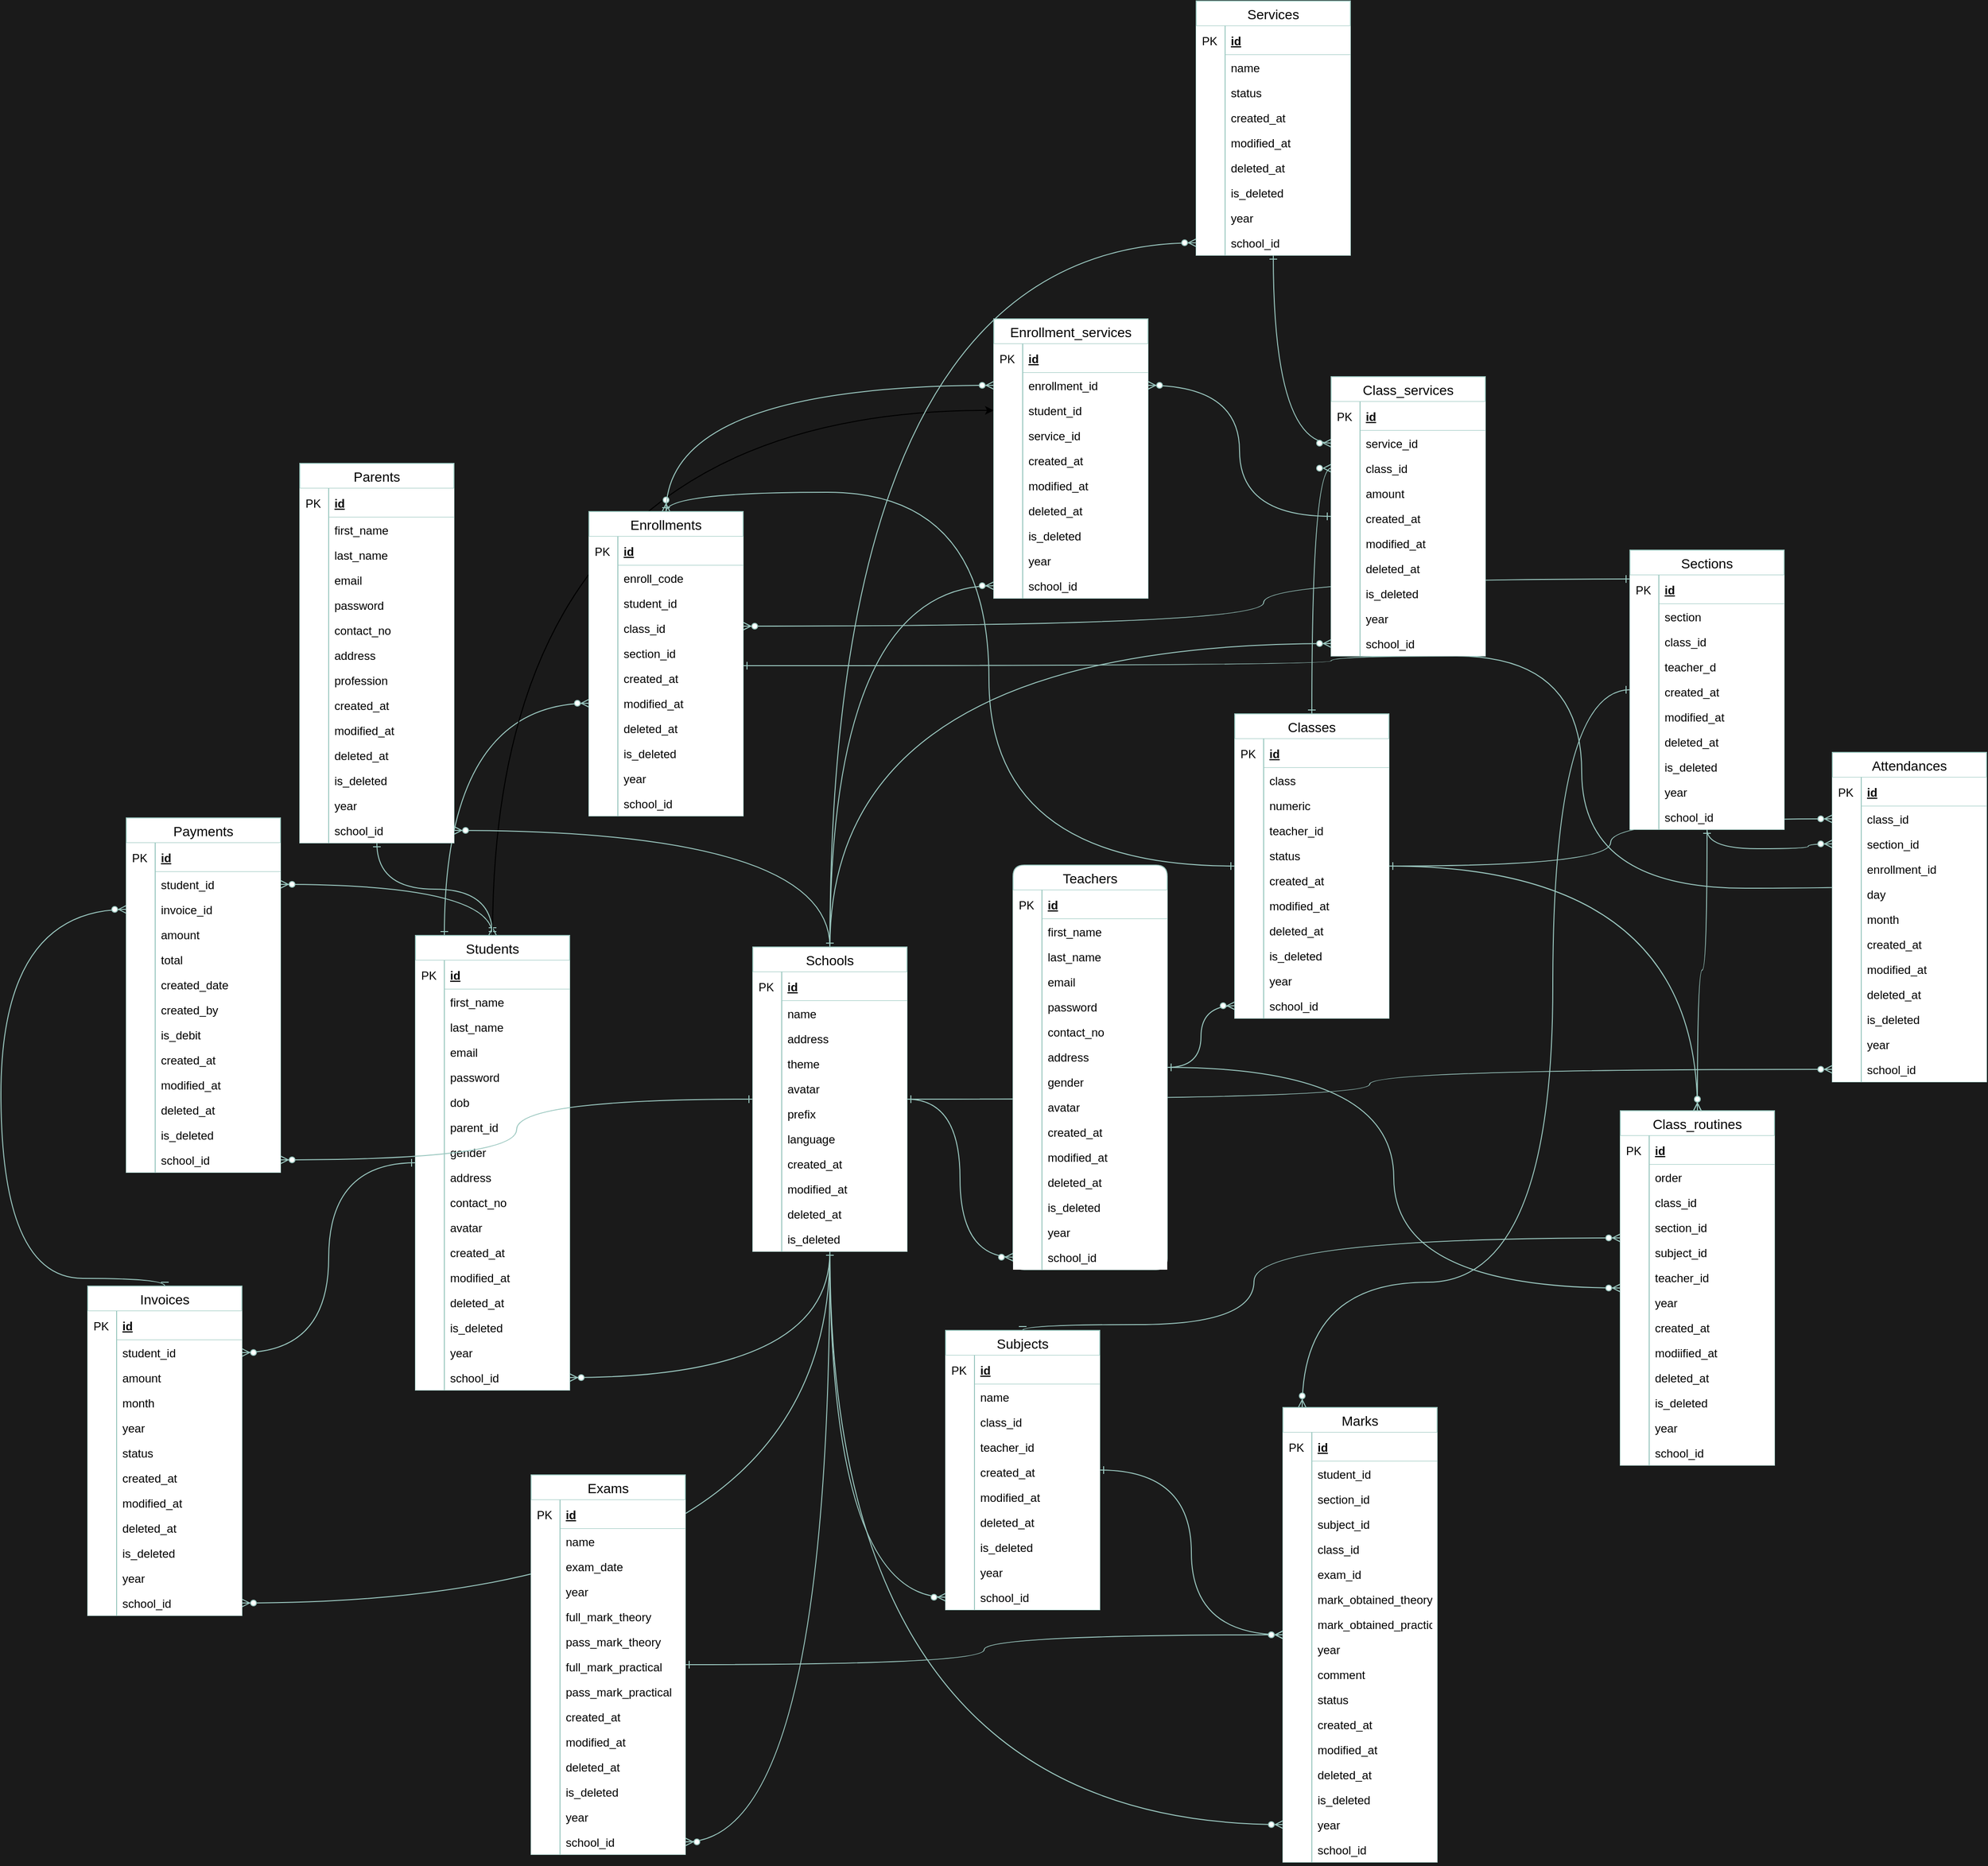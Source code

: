 <mxfile version="12.9.10" type="google" pages="5"><diagram id="iDP9ixrLsUD0FF17zseS" name="Er diagram"><mxGraphModel dx="2220" dy="1897" grid="1" gridSize="10" guides="1" tooltips="1" connect="1" arrows="1" fold="1" page="1" pageScale="1" pageWidth="850" pageHeight="1100" background="#1A1A1A" math="0" shadow="0"><root><mxCell id="VdGZzSLWS8N0dpQj1Vk6-0"/><mxCell id="VdGZzSLWS8N0dpQj1Vk6-1" parent="VdGZzSLWS8N0dpQj1Vk6-0"/><mxCell id="sfnCBCQCHzs1i2_XjTTQ-4" style="edgeStyle=orthogonalEdgeStyle;curved=1;orthogonalLoop=1;jettySize=auto;html=1;startArrow=ERone;startFill=0;endArrow=ERzeroToMany;endFill=1;strokeColor=#9AC7BF;" parent="VdGZzSLWS8N0dpQj1Vk6-1" source="VdGZzSLWS8N0dpQj1Vk6-107" target="VdGZzSLWS8N0dpQj1Vk6-95" edge="1"><mxGeometry relative="1" as="geometry"><Array as="points"><mxPoint x="660" y="484"/><mxPoint x="660" y="394"/></Array></mxGeometry></mxCell><mxCell id="sfnCBCQCHzs1i2_XjTTQ-7" style="edgeStyle=orthogonalEdgeStyle;curved=1;orthogonalLoop=1;jettySize=auto;html=1;startArrow=ERone;startFill=0;endArrow=ERzeroToMany;endFill=1;strokeColor=#9AC7BF;" parent="VdGZzSLWS8N0dpQj1Vk6-1" source="VdGZzSLWS8N0dpQj1Vk6-107" target="VdGZzSLWS8N0dpQj1Vk6-131" edge="1"><mxGeometry relative="1" as="geometry"/></mxCell><mxCell id="sfnCBCQCHzs1i2_XjTTQ-5" style="edgeStyle=orthogonalEdgeStyle;curved=1;orthogonalLoop=1;jettySize=auto;html=1;startArrow=ERone;startFill=0;endArrow=ERzeroToMany;endFill=1;strokeColor=#9AC7BF;" parent="VdGZzSLWS8N0dpQj1Vk6-1" source="VdGZzSLWS8N0dpQj1Vk6-119" target="VdGZzSLWS8N0dpQj1Vk6-131" edge="1"><mxGeometry relative="1" as="geometry"/></mxCell><mxCell id="sfnCBCQCHzs1i2_XjTTQ-0" value="" style="edgeStyle=orthogonalEdgeStyle;orthogonalLoop=1;jettySize=auto;html=1;startArrow=ERone;startFill=0;endArrow=ERzeroToMany;endFill=1;curved=1;strokeColor=#9AC7BF;" parent="VdGZzSLWS8N0dpQj1Vk6-1" source="VdGZzSLWS8N0dpQj1Vk6-13" target="Tlct98EcviTWMHwafuk4-20" edge="1"><mxGeometry relative="1" as="geometry"/></mxCell><mxCell id="sfnCBCQCHzs1i2_XjTTQ-6" style="edgeStyle=orthogonalEdgeStyle;curved=1;orthogonalLoop=1;jettySize=auto;html=1;startArrow=ERone;startFill=0;endArrow=ERzeroToMany;endFill=1;strokeColor=#9AC7BF;" parent="VdGZzSLWS8N0dpQj1Vk6-1" source="VdGZzSLWS8N0dpQj1Vk6-13" target="VdGZzSLWS8N0dpQj1Vk6-95" edge="1"><mxGeometry relative="1" as="geometry"/></mxCell><mxCell id="UgEvN0J9oeNTgLlP80p_-64" style="edgeStyle=orthogonalEdgeStyle;orthogonalLoop=1;jettySize=auto;html=1;curved=1;endArrow=ERoneToMany;endFill=0;startArrow=ERone;startFill=0;strokeColor=#9AC7BF;" parent="VdGZzSLWS8N0dpQj1Vk6-1" source="VdGZzSLWS8N0dpQj1Vk6-24" target="VdGZzSLWS8N0dpQj1Vk6-83" edge="1"><mxGeometry relative="1" as="geometry"><mxPoint x="790" y="80" as="targetPoint"/></mxGeometry></mxCell><mxCell id="sfnCBCQCHzs1i2_XjTTQ-11" style="edgeStyle=orthogonalEdgeStyle;curved=1;orthogonalLoop=1;jettySize=auto;html=1;startArrow=ERone;startFill=0;endArrow=ERzeroToMany;endFill=1;strokeColor=#9AC7BF;" parent="VdGZzSLWS8N0dpQj1Vk6-1" source="VdGZzSLWS8N0dpQj1Vk6-83" target="VdGZzSLWS8N0dpQj1Vk6-71" edge="1"><mxGeometry relative="1" as="geometry"><Array as="points"><mxPoint x="-180" y="-161"/></Array></mxGeometry></mxCell><mxCell id="sfnCBCQCHzs1i2_XjTTQ-23" style="edgeStyle=orthogonalEdgeStyle;curved=1;orthogonalLoop=1;jettySize=auto;html=1;startArrow=ERone;startFill=0;endArrow=ERzeroToMany;endFill=1;strokeColor=#9AC7BF;" parent="VdGZzSLWS8N0dpQj1Vk6-1" source="VdGZzSLWS8N0dpQj1Vk6-83" target="VdGZzSLWS8N0dpQj1Vk6-194" edge="1"><mxGeometry relative="1" as="geometry"/></mxCell><mxCell id="sfnCBCQCHzs1i2_XjTTQ-25" style="edgeStyle=orthogonalEdgeStyle;curved=1;orthogonalLoop=1;jettySize=auto;html=1;startArrow=ERone;startFill=0;endArrow=ERzeroToMany;endFill=1;strokeColor=#9AC7BF;" parent="VdGZzSLWS8N0dpQj1Vk6-1" source="VdGZzSLWS8N0dpQj1Vk6-83" target="VdGZzSLWS8N0dpQj1Vk6-206" edge="1"><mxGeometry relative="1" as="geometry"/></mxCell><mxCell id="idzU4HKmqMhbg3RZsrdD-3" style="edgeStyle=orthogonalEdgeStyle;curved=1;orthogonalLoop=1;jettySize=auto;html=1;" edge="1" parent="VdGZzSLWS8N0dpQj1Vk6-1" source="VdGZzSLWS8N0dpQj1Vk6-83" target="idzU4HKmqMhbg3RZsrdD-0"><mxGeometry relative="1" as="geometry"/></mxCell><mxCell id="VdGZzSLWS8N0dpQj1Vk6-83" value="Students" style="swimlane;fontStyle=0;childLayout=stackLayout;horizontal=1;startSize=26;horizontalStack=0;resizeParent=1;resizeParentMax=0;resizeLast=0;collapsible=1;marginBottom=0;swimlaneFillColor=#ffffff;align=center;fontSize=14;strokeColor=#9AC7BF;" parent="VdGZzSLWS8N0dpQj1Vk6-1" vertex="1"><mxGeometry x="-210" y="80" width="160" height="472" as="geometry"/></mxCell><mxCell id="VdGZzSLWS8N0dpQj1Vk6-84" value="id" style="shape=partialRectangle;top=0;left=0;right=0;bottom=1;align=left;verticalAlign=middle;spacingLeft=34;spacingRight=4;overflow=hidden;rotatable=0;points=[[0,0.5],[1,0.5]];portConstraint=eastwest;dropTarget=0;fontStyle=5;fontSize=12;strokeColor=#9AC7BF;" parent="VdGZzSLWS8N0dpQj1Vk6-83" vertex="1"><mxGeometry y="26" width="160" height="30" as="geometry"/></mxCell><mxCell id="VdGZzSLWS8N0dpQj1Vk6-85" value="PK" style="shape=partialRectangle;top=0;left=0;bottom=0;align=left;verticalAlign=middle;spacingLeft=4;spacingRight=4;overflow=hidden;rotatable=0;points=[];portConstraint=eastwest;part=1;fontSize=12;strokeColor=#9AC7BF;" parent="VdGZzSLWS8N0dpQj1Vk6-84" vertex="1" connectable="0"><mxGeometry width="30" height="30" as="geometry"/></mxCell><mxCell id="VdGZzSLWS8N0dpQj1Vk6-86" value="first_name" style="shape=partialRectangle;top=0;left=0;right=0;bottom=0;align=left;verticalAlign=top;spacingLeft=34;spacingRight=4;overflow=hidden;rotatable=0;points=[[0,0.5],[1,0.5]];portConstraint=eastwest;dropTarget=0;fontSize=12;strokeColor=#9AC7BF;" parent="VdGZzSLWS8N0dpQj1Vk6-83" vertex="1"><mxGeometry y="56" width="160" height="26" as="geometry"/></mxCell><mxCell id="VdGZzSLWS8N0dpQj1Vk6-87" value="" style="shape=partialRectangle;top=0;left=0;bottom=0;align=left;verticalAlign=top;spacingLeft=4;spacingRight=4;overflow=hidden;rotatable=0;points=[];portConstraint=eastwest;part=1;fontSize=12;strokeColor=#9AC7BF;" parent="VdGZzSLWS8N0dpQj1Vk6-86" vertex="1" connectable="0"><mxGeometry width="30" height="26" as="geometry"/></mxCell><mxCell id="VdGZzSLWS8N0dpQj1Vk6-88" value="last_name" style="shape=partialRectangle;top=0;left=0;right=0;bottom=0;align=left;verticalAlign=top;spacingLeft=34;spacingRight=4;overflow=hidden;rotatable=0;points=[[0,0.5],[1,0.5]];portConstraint=eastwest;dropTarget=0;fontSize=12;strokeColor=#9AC7BF;" parent="VdGZzSLWS8N0dpQj1Vk6-83" vertex="1"><mxGeometry y="82" width="160" height="26" as="geometry"/></mxCell><mxCell id="VdGZzSLWS8N0dpQj1Vk6-89" value="" style="shape=partialRectangle;top=0;left=0;bottom=0;align=left;verticalAlign=top;spacingLeft=4;spacingRight=4;overflow=hidden;rotatable=0;points=[];portConstraint=eastwest;part=1;fontSize=12;strokeColor=#9AC7BF;" parent="VdGZzSLWS8N0dpQj1Vk6-88" vertex="1" connectable="0"><mxGeometry width="30" height="26" as="geometry"/></mxCell><mxCell id="VdGZzSLWS8N0dpQj1Vk6-90" value="email" style="shape=partialRectangle;top=0;left=0;right=0;bottom=0;align=left;verticalAlign=top;spacingLeft=34;spacingRight=4;overflow=hidden;rotatable=0;points=[[0,0.5],[1,0.5]];portConstraint=eastwest;dropTarget=0;fontSize=12;strokeColor=#9AC7BF;" parent="VdGZzSLWS8N0dpQj1Vk6-83" vertex="1"><mxGeometry y="108" width="160" height="26" as="geometry"/></mxCell><mxCell id="VdGZzSLWS8N0dpQj1Vk6-91" value="" style="shape=partialRectangle;top=0;left=0;bottom=0;align=left;verticalAlign=top;spacingLeft=4;spacingRight=4;overflow=hidden;rotatable=0;points=[];portConstraint=eastwest;part=1;fontSize=12;strokeColor=#9AC7BF;" parent="VdGZzSLWS8N0dpQj1Vk6-90" vertex="1" connectable="0"><mxGeometry width="30" height="26" as="geometry"/></mxCell><mxCell id="Tlct98EcviTWMHwafuk4-40" value="password" style="shape=partialRectangle;top=0;left=0;right=0;bottom=0;align=left;verticalAlign=top;spacingLeft=34;spacingRight=4;overflow=hidden;rotatable=0;points=[[0,0.5],[1,0.5]];portConstraint=eastwest;dropTarget=0;fontSize=12;strokeColor=#9AC7BF;" parent="VdGZzSLWS8N0dpQj1Vk6-83" vertex="1"><mxGeometry y="134" width="160" height="26" as="geometry"/></mxCell><mxCell id="Tlct98EcviTWMHwafuk4-41" value="" style="shape=partialRectangle;top=0;left=0;bottom=0;align=left;verticalAlign=top;spacingLeft=4;spacingRight=4;overflow=hidden;rotatable=0;points=[];portConstraint=eastwest;part=1;fontSize=12;strokeColor=#9AC7BF;" parent="Tlct98EcviTWMHwafuk4-40" vertex="1" connectable="0"><mxGeometry width="30" height="26" as="geometry"/></mxCell><mxCell id="Tlct98EcviTWMHwafuk4-42" value="dob" style="shape=partialRectangle;top=0;left=0;right=0;bottom=0;align=left;verticalAlign=top;spacingLeft=34;spacingRight=4;overflow=hidden;rotatable=0;points=[[0,0.5],[1,0.5]];portConstraint=eastwest;dropTarget=0;fontSize=12;strokeColor=#9AC7BF;" parent="VdGZzSLWS8N0dpQj1Vk6-83" vertex="1"><mxGeometry y="160" width="160" height="26" as="geometry"/></mxCell><mxCell id="Tlct98EcviTWMHwafuk4-43" value="" style="shape=partialRectangle;top=0;left=0;bottom=0;align=left;verticalAlign=top;spacingLeft=4;spacingRight=4;overflow=hidden;rotatable=0;points=[];portConstraint=eastwest;part=1;fontSize=12;strokeColor=#9AC7BF;" parent="Tlct98EcviTWMHwafuk4-42" vertex="1" connectable="0"><mxGeometry width="30" height="26" as="geometry"/></mxCell><mxCell id="Tlct98EcviTWMHwafuk4-44" value="parent_id" style="shape=partialRectangle;top=0;left=0;right=0;bottom=0;align=left;verticalAlign=top;spacingLeft=34;spacingRight=4;overflow=hidden;rotatable=0;points=[[0,0.5],[1,0.5]];portConstraint=eastwest;dropTarget=0;fontSize=12;strokeColor=#9AC7BF;" parent="VdGZzSLWS8N0dpQj1Vk6-83" vertex="1"><mxGeometry y="186" width="160" height="26" as="geometry"/></mxCell><mxCell id="Tlct98EcviTWMHwafuk4-45" value="" style="shape=partialRectangle;top=0;left=0;bottom=0;align=left;verticalAlign=top;spacingLeft=4;spacingRight=4;overflow=hidden;rotatable=0;points=[];portConstraint=eastwest;part=1;fontSize=12;strokeColor=#9AC7BF;" parent="Tlct98EcviTWMHwafuk4-44" vertex="1" connectable="0"><mxGeometry width="30" height="26" as="geometry"/></mxCell><mxCell id="Tlct98EcviTWMHwafuk4-46" value="gender" style="shape=partialRectangle;top=0;left=0;right=0;bottom=0;align=left;verticalAlign=top;spacingLeft=34;spacingRight=4;overflow=hidden;rotatable=0;points=[[0,0.5],[1,0.5]];portConstraint=eastwest;dropTarget=0;fontSize=12;strokeColor=#9AC7BF;" parent="VdGZzSLWS8N0dpQj1Vk6-83" vertex="1"><mxGeometry y="212" width="160" height="26" as="geometry"/></mxCell><mxCell id="Tlct98EcviTWMHwafuk4-47" value="" style="shape=partialRectangle;top=0;left=0;bottom=0;align=left;verticalAlign=top;spacingLeft=4;spacingRight=4;overflow=hidden;rotatable=0;points=[];portConstraint=eastwest;part=1;fontSize=12;strokeColor=#9AC7BF;" parent="Tlct98EcviTWMHwafuk4-46" vertex="1" connectable="0"><mxGeometry width="30" height="26" as="geometry"/></mxCell><mxCell id="Tlct98EcviTWMHwafuk4-48" value="address" style="shape=partialRectangle;top=0;left=0;right=0;bottom=0;align=left;verticalAlign=top;spacingLeft=34;spacingRight=4;overflow=hidden;rotatable=0;points=[[0,0.5],[1,0.5]];portConstraint=eastwest;dropTarget=0;fontSize=12;strokeColor=#9AC7BF;" parent="VdGZzSLWS8N0dpQj1Vk6-83" vertex="1"><mxGeometry y="238" width="160" height="26" as="geometry"/></mxCell><mxCell id="Tlct98EcviTWMHwafuk4-49" value="" style="shape=partialRectangle;top=0;left=0;bottom=0;align=left;verticalAlign=top;spacingLeft=4;spacingRight=4;overflow=hidden;rotatable=0;points=[];portConstraint=eastwest;part=1;fontSize=12;strokeColor=#9AC7BF;" parent="Tlct98EcviTWMHwafuk4-48" vertex="1" connectable="0"><mxGeometry width="30" height="26" as="geometry"/></mxCell><mxCell id="Tlct98EcviTWMHwafuk4-50" value="contact_no" style="shape=partialRectangle;top=0;left=0;right=0;bottom=0;align=left;verticalAlign=top;spacingLeft=34;spacingRight=4;overflow=hidden;rotatable=0;points=[[0,0.5],[1,0.5]];portConstraint=eastwest;dropTarget=0;fontSize=12;strokeColor=#9AC7BF;" parent="VdGZzSLWS8N0dpQj1Vk6-83" vertex="1"><mxGeometry y="264" width="160" height="26" as="geometry"/></mxCell><mxCell id="Tlct98EcviTWMHwafuk4-51" value="" style="shape=partialRectangle;top=0;left=0;bottom=0;align=left;verticalAlign=top;spacingLeft=4;spacingRight=4;overflow=hidden;rotatable=0;points=[];portConstraint=eastwest;part=1;fontSize=12;strokeColor=#9AC7BF;" parent="Tlct98EcviTWMHwafuk4-50" vertex="1" connectable="0"><mxGeometry width="30" height="26" as="geometry"/></mxCell><mxCell id="Tlct98EcviTWMHwafuk4-52" value="avatar" style="shape=partialRectangle;top=0;left=0;right=0;bottom=0;align=left;verticalAlign=top;spacingLeft=34;spacingRight=4;overflow=hidden;rotatable=0;points=[[0,0.5],[1,0.5]];portConstraint=eastwest;dropTarget=0;fontSize=12;strokeColor=#9AC7BF;" parent="VdGZzSLWS8N0dpQj1Vk6-83" vertex="1"><mxGeometry y="290" width="160" height="26" as="geometry"/></mxCell><mxCell id="Tlct98EcviTWMHwafuk4-53" value="" style="shape=partialRectangle;top=0;left=0;bottom=0;align=left;verticalAlign=top;spacingLeft=4;spacingRight=4;overflow=hidden;rotatable=0;points=[];portConstraint=eastwest;part=1;fontSize=12;strokeColor=#9AC7BF;" parent="Tlct98EcviTWMHwafuk4-52" vertex="1" connectable="0"><mxGeometry width="30" height="26" as="geometry"/></mxCell><mxCell id="UgEvN0J9oeNTgLlP80p_-65" value="created_at" style="shape=partialRectangle;top=0;left=0;right=0;bottom=0;align=left;verticalAlign=top;spacingLeft=34;spacingRight=4;overflow=hidden;rotatable=0;points=[[0,0.5],[1,0.5]];portConstraint=eastwest;dropTarget=0;fontSize=12;strokeColor=#9AC7BF;" parent="VdGZzSLWS8N0dpQj1Vk6-83" vertex="1"><mxGeometry y="316" width="160" height="26" as="geometry"/></mxCell><mxCell id="UgEvN0J9oeNTgLlP80p_-66" value="" style="shape=partialRectangle;top=0;left=0;bottom=0;align=left;verticalAlign=top;spacingLeft=4;spacingRight=4;overflow=hidden;rotatable=0;points=[];portConstraint=eastwest;part=1;fontSize=12;strokeColor=#9AC7BF;" parent="UgEvN0J9oeNTgLlP80p_-65" vertex="1" connectable="0"><mxGeometry width="30" height="26" as="geometry"/></mxCell><mxCell id="UgEvN0J9oeNTgLlP80p_-67" value="modified_at" style="shape=partialRectangle;top=0;left=0;right=0;bottom=0;align=left;verticalAlign=top;spacingLeft=34;spacingRight=4;overflow=hidden;rotatable=0;points=[[0,0.5],[1,0.5]];portConstraint=eastwest;dropTarget=0;fontSize=12;strokeColor=#9AC7BF;" parent="VdGZzSLWS8N0dpQj1Vk6-83" vertex="1"><mxGeometry y="342" width="160" height="26" as="geometry"/></mxCell><mxCell id="UgEvN0J9oeNTgLlP80p_-68" value="" style="shape=partialRectangle;top=0;left=0;bottom=0;align=left;verticalAlign=top;spacingLeft=4;spacingRight=4;overflow=hidden;rotatable=0;points=[];portConstraint=eastwest;part=1;fontSize=12;strokeColor=#9AC7BF;" parent="UgEvN0J9oeNTgLlP80p_-67" vertex="1" connectable="0"><mxGeometry width="30" height="26" as="geometry"/></mxCell><mxCell id="UgEvN0J9oeNTgLlP80p_-69" value="deleted_at" style="shape=partialRectangle;top=0;left=0;right=0;bottom=0;align=left;verticalAlign=top;spacingLeft=34;spacingRight=4;overflow=hidden;rotatable=0;points=[[0,0.5],[1,0.5]];portConstraint=eastwest;dropTarget=0;fontSize=12;strokeColor=#9AC7BF;" parent="VdGZzSLWS8N0dpQj1Vk6-83" vertex="1"><mxGeometry y="368" width="160" height="26" as="geometry"/></mxCell><mxCell id="UgEvN0J9oeNTgLlP80p_-70" value="" style="shape=partialRectangle;top=0;left=0;bottom=0;align=left;verticalAlign=top;spacingLeft=4;spacingRight=4;overflow=hidden;rotatable=0;points=[];portConstraint=eastwest;part=1;fontSize=12;strokeColor=#9AC7BF;" parent="UgEvN0J9oeNTgLlP80p_-69" vertex="1" connectable="0"><mxGeometry width="30" height="26" as="geometry"/></mxCell><mxCell id="Tlct98EcviTWMHwafuk4-54" value="is_deleted" style="shape=partialRectangle;top=0;left=0;right=0;bottom=0;align=left;verticalAlign=top;spacingLeft=34;spacingRight=4;overflow=hidden;rotatable=0;points=[[0,0.5],[1,0.5]];portConstraint=eastwest;dropTarget=0;fontSize=12;strokeColor=#9AC7BF;" parent="VdGZzSLWS8N0dpQj1Vk6-83" vertex="1"><mxGeometry y="394" width="160" height="26" as="geometry"/></mxCell><mxCell id="Tlct98EcviTWMHwafuk4-55" value="" style="shape=partialRectangle;top=0;left=0;bottom=0;align=left;verticalAlign=top;spacingLeft=4;spacingRight=4;overflow=hidden;rotatable=0;points=[];portConstraint=eastwest;part=1;fontSize=12;strokeColor=#9AC7BF;" parent="Tlct98EcviTWMHwafuk4-54" vertex="1" connectable="0"><mxGeometry width="30" height="26" as="geometry"/></mxCell><mxCell id="ptUS0nVr3SHHAIPBkp4l-102" value="year" style="shape=partialRectangle;top=0;left=0;right=0;bottom=0;align=left;verticalAlign=top;spacingLeft=34;spacingRight=4;overflow=hidden;rotatable=0;points=[[0,0.5],[1,0.5]];portConstraint=eastwest;dropTarget=0;fontSize=12;strokeColor=#9AC7BF;" parent="VdGZzSLWS8N0dpQj1Vk6-83" vertex="1"><mxGeometry y="420" width="160" height="26" as="geometry"/></mxCell><mxCell id="ptUS0nVr3SHHAIPBkp4l-103" value="" style="shape=partialRectangle;top=0;left=0;bottom=0;align=left;verticalAlign=top;spacingLeft=4;spacingRight=4;overflow=hidden;rotatable=0;points=[];portConstraint=eastwest;part=1;fontSize=12;strokeColor=#9AC7BF;" parent="ptUS0nVr3SHHAIPBkp4l-102" vertex="1" connectable="0"><mxGeometry width="30" height="26" as="geometry"/></mxCell><mxCell id="Tlct98EcviTWMHwafuk4-56" value="school_id" style="shape=partialRectangle;top=0;left=0;right=0;bottom=0;align=left;verticalAlign=top;spacingLeft=34;spacingRight=4;overflow=hidden;rotatable=0;points=[[0,0.5],[1,0.5]];portConstraint=eastwest;dropTarget=0;fontSize=12;strokeColor=#9AC7BF;" parent="VdGZzSLWS8N0dpQj1Vk6-83" vertex="1"><mxGeometry y="446" width="160" height="26" as="geometry"/></mxCell><mxCell id="Tlct98EcviTWMHwafuk4-57" value="" style="shape=partialRectangle;top=0;left=0;bottom=0;align=left;verticalAlign=top;spacingLeft=4;spacingRight=4;overflow=hidden;rotatable=0;points=[];portConstraint=eastwest;part=1;fontSize=12;strokeColor=#9AC7BF;" parent="Tlct98EcviTWMHwafuk4-56" vertex="1" connectable="0"><mxGeometry width="30" height="26" as="geometry"/></mxCell><mxCell id="sfnCBCQCHzs1i2_XjTTQ-2" style="edgeStyle=orthogonalEdgeStyle;curved=1;orthogonalLoop=1;jettySize=auto;html=1;startArrow=ERone;startFill=0;endArrow=ERzeroToMany;endFill=1;strokeColor=#9AC7BF;" parent="VdGZzSLWS8N0dpQj1Vk6-1" source="VdGZzSLWS8N0dpQj1Vk6-35" target="VdGZzSLWS8N0dpQj1Vk6-95" edge="1"><mxGeometry relative="1" as="geometry"/></mxCell><mxCell id="sfnCBCQCHzs1i2_XjTTQ-3" style="edgeStyle=orthogonalEdgeStyle;curved=1;orthogonalLoop=1;jettySize=auto;html=1;startArrow=ERone;startFill=0;endArrow=ERzeroToMany;endFill=1;strokeColor=#9AC7BF;" parent="VdGZzSLWS8N0dpQj1Vk6-1" source="VdGZzSLWS8N0dpQj1Vk6-47" target="VdGZzSLWS8N0dpQj1Vk6-95" edge="1"><mxGeometry relative="1" as="geometry"/></mxCell><mxCell id="sfnCBCQCHzs1i2_XjTTQ-8" style="edgeStyle=orthogonalEdgeStyle;curved=1;orthogonalLoop=1;jettySize=auto;html=1;startArrow=ERone;startFill=0;endArrow=ERzeroToMany;endFill=1;strokeColor=#9AC7BF;" parent="VdGZzSLWS8N0dpQj1Vk6-1" source="VdGZzSLWS8N0dpQj1Vk6-47" target="VdGZzSLWS8N0dpQj1Vk6-131" edge="1"><mxGeometry relative="1" as="geometry"><Array as="points"><mxPoint x="970" y="440"/><mxPoint x="710" y="440"/></Array></mxGeometry></mxCell><mxCell id="sfnCBCQCHzs1i2_XjTTQ-15" style="edgeStyle=orthogonalEdgeStyle;curved=1;orthogonalLoop=1;jettySize=auto;html=1;startArrow=ERone;startFill=0;endArrow=ERzeroToMany;endFill=1;strokeColor=#9AC7BF;" parent="VdGZzSLWS8N0dpQj1Vk6-1" source="VdGZzSLWS8N0dpQj1Vk6-47" target="VdGZzSLWS8N0dpQj1Vk6-71" edge="1"><mxGeometry relative="1" as="geometry"><Array as="points"><mxPoint x="670" y="-290"/><mxPoint x="670" y="-241"/></Array></mxGeometry></mxCell><mxCell id="sfnCBCQCHzs1i2_XjTTQ-28" style="edgeStyle=orthogonalEdgeStyle;curved=1;orthogonalLoop=1;jettySize=auto;html=1;startArrow=ERone;startFill=0;endArrow=ERzeroToMany;endFill=1;strokeColor=#9AC7BF;" parent="VdGZzSLWS8N0dpQj1Vk6-1" source="VdGZzSLWS8N0dpQj1Vk6-47" target="VdGZzSLWS8N0dpQj1Vk6-64" edge="1"><mxGeometry relative="1" as="geometry"/></mxCell><mxCell id="sfnCBCQCHzs1i2_XjTTQ-14" style="edgeStyle=orthogonalEdgeStyle;curved=1;orthogonalLoop=1;jettySize=auto;html=1;entryX=0.5;entryY=0;entryDx=0;entryDy=0;startArrow=ERone;startFill=0;endArrow=ERzeroToMany;endFill=1;strokeColor=#9AC7BF;" parent="VdGZzSLWS8N0dpQj1Vk6-1" source="VdGZzSLWS8N0dpQj1Vk6-35" target="VdGZzSLWS8N0dpQj1Vk6-71" edge="1"><mxGeometry relative="1" as="geometry"/></mxCell><mxCell id="sfnCBCQCHzs1i2_XjTTQ-19" style="edgeStyle=orthogonalEdgeStyle;curved=1;orthogonalLoop=1;jettySize=auto;html=1;startArrow=ERone;startFill=0;endArrow=ERzeroToMany;endFill=1;strokeColor=#9AC7BF;" parent="VdGZzSLWS8N0dpQj1Vk6-1" source="VdGZzSLWS8N0dpQj1Vk6-35" target="VdGZzSLWS8N0dpQj1Vk6-182" edge="1"><mxGeometry relative="1" as="geometry"/></mxCell><mxCell id="sfnCBCQCHzs1i2_XjTTQ-26" style="edgeStyle=orthogonalEdgeStyle;curved=1;orthogonalLoop=1;jettySize=auto;html=1;startArrow=ERone;startFill=0;endArrow=ERzeroToMany;endFill=1;strokeColor=#9AC7BF;" parent="VdGZzSLWS8N0dpQj1Vk6-1" source="VdGZzSLWS8N0dpQj1Vk6-35" target="VdGZzSLWS8N0dpQj1Vk6-62" edge="1"><mxGeometry relative="1" as="geometry"><mxPoint x="1110" y="-40.0" as="targetPoint"/></mxGeometry></mxCell><mxCell id="VdGZzSLWS8N0dpQj1Vk6-35" value="Classes" style="swimlane;fontStyle=0;childLayout=stackLayout;horizontal=1;startSize=26;horizontalStack=0;resizeParent=1;resizeParentMax=0;resizeLast=0;collapsible=1;marginBottom=0;swimlaneFillColor=#ffffff;align=center;fontSize=14;strokeColor=#9AC7BF;" parent="VdGZzSLWS8N0dpQj1Vk6-1" vertex="1"><mxGeometry x="640" y="-150" width="160" height="316" as="geometry"/></mxCell><mxCell id="VdGZzSLWS8N0dpQj1Vk6-36" value="id" style="shape=partialRectangle;top=0;left=0;right=0;bottom=1;align=left;verticalAlign=middle;spacingLeft=34;spacingRight=4;overflow=hidden;rotatable=0;points=[[0,0.5],[1,0.5]];portConstraint=eastwest;dropTarget=0;fontStyle=5;fontSize=12;strokeColor=#9AC7BF;" parent="VdGZzSLWS8N0dpQj1Vk6-35" vertex="1"><mxGeometry y="26" width="160" height="30" as="geometry"/></mxCell><mxCell id="VdGZzSLWS8N0dpQj1Vk6-37" value="PK" style="shape=partialRectangle;top=0;left=0;bottom=0;align=left;verticalAlign=middle;spacingLeft=4;spacingRight=4;overflow=hidden;rotatable=0;points=[];portConstraint=eastwest;part=1;fontSize=12;strokeColor=#9AC7BF;" parent="VdGZzSLWS8N0dpQj1Vk6-36" vertex="1" connectable="0"><mxGeometry width="30" height="30" as="geometry"/></mxCell><mxCell id="VdGZzSLWS8N0dpQj1Vk6-38" value="class" style="shape=partialRectangle;top=0;left=0;right=0;bottom=0;align=left;verticalAlign=top;spacingLeft=34;spacingRight=4;overflow=hidden;rotatable=0;points=[[0,0.5],[1,0.5]];portConstraint=eastwest;dropTarget=0;fontSize=12;strokeColor=#9AC7BF;" parent="VdGZzSLWS8N0dpQj1Vk6-35" vertex="1"><mxGeometry y="56" width="160" height="26" as="geometry"/></mxCell><mxCell id="VdGZzSLWS8N0dpQj1Vk6-39" value="" style="shape=partialRectangle;top=0;left=0;bottom=0;align=left;verticalAlign=top;spacingLeft=4;spacingRight=4;overflow=hidden;rotatable=0;points=[];portConstraint=eastwest;part=1;fontSize=12;strokeColor=#9AC7BF;" parent="VdGZzSLWS8N0dpQj1Vk6-38" vertex="1" connectable="0"><mxGeometry width="30" height="26" as="geometry"/></mxCell><mxCell id="VdGZzSLWS8N0dpQj1Vk6-40" value="numeric" style="shape=partialRectangle;top=0;left=0;right=0;bottom=0;align=left;verticalAlign=top;spacingLeft=34;spacingRight=4;overflow=hidden;rotatable=0;points=[[0,0.5],[1,0.5]];portConstraint=eastwest;dropTarget=0;fontSize=12;strokeColor=#9AC7BF;" parent="VdGZzSLWS8N0dpQj1Vk6-35" vertex="1"><mxGeometry y="82" width="160" height="26" as="geometry"/></mxCell><mxCell id="VdGZzSLWS8N0dpQj1Vk6-41" value="" style="shape=partialRectangle;top=0;left=0;bottom=0;align=left;verticalAlign=top;spacingLeft=4;spacingRight=4;overflow=hidden;rotatable=0;points=[];portConstraint=eastwest;part=1;fontSize=12;strokeColor=#9AC7BF;" parent="VdGZzSLWS8N0dpQj1Vk6-40" vertex="1" connectable="0"><mxGeometry width="30" height="26" as="geometry"/></mxCell><mxCell id="VdGZzSLWS8N0dpQj1Vk6-42" value="teacher_id" style="shape=partialRectangle;top=0;left=0;right=0;bottom=0;align=left;verticalAlign=top;spacingLeft=34;spacingRight=4;overflow=hidden;rotatable=0;points=[[0,0.5],[1,0.5]];portConstraint=eastwest;dropTarget=0;fontSize=12;strokeColor=#9AC7BF;" parent="VdGZzSLWS8N0dpQj1Vk6-35" vertex="1"><mxGeometry y="108" width="160" height="26" as="geometry"/></mxCell><mxCell id="VdGZzSLWS8N0dpQj1Vk6-43" value="" style="shape=partialRectangle;top=0;left=0;bottom=0;align=left;verticalAlign=top;spacingLeft=4;spacingRight=4;overflow=hidden;rotatable=0;points=[];portConstraint=eastwest;part=1;fontSize=12;strokeColor=#9AC7BF;" parent="VdGZzSLWS8N0dpQj1Vk6-42" vertex="1" connectable="0"><mxGeometry width="30" height="26" as="geometry"/></mxCell><mxCell id="Tlct98EcviTWMHwafuk4-22" value="status" style="shape=partialRectangle;top=0;left=0;right=0;bottom=0;align=left;verticalAlign=top;spacingLeft=34;spacingRight=4;overflow=hidden;rotatable=0;points=[[0,0.5],[1,0.5]];portConstraint=eastwest;dropTarget=0;fontSize=12;strokeColor=#9AC7BF;" parent="VdGZzSLWS8N0dpQj1Vk6-35" vertex="1"><mxGeometry y="134" width="160" height="26" as="geometry"/></mxCell><mxCell id="Tlct98EcviTWMHwafuk4-23" value="" style="shape=partialRectangle;top=0;left=0;bottom=0;align=left;verticalAlign=top;spacingLeft=4;spacingRight=4;overflow=hidden;rotatable=0;points=[];portConstraint=eastwest;part=1;fontSize=12;strokeColor=#9AC7BF;" parent="Tlct98EcviTWMHwafuk4-22" vertex="1" connectable="0"><mxGeometry width="30" height="26" as="geometry"/></mxCell><mxCell id="ptUS0nVr3SHHAIPBkp4l-42" value="created_at" style="shape=partialRectangle;top=0;left=0;right=0;bottom=0;align=left;verticalAlign=top;spacingLeft=34;spacingRight=4;overflow=hidden;rotatable=0;points=[[0,0.5],[1,0.5]];portConstraint=eastwest;dropTarget=0;fontSize=12;strokeColor=#9AC7BF;" parent="VdGZzSLWS8N0dpQj1Vk6-35" vertex="1"><mxGeometry y="160" width="160" height="26" as="geometry"/></mxCell><mxCell id="ptUS0nVr3SHHAIPBkp4l-43" value="" style="shape=partialRectangle;top=0;left=0;bottom=0;align=left;verticalAlign=top;spacingLeft=4;spacingRight=4;overflow=hidden;rotatable=0;points=[];portConstraint=eastwest;part=1;fontSize=12;strokeColor=#9AC7BF;" parent="ptUS0nVr3SHHAIPBkp4l-42" vertex="1" connectable="0"><mxGeometry width="30" height="26" as="geometry"/></mxCell><mxCell id="ptUS0nVr3SHHAIPBkp4l-44" value="modified_at" style="shape=partialRectangle;top=0;left=0;right=0;bottom=0;align=left;verticalAlign=top;spacingLeft=34;spacingRight=4;overflow=hidden;rotatable=0;points=[[0,0.5],[1,0.5]];portConstraint=eastwest;dropTarget=0;fontSize=12;strokeColor=#9AC7BF;" parent="VdGZzSLWS8N0dpQj1Vk6-35" vertex="1"><mxGeometry y="186" width="160" height="26" as="geometry"/></mxCell><mxCell id="ptUS0nVr3SHHAIPBkp4l-45" value="" style="shape=partialRectangle;top=0;left=0;bottom=0;align=left;verticalAlign=top;spacingLeft=4;spacingRight=4;overflow=hidden;rotatable=0;points=[];portConstraint=eastwest;part=1;fontSize=12;strokeColor=#9AC7BF;" parent="ptUS0nVr3SHHAIPBkp4l-44" vertex="1" connectable="0"><mxGeometry width="30" height="26" as="geometry"/></mxCell><mxCell id="ptUS0nVr3SHHAIPBkp4l-46" value="deleted_at" style="shape=partialRectangle;top=0;left=0;right=0;bottom=0;align=left;verticalAlign=top;spacingLeft=34;spacingRight=4;overflow=hidden;rotatable=0;points=[[0,0.5],[1,0.5]];portConstraint=eastwest;dropTarget=0;fontSize=12;strokeColor=#9AC7BF;" parent="VdGZzSLWS8N0dpQj1Vk6-35" vertex="1"><mxGeometry y="212" width="160" height="26" as="geometry"/></mxCell><mxCell id="ptUS0nVr3SHHAIPBkp4l-47" value="" style="shape=partialRectangle;top=0;left=0;bottom=0;align=left;verticalAlign=top;spacingLeft=4;spacingRight=4;overflow=hidden;rotatable=0;points=[];portConstraint=eastwest;part=1;fontSize=12;strokeColor=#9AC7BF;" parent="ptUS0nVr3SHHAIPBkp4l-46" vertex="1" connectable="0"><mxGeometry width="30" height="26" as="geometry"/></mxCell><mxCell id="ptUS0nVr3SHHAIPBkp4l-48" value="is_deleted" style="shape=partialRectangle;top=0;left=0;right=0;bottom=0;align=left;verticalAlign=top;spacingLeft=34;spacingRight=4;overflow=hidden;rotatable=0;points=[[0,0.5],[1,0.5]];portConstraint=eastwest;dropTarget=0;fontSize=12;strokeColor=#9AC7BF;" parent="VdGZzSLWS8N0dpQj1Vk6-35" vertex="1"><mxGeometry y="238" width="160" height="26" as="geometry"/></mxCell><mxCell id="ptUS0nVr3SHHAIPBkp4l-49" value="" style="shape=partialRectangle;top=0;left=0;bottom=0;align=left;verticalAlign=top;spacingLeft=4;spacingRight=4;overflow=hidden;rotatable=0;points=[];portConstraint=eastwest;part=1;fontSize=12;strokeColor=#9AC7BF;" parent="ptUS0nVr3SHHAIPBkp4l-48" vertex="1" connectable="0"><mxGeometry width="30" height="26" as="geometry"/></mxCell><mxCell id="ptUS0nVr3SHHAIPBkp4l-50" value="year" style="shape=partialRectangle;top=0;left=0;right=0;bottom=0;align=left;verticalAlign=top;spacingLeft=34;spacingRight=4;overflow=hidden;rotatable=0;points=[[0,0.5],[1,0.5]];portConstraint=eastwest;dropTarget=0;fontSize=12;strokeColor=#9AC7BF;" parent="VdGZzSLWS8N0dpQj1Vk6-35" vertex="1"><mxGeometry y="264" width="160" height="26" as="geometry"/></mxCell><mxCell id="ptUS0nVr3SHHAIPBkp4l-51" value="" style="shape=partialRectangle;top=0;left=0;bottom=0;align=left;verticalAlign=top;spacingLeft=4;spacingRight=4;overflow=hidden;rotatable=0;points=[];portConstraint=eastwest;part=1;fontSize=12;strokeColor=#9AC7BF;" parent="ptUS0nVr3SHHAIPBkp4l-50" vertex="1" connectable="0"><mxGeometry width="30" height="26" as="geometry"/></mxCell><mxCell id="Tlct98EcviTWMHwafuk4-20" value="school_id" style="shape=partialRectangle;top=0;left=0;right=0;bottom=0;align=left;verticalAlign=top;spacingLeft=34;spacingRight=4;overflow=hidden;rotatable=0;points=[[0,0.5],[1,0.5]];portConstraint=eastwest;dropTarget=0;fontSize=12;strokeColor=#9AC7BF;" parent="VdGZzSLWS8N0dpQj1Vk6-35" vertex="1"><mxGeometry y="290" width="160" height="26" as="geometry"/></mxCell><mxCell id="Tlct98EcviTWMHwafuk4-21" value="" style="shape=partialRectangle;top=0;left=0;bottom=0;align=left;verticalAlign=top;spacingLeft=4;spacingRight=4;overflow=hidden;rotatable=0;points=[];portConstraint=eastwest;part=1;fontSize=12;strokeColor=#9AC7BF;" parent="Tlct98EcviTWMHwafuk4-20" vertex="1" connectable="0"><mxGeometry width="30" height="26" as="geometry"/></mxCell><mxCell id="sfnCBCQCHzs1i2_XjTTQ-21" style="edgeStyle=orthogonalEdgeStyle;curved=1;orthogonalLoop=1;jettySize=auto;html=1;startArrow=ERone;startFill=0;endArrow=ERzeroToMany;endFill=1;strokeColor=#9AC7BF;" parent="VdGZzSLWS8N0dpQj1Vk6-1" source="VdGZzSLWS8N0dpQj1Vk6-71" target="VdGZzSLWS8N0dpQj1Vk6-170" edge="1"><mxGeometry relative="1" as="geometry"/></mxCell><mxCell id="sfnCBCQCHzs1i2_XjTTQ-27" style="edgeStyle=orthogonalEdgeStyle;curved=1;orthogonalLoop=1;jettySize=auto;html=1;startArrow=ERone;startFill=0;endArrow=ERzeroToMany;endFill=1;strokeColor=#9AC7BF;" parent="VdGZzSLWS8N0dpQj1Vk6-1" source="VdGZzSLWS8N0dpQj1Vk6-71" target="VdGZzSLWS8N0dpQj1Vk6-66" edge="1"><mxGeometry relative="1" as="geometry"><Array as="points"><mxPoint x="740" y="-200"/><mxPoint x="740" y="-210"/><mxPoint x="1000" y="-210"/><mxPoint x="1000" y="31"/></Array></mxGeometry></mxCell><mxCell id="sfnCBCQCHzs1i2_XjTTQ-20" style="edgeStyle=orthogonalEdgeStyle;curved=1;orthogonalLoop=1;jettySize=auto;html=1;startArrow=ERone;startFill=0;endArrow=ERzeroToMany;endFill=1;strokeColor=#9AC7BF;" parent="VdGZzSLWS8N0dpQj1Vk6-1" source="VdGZzSLWS8N0dpQj1Vk6-155" target="VdGZzSLWS8N0dpQj1Vk6-184" edge="1"><mxGeometry relative="1" as="geometry"/></mxCell><mxCell id="VdGZzSLWS8N0dpQj1Vk6-179" value="Class_services" style="swimlane;fontStyle=0;childLayout=stackLayout;horizontal=1;startSize=26;horizontalStack=0;resizeParent=1;resizeParentMax=0;resizeLast=0;collapsible=1;marginBottom=0;swimlaneFillColor=#ffffff;align=center;fontSize=14;strokeColor=#9AC7BF;" parent="VdGZzSLWS8N0dpQj1Vk6-1" vertex="1"><mxGeometry x="740" y="-500" width="160" height="290" as="geometry"/></mxCell><mxCell id="VdGZzSLWS8N0dpQj1Vk6-180" value="id" style="shape=partialRectangle;top=0;left=0;right=0;bottom=1;align=left;verticalAlign=middle;spacingLeft=34;spacingRight=4;overflow=hidden;rotatable=0;points=[[0,0.5],[1,0.5]];portConstraint=eastwest;dropTarget=0;fontStyle=5;fontSize=12;strokeColor=#9AC7BF;" parent="VdGZzSLWS8N0dpQj1Vk6-179" vertex="1"><mxGeometry y="26" width="160" height="30" as="geometry"/></mxCell><mxCell id="VdGZzSLWS8N0dpQj1Vk6-181" value="PK" style="shape=partialRectangle;top=0;left=0;bottom=0;align=left;verticalAlign=middle;spacingLeft=4;spacingRight=4;overflow=hidden;rotatable=0;points=[];portConstraint=eastwest;part=1;fontSize=12;strokeColor=#9AC7BF;" parent="VdGZzSLWS8N0dpQj1Vk6-180" vertex="1" connectable="0"><mxGeometry width="30" height="30" as="geometry"/></mxCell><mxCell id="VdGZzSLWS8N0dpQj1Vk6-184" value="service_id" style="shape=partialRectangle;top=0;left=0;right=0;bottom=0;align=left;verticalAlign=top;spacingLeft=34;spacingRight=4;overflow=hidden;rotatable=0;points=[[0,0.5],[1,0.5]];portConstraint=eastwest;dropTarget=0;fontSize=12;strokeColor=#9AC7BF;" parent="VdGZzSLWS8N0dpQj1Vk6-179" vertex="1"><mxGeometry y="56" width="160" height="26" as="geometry"/></mxCell><mxCell id="VdGZzSLWS8N0dpQj1Vk6-185" value="" style="shape=partialRectangle;top=0;left=0;bottom=0;align=left;verticalAlign=top;spacingLeft=4;spacingRight=4;overflow=hidden;rotatable=0;points=[];portConstraint=eastwest;part=1;fontSize=12;strokeColor=#9AC7BF;" parent="VdGZzSLWS8N0dpQj1Vk6-184" vertex="1" connectable="0"><mxGeometry width="30" height="26" as="geometry"/></mxCell><mxCell id="VdGZzSLWS8N0dpQj1Vk6-182" value="class_id" style="shape=partialRectangle;top=0;left=0;right=0;bottom=0;align=left;verticalAlign=top;spacingLeft=34;spacingRight=4;overflow=hidden;rotatable=0;points=[[0,0.5],[1,0.5]];portConstraint=eastwest;dropTarget=0;fontSize=12;strokeColor=#9AC7BF;" parent="VdGZzSLWS8N0dpQj1Vk6-179" vertex="1"><mxGeometry y="82" width="160" height="26" as="geometry"/></mxCell><mxCell id="VdGZzSLWS8N0dpQj1Vk6-183" value="" style="shape=partialRectangle;top=0;left=0;bottom=0;align=left;verticalAlign=top;spacingLeft=4;spacingRight=4;overflow=hidden;rotatable=0;points=[];portConstraint=eastwest;part=1;fontSize=12;strokeColor=#9AC7BF;" parent="VdGZzSLWS8N0dpQj1Vk6-182" vertex="1" connectable="0"><mxGeometry width="30" height="26" as="geometry"/></mxCell><mxCell id="VdGZzSLWS8N0dpQj1Vk6-186" value="amount" style="shape=partialRectangle;top=0;left=0;right=0;bottom=0;align=left;verticalAlign=top;spacingLeft=34;spacingRight=4;overflow=hidden;rotatable=0;points=[[0,0.5],[1,0.5]];portConstraint=eastwest;dropTarget=0;fontSize=12;strokeColor=#9AC7BF;" parent="VdGZzSLWS8N0dpQj1Vk6-179" vertex="1"><mxGeometry y="108" width="160" height="26" as="geometry"/></mxCell><mxCell id="VdGZzSLWS8N0dpQj1Vk6-187" value="" style="shape=partialRectangle;top=0;left=0;bottom=0;align=left;verticalAlign=top;spacingLeft=4;spacingRight=4;overflow=hidden;rotatable=0;points=[];portConstraint=eastwest;part=1;fontSize=12;strokeColor=#9AC7BF;" parent="VdGZzSLWS8N0dpQj1Vk6-186" vertex="1" connectable="0"><mxGeometry width="30" height="26" as="geometry"/></mxCell><mxCell id="ptUS0nVr3SHHAIPBkp4l-52" value="created_at" style="shape=partialRectangle;top=0;left=0;right=0;bottom=0;align=left;verticalAlign=top;spacingLeft=34;spacingRight=4;overflow=hidden;rotatable=0;points=[[0,0.5],[1,0.5]];portConstraint=eastwest;dropTarget=0;fontSize=12;strokeColor=#9AC7BF;" parent="VdGZzSLWS8N0dpQj1Vk6-179" vertex="1"><mxGeometry y="134" width="160" height="26" as="geometry"/></mxCell><mxCell id="ptUS0nVr3SHHAIPBkp4l-53" value="" style="shape=partialRectangle;top=0;left=0;bottom=0;align=left;verticalAlign=top;spacingLeft=4;spacingRight=4;overflow=hidden;rotatable=0;points=[];portConstraint=eastwest;part=1;fontSize=12;strokeColor=#9AC7BF;" parent="ptUS0nVr3SHHAIPBkp4l-52" vertex="1" connectable="0"><mxGeometry width="30" height="26" as="geometry"/></mxCell><mxCell id="ptUS0nVr3SHHAIPBkp4l-54" value="modified_at" style="shape=partialRectangle;top=0;left=0;right=0;bottom=0;align=left;verticalAlign=top;spacingLeft=34;spacingRight=4;overflow=hidden;rotatable=0;points=[[0,0.5],[1,0.5]];portConstraint=eastwest;dropTarget=0;fontSize=12;strokeColor=#9AC7BF;" parent="VdGZzSLWS8N0dpQj1Vk6-179" vertex="1"><mxGeometry y="160" width="160" height="26" as="geometry"/></mxCell><mxCell id="ptUS0nVr3SHHAIPBkp4l-55" value="" style="shape=partialRectangle;top=0;left=0;bottom=0;align=left;verticalAlign=top;spacingLeft=4;spacingRight=4;overflow=hidden;rotatable=0;points=[];portConstraint=eastwest;part=1;fontSize=12;strokeColor=#9AC7BF;" parent="ptUS0nVr3SHHAIPBkp4l-54" vertex="1" connectable="0"><mxGeometry width="30" height="26" as="geometry"/></mxCell><mxCell id="ptUS0nVr3SHHAIPBkp4l-56" value="deleted_at" style="shape=partialRectangle;top=0;left=0;right=0;bottom=0;align=left;verticalAlign=top;spacingLeft=34;spacingRight=4;overflow=hidden;rotatable=0;points=[[0,0.5],[1,0.5]];portConstraint=eastwest;dropTarget=0;fontSize=12;strokeColor=#9AC7BF;" parent="VdGZzSLWS8N0dpQj1Vk6-179" vertex="1"><mxGeometry y="186" width="160" height="26" as="geometry"/></mxCell><mxCell id="ptUS0nVr3SHHAIPBkp4l-57" value="" style="shape=partialRectangle;top=0;left=0;bottom=0;align=left;verticalAlign=top;spacingLeft=4;spacingRight=4;overflow=hidden;rotatable=0;points=[];portConstraint=eastwest;part=1;fontSize=12;strokeColor=#9AC7BF;" parent="ptUS0nVr3SHHAIPBkp4l-56" vertex="1" connectable="0"><mxGeometry width="30" height="26" as="geometry"/></mxCell><mxCell id="ptUS0nVr3SHHAIPBkp4l-58" value="is_deleted" style="shape=partialRectangle;top=0;left=0;right=0;bottom=0;align=left;verticalAlign=top;spacingLeft=34;spacingRight=4;overflow=hidden;rotatable=0;points=[[0,0.5],[1,0.5]];portConstraint=eastwest;dropTarget=0;fontSize=12;strokeColor=#9AC7BF;" parent="VdGZzSLWS8N0dpQj1Vk6-179" vertex="1"><mxGeometry y="212" width="160" height="26" as="geometry"/></mxCell><mxCell id="ptUS0nVr3SHHAIPBkp4l-59" value="" style="shape=partialRectangle;top=0;left=0;bottom=0;align=left;verticalAlign=top;spacingLeft=4;spacingRight=4;overflow=hidden;rotatable=0;points=[];portConstraint=eastwest;part=1;fontSize=12;strokeColor=#9AC7BF;" parent="ptUS0nVr3SHHAIPBkp4l-58" vertex="1" connectable="0"><mxGeometry width="30" height="26" as="geometry"/></mxCell><mxCell id="ptUS0nVr3SHHAIPBkp4l-60" value="year" style="shape=partialRectangle;top=0;left=0;right=0;bottom=0;align=left;verticalAlign=top;spacingLeft=34;spacingRight=4;overflow=hidden;rotatable=0;points=[[0,0.5],[1,0.5]];portConstraint=eastwest;dropTarget=0;fontSize=12;strokeColor=#9AC7BF;" parent="VdGZzSLWS8N0dpQj1Vk6-179" vertex="1"><mxGeometry y="238" width="160" height="26" as="geometry"/></mxCell><mxCell id="ptUS0nVr3SHHAIPBkp4l-61" value="" style="shape=partialRectangle;top=0;left=0;bottom=0;align=left;verticalAlign=top;spacingLeft=4;spacingRight=4;overflow=hidden;rotatable=0;points=[];portConstraint=eastwest;part=1;fontSize=12;strokeColor=#9AC7BF;" parent="ptUS0nVr3SHHAIPBkp4l-60" vertex="1" connectable="0"><mxGeometry width="30" height="26" as="geometry"/></mxCell><mxCell id="UgEvN0J9oeNTgLlP80p_-58" value="school_id" style="shape=partialRectangle;top=0;left=0;right=0;bottom=0;align=left;verticalAlign=top;spacingLeft=34;spacingRight=4;overflow=hidden;rotatable=0;points=[[0,0.5],[1,0.5]];portConstraint=eastwest;dropTarget=0;fontSize=12;strokeColor=#9AC7BF;" parent="VdGZzSLWS8N0dpQj1Vk6-179" vertex="1"><mxGeometry y="264" width="160" height="26" as="geometry"/></mxCell><mxCell id="UgEvN0J9oeNTgLlP80p_-59" value="" style="shape=partialRectangle;top=0;left=0;bottom=0;align=left;verticalAlign=top;spacingLeft=4;spacingRight=4;overflow=hidden;rotatable=0;points=[];portConstraint=eastwest;part=1;fontSize=12;strokeColor=#9AC7BF;" parent="UgEvN0J9oeNTgLlP80p_-58" vertex="1" connectable="0"><mxGeometry width="30" height="26" as="geometry"/></mxCell><mxCell id="sfnCBCQCHzs1i2_XjTTQ-24" style="edgeStyle=orthogonalEdgeStyle;curved=1;orthogonalLoop=1;jettySize=auto;html=1;startArrow=ERone;startFill=0;endArrow=ERzeroToMany;endFill=1;strokeColor=#9AC7BF;" parent="VdGZzSLWS8N0dpQj1Vk6-1" source="VdGZzSLWS8N0dpQj1Vk6-191" target="VdGZzSLWS8N0dpQj1Vk6-208" edge="1"><mxGeometry relative="1" as="geometry"><Array as="points"><mxPoint x="-640" y="436"/><mxPoint x="-640" y="53"/></Array></mxGeometry></mxCell><mxCell id="VdGZzSLWS8N0dpQj1Vk6-203" value="Payments" style="swimlane;fontStyle=0;childLayout=stackLayout;horizontal=1;startSize=26;horizontalStack=0;resizeParent=1;resizeParentMax=0;resizeLast=0;collapsible=1;marginBottom=0;swimlaneFillColor=#ffffff;align=center;fontSize=14;strokeColor=#9AC7BF;" parent="VdGZzSLWS8N0dpQj1Vk6-1" vertex="1"><mxGeometry x="-510" y="-42" width="160" height="368" as="geometry"/></mxCell><mxCell id="VdGZzSLWS8N0dpQj1Vk6-204" value="id" style="shape=partialRectangle;top=0;left=0;right=0;bottom=1;align=left;verticalAlign=middle;spacingLeft=34;spacingRight=4;overflow=hidden;rotatable=0;points=[[0,0.5],[1,0.5]];portConstraint=eastwest;dropTarget=0;fontStyle=5;fontSize=12;strokeColor=#9AC7BF;" parent="VdGZzSLWS8N0dpQj1Vk6-203" vertex="1"><mxGeometry y="26" width="160" height="30" as="geometry"/></mxCell><mxCell id="VdGZzSLWS8N0dpQj1Vk6-205" value="PK" style="shape=partialRectangle;top=0;left=0;bottom=0;align=left;verticalAlign=middle;spacingLeft=4;spacingRight=4;overflow=hidden;rotatable=0;points=[];portConstraint=eastwest;part=1;fontSize=12;strokeColor=#9AC7BF;" parent="VdGZzSLWS8N0dpQj1Vk6-204" vertex="1" connectable="0"><mxGeometry width="30" height="30" as="geometry"/></mxCell><mxCell id="VdGZzSLWS8N0dpQj1Vk6-206" value="student_id" style="shape=partialRectangle;top=0;left=0;right=0;bottom=0;align=left;verticalAlign=top;spacingLeft=34;spacingRight=4;overflow=hidden;rotatable=0;points=[[0,0.5],[1,0.5]];portConstraint=eastwest;dropTarget=0;fontSize=12;strokeColor=#9AC7BF;" parent="VdGZzSLWS8N0dpQj1Vk6-203" vertex="1"><mxGeometry y="56" width="160" height="26" as="geometry"/></mxCell><mxCell id="VdGZzSLWS8N0dpQj1Vk6-207" value="" style="shape=partialRectangle;top=0;left=0;bottom=0;align=left;verticalAlign=top;spacingLeft=4;spacingRight=4;overflow=hidden;rotatable=0;points=[];portConstraint=eastwest;part=1;fontSize=12;strokeColor=#9AC7BF;" parent="VdGZzSLWS8N0dpQj1Vk6-206" vertex="1" connectable="0"><mxGeometry width="30" height="26" as="geometry"/></mxCell><mxCell id="VdGZzSLWS8N0dpQj1Vk6-208" value="invoice_id" style="shape=partialRectangle;top=0;left=0;right=0;bottom=0;align=left;verticalAlign=top;spacingLeft=34;spacingRight=4;overflow=hidden;rotatable=0;points=[[0,0.5],[1,0.5]];portConstraint=eastwest;dropTarget=0;fontSize=12;strokeColor=#9AC7BF;" parent="VdGZzSLWS8N0dpQj1Vk6-203" vertex="1"><mxGeometry y="82" width="160" height="26" as="geometry"/></mxCell><mxCell id="VdGZzSLWS8N0dpQj1Vk6-209" value="" style="shape=partialRectangle;top=0;left=0;bottom=0;align=left;verticalAlign=top;spacingLeft=4;spacingRight=4;overflow=hidden;rotatable=0;points=[];portConstraint=eastwest;part=1;fontSize=12;strokeColor=#9AC7BF;" parent="VdGZzSLWS8N0dpQj1Vk6-208" vertex="1" connectable="0"><mxGeometry width="30" height="26" as="geometry"/></mxCell><mxCell id="VdGZzSLWS8N0dpQj1Vk6-210" value="amount" style="shape=partialRectangle;top=0;left=0;right=0;bottom=0;align=left;verticalAlign=top;spacingLeft=34;spacingRight=4;overflow=hidden;rotatable=0;points=[[0,0.5],[1,0.5]];portConstraint=eastwest;dropTarget=0;fontSize=12;strokeColor=#9AC7BF;" parent="VdGZzSLWS8N0dpQj1Vk6-203" vertex="1"><mxGeometry y="108" width="160" height="26" as="geometry"/></mxCell><mxCell id="VdGZzSLWS8N0dpQj1Vk6-211" value="" style="shape=partialRectangle;top=0;left=0;bottom=0;align=left;verticalAlign=top;spacingLeft=4;spacingRight=4;overflow=hidden;rotatable=0;points=[];portConstraint=eastwest;part=1;fontSize=12;strokeColor=#9AC7BF;" parent="VdGZzSLWS8N0dpQj1Vk6-210" vertex="1" connectable="0"><mxGeometry width="30" height="26" as="geometry"/></mxCell><mxCell id="UgEvN0J9oeNTgLlP80p_-50" value="total" style="shape=partialRectangle;top=0;left=0;right=0;bottom=0;align=left;verticalAlign=top;spacingLeft=34;spacingRight=4;overflow=hidden;rotatable=0;points=[[0,0.5],[1,0.5]];portConstraint=eastwest;dropTarget=0;fontSize=12;strokeColor=#9AC7BF;" parent="VdGZzSLWS8N0dpQj1Vk6-203" vertex="1"><mxGeometry y="134" width="160" height="26" as="geometry"/></mxCell><mxCell id="UgEvN0J9oeNTgLlP80p_-51" value="" style="shape=partialRectangle;top=0;left=0;bottom=0;align=left;verticalAlign=top;spacingLeft=4;spacingRight=4;overflow=hidden;rotatable=0;points=[];portConstraint=eastwest;part=1;fontSize=12;strokeColor=#9AC7BF;" parent="UgEvN0J9oeNTgLlP80p_-50" vertex="1" connectable="0"><mxGeometry width="30" height="26" as="geometry"/></mxCell><mxCell id="UgEvN0J9oeNTgLlP80p_-52" value="created_date" style="shape=partialRectangle;top=0;left=0;right=0;bottom=0;align=left;verticalAlign=top;spacingLeft=34;spacingRight=4;overflow=hidden;rotatable=0;points=[[0,0.5],[1,0.5]];portConstraint=eastwest;dropTarget=0;fontSize=12;strokeColor=#9AC7BF;" parent="VdGZzSLWS8N0dpQj1Vk6-203" vertex="1"><mxGeometry y="160" width="160" height="26" as="geometry"/></mxCell><mxCell id="UgEvN0J9oeNTgLlP80p_-53" value="" style="shape=partialRectangle;top=0;left=0;bottom=0;align=left;verticalAlign=top;spacingLeft=4;spacingRight=4;overflow=hidden;rotatable=0;points=[];portConstraint=eastwest;part=1;fontSize=12;strokeColor=#9AC7BF;" parent="UgEvN0J9oeNTgLlP80p_-52" vertex="1" connectable="0"><mxGeometry width="30" height="26" as="geometry"/></mxCell><mxCell id="UgEvN0J9oeNTgLlP80p_-54" value="created_by" style="shape=partialRectangle;top=0;left=0;right=0;bottom=0;align=left;verticalAlign=top;spacingLeft=34;spacingRight=4;overflow=hidden;rotatable=0;points=[[0,0.5],[1,0.5]];portConstraint=eastwest;dropTarget=0;fontSize=12;strokeColor=#9AC7BF;" parent="VdGZzSLWS8N0dpQj1Vk6-203" vertex="1"><mxGeometry y="186" width="160" height="26" as="geometry"/></mxCell><mxCell id="UgEvN0J9oeNTgLlP80p_-55" value="" style="shape=partialRectangle;top=0;left=0;bottom=0;align=left;verticalAlign=top;spacingLeft=4;spacingRight=4;overflow=hidden;rotatable=0;points=[];portConstraint=eastwest;part=1;fontSize=12;strokeColor=#9AC7BF;" parent="UgEvN0J9oeNTgLlP80p_-54" vertex="1" connectable="0"><mxGeometry width="30" height="26" as="geometry"/></mxCell><mxCell id="UgEvN0J9oeNTgLlP80p_-60" value="is_debit" style="shape=partialRectangle;top=0;left=0;right=0;bottom=0;align=left;verticalAlign=top;spacingLeft=34;spacingRight=4;overflow=hidden;rotatable=0;points=[[0,0.5],[1,0.5]];portConstraint=eastwest;dropTarget=0;fontSize=12;strokeColor=#9AC7BF;" parent="VdGZzSLWS8N0dpQj1Vk6-203" vertex="1"><mxGeometry y="212" width="160" height="26" as="geometry"/></mxCell><mxCell id="UgEvN0J9oeNTgLlP80p_-61" value="" style="shape=partialRectangle;top=0;left=0;bottom=0;align=left;verticalAlign=top;spacingLeft=4;spacingRight=4;overflow=hidden;rotatable=0;points=[];portConstraint=eastwest;part=1;fontSize=12;strokeColor=#9AC7BF;" parent="UgEvN0J9oeNTgLlP80p_-60" vertex="1" connectable="0"><mxGeometry width="30" height="26" as="geometry"/></mxCell><mxCell id="ptUS0nVr3SHHAIPBkp4l-32" value="created_at" style="shape=partialRectangle;top=0;left=0;right=0;bottom=0;align=left;verticalAlign=top;spacingLeft=34;spacingRight=4;overflow=hidden;rotatable=0;points=[[0,0.5],[1,0.5]];portConstraint=eastwest;dropTarget=0;fontSize=12;strokeColor=#9AC7BF;" parent="VdGZzSLWS8N0dpQj1Vk6-203" vertex="1"><mxGeometry y="238" width="160" height="26" as="geometry"/></mxCell><mxCell id="ptUS0nVr3SHHAIPBkp4l-33" value="" style="shape=partialRectangle;top=0;left=0;bottom=0;align=left;verticalAlign=top;spacingLeft=4;spacingRight=4;overflow=hidden;rotatable=0;points=[];portConstraint=eastwest;part=1;fontSize=12;strokeColor=#9AC7BF;" parent="ptUS0nVr3SHHAIPBkp4l-32" vertex="1" connectable="0"><mxGeometry width="30" height="26" as="geometry"/></mxCell><mxCell id="ptUS0nVr3SHHAIPBkp4l-34" value="modified_at" style="shape=partialRectangle;top=0;left=0;right=0;bottom=0;align=left;verticalAlign=top;spacingLeft=34;spacingRight=4;overflow=hidden;rotatable=0;points=[[0,0.5],[1,0.5]];portConstraint=eastwest;dropTarget=0;fontSize=12;strokeColor=#9AC7BF;" parent="VdGZzSLWS8N0dpQj1Vk6-203" vertex="1"><mxGeometry y="264" width="160" height="26" as="geometry"/></mxCell><mxCell id="ptUS0nVr3SHHAIPBkp4l-35" value="" style="shape=partialRectangle;top=0;left=0;bottom=0;align=left;verticalAlign=top;spacingLeft=4;spacingRight=4;overflow=hidden;rotatable=0;points=[];portConstraint=eastwest;part=1;fontSize=12;strokeColor=#9AC7BF;" parent="ptUS0nVr3SHHAIPBkp4l-34" vertex="1" connectable="0"><mxGeometry width="30" height="26" as="geometry"/></mxCell><mxCell id="ptUS0nVr3SHHAIPBkp4l-36" value="deleted_at" style="shape=partialRectangle;top=0;left=0;right=0;bottom=0;align=left;verticalAlign=top;spacingLeft=34;spacingRight=4;overflow=hidden;rotatable=0;points=[[0,0.5],[1,0.5]];portConstraint=eastwest;dropTarget=0;fontSize=12;strokeColor=#9AC7BF;" parent="VdGZzSLWS8N0dpQj1Vk6-203" vertex="1"><mxGeometry y="290" width="160" height="26" as="geometry"/></mxCell><mxCell id="ptUS0nVr3SHHAIPBkp4l-37" value="" style="shape=partialRectangle;top=0;left=0;bottom=0;align=left;verticalAlign=top;spacingLeft=4;spacingRight=4;overflow=hidden;rotatable=0;points=[];portConstraint=eastwest;part=1;fontSize=12;strokeColor=#9AC7BF;" parent="ptUS0nVr3SHHAIPBkp4l-36" vertex="1" connectable="0"><mxGeometry width="30" height="26" as="geometry"/></mxCell><mxCell id="ptUS0nVr3SHHAIPBkp4l-38" value="is_deleted" style="shape=partialRectangle;top=0;left=0;right=0;bottom=0;align=left;verticalAlign=top;spacingLeft=34;spacingRight=4;overflow=hidden;rotatable=0;points=[[0,0.5],[1,0.5]];portConstraint=eastwest;dropTarget=0;fontSize=12;strokeColor=#9AC7BF;" parent="VdGZzSLWS8N0dpQj1Vk6-203" vertex="1"><mxGeometry y="316" width="160" height="26" as="geometry"/></mxCell><mxCell id="ptUS0nVr3SHHAIPBkp4l-39" value="" style="shape=partialRectangle;top=0;left=0;bottom=0;align=left;verticalAlign=top;spacingLeft=4;spacingRight=4;overflow=hidden;rotatable=0;points=[];portConstraint=eastwest;part=1;fontSize=12;strokeColor=#9AC7BF;" parent="ptUS0nVr3SHHAIPBkp4l-38" vertex="1" connectable="0"><mxGeometry width="30" height="26" as="geometry"/></mxCell><mxCell id="UgEvN0J9oeNTgLlP80p_-56" value="school_id" style="shape=partialRectangle;top=0;left=0;right=0;bottom=0;align=left;verticalAlign=top;spacingLeft=34;spacingRight=4;overflow=hidden;rotatable=0;points=[[0,0.5],[1,0.5]];portConstraint=eastwest;dropTarget=0;fontSize=12;strokeColor=#9AC7BF;" parent="VdGZzSLWS8N0dpQj1Vk6-203" vertex="1"><mxGeometry y="342" width="160" height="26" as="geometry"/></mxCell><mxCell id="UgEvN0J9oeNTgLlP80p_-57" value="" style="shape=partialRectangle;top=0;left=0;bottom=0;align=left;verticalAlign=top;spacingLeft=4;spacingRight=4;overflow=hidden;rotatable=0;points=[];portConstraint=eastwest;part=1;fontSize=12;strokeColor=#9AC7BF;" parent="UgEvN0J9oeNTgLlP80p_-56" vertex="1" connectable="0"><mxGeometry width="30" height="26" as="geometry"/></mxCell><mxCell id="sfnCBCQCHzs1i2_XjTTQ-46" style="edgeStyle=orthogonalEdgeStyle;curved=1;orthogonalLoop=1;jettySize=auto;html=1;startArrow=ERone;startFill=0;endArrow=ERzeroToMany;endFill=1;strokeColor=#9AC7BF;" parent="VdGZzSLWS8N0dpQj1Vk6-1" source="sfnCBCQCHzs1i2_XjTTQ-29" target="UgEvN0J9oeNTgLlP80p_-48" edge="1"><mxGeometry relative="1" as="geometry"/></mxCell><mxCell id="sfnCBCQCHzs1i2_XjTTQ-47" style="edgeStyle=orthogonalEdgeStyle;curved=1;orthogonalLoop=1;jettySize=auto;html=1;startArrow=ERone;startFill=0;endArrow=ERzeroToMany;endFill=1;strokeColor=#9AC7BF;" parent="VdGZzSLWS8N0dpQj1Vk6-1" source="sfnCBCQCHzs1i2_XjTTQ-29" target="UgEvN0J9oeNTgLlP80p_-16" edge="1"><mxGeometry relative="1" as="geometry"/></mxCell><mxCell id="sfnCBCQCHzs1i2_XjTTQ-48" style="edgeStyle=orthogonalEdgeStyle;curved=1;orthogonalLoop=1;jettySize=auto;html=1;startArrow=ERone;startFill=0;endArrow=ERzeroToMany;endFill=1;strokeColor=#9AC7BF;" parent="VdGZzSLWS8N0dpQj1Vk6-1" source="sfnCBCQCHzs1i2_XjTTQ-29" target="Tlct98EcviTWMHwafuk4-56" edge="1"><mxGeometry relative="1" as="geometry"/></mxCell><mxCell id="sfnCBCQCHzs1i2_XjTTQ-49" style="edgeStyle=orthogonalEdgeStyle;curved=1;orthogonalLoop=1;jettySize=auto;html=1;startArrow=ERone;startFill=0;endArrow=ERzeroToMany;endFill=1;strokeColor=#9AC7BF;" parent="VdGZzSLWS8N0dpQj1Vk6-1" source="sfnCBCQCHzs1i2_XjTTQ-29" target="UgEvN0J9oeNTgLlP80p_-56" edge="1"><mxGeometry relative="1" as="geometry"/></mxCell><mxCell id="sfnCBCQCHzs1i2_XjTTQ-50" style="edgeStyle=orthogonalEdgeStyle;curved=1;orthogonalLoop=1;jettySize=auto;html=1;startArrow=ERone;startFill=0;endArrow=ERzeroToMany;endFill=1;strokeColor=#9AC7BF;" parent="VdGZzSLWS8N0dpQj1Vk6-1" source="sfnCBCQCHzs1i2_XjTTQ-29" target="Tlct98EcviTWMHwafuk4-0" edge="1"><mxGeometry relative="1" as="geometry"/></mxCell><mxCell id="sfnCBCQCHzs1i2_XjTTQ-51" style="edgeStyle=orthogonalEdgeStyle;curved=1;orthogonalLoop=1;jettySize=auto;html=1;startArrow=ERone;startFill=0;endArrow=ERzeroToMany;endFill=1;strokeColor=#9AC7BF;" parent="VdGZzSLWS8N0dpQj1Vk6-1" source="sfnCBCQCHzs1i2_XjTTQ-29" target="Tlct98EcviTWMHwafuk4-28" edge="1"><mxGeometry relative="1" as="geometry"/></mxCell><mxCell id="sfnCBCQCHzs1i2_XjTTQ-52" style="edgeStyle=orthogonalEdgeStyle;curved=1;orthogonalLoop=1;jettySize=auto;html=1;startArrow=ERone;startFill=0;endArrow=ERzeroToMany;endFill=1;strokeColor=#9AC7BF;" parent="VdGZzSLWS8N0dpQj1Vk6-1" source="sfnCBCQCHzs1i2_XjTTQ-29" target="Tlct98EcviTWMHwafuk4-12" edge="1"><mxGeometry relative="1" as="geometry"/></mxCell><mxCell id="sfnCBCQCHzs1i2_XjTTQ-53" style="edgeStyle=orthogonalEdgeStyle;curved=1;orthogonalLoop=1;jettySize=auto;html=1;startArrow=ERone;startFill=0;endArrow=ERzeroToMany;endFill=1;strokeColor=#9AC7BF;" parent="VdGZzSLWS8N0dpQj1Vk6-1" source="sfnCBCQCHzs1i2_XjTTQ-29" target="UgEvN0J9oeNTgLlP80p_-38" edge="1"><mxGeometry relative="1" as="geometry"/></mxCell><mxCell id="sfnCBCQCHzs1i2_XjTTQ-54" style="edgeStyle=orthogonalEdgeStyle;curved=1;orthogonalLoop=1;jettySize=auto;html=1;startArrow=ERone;startFill=0;endArrow=ERzeroToMany;endFill=1;strokeColor=#9AC7BF;" parent="VdGZzSLWS8N0dpQj1Vk6-1" source="sfnCBCQCHzs1i2_XjTTQ-29" target="UgEvN0J9oeNTgLlP80p_-6" edge="1"><mxGeometry relative="1" as="geometry"/></mxCell><mxCell id="sfnCBCQCHzs1i2_XjTTQ-55" style="edgeStyle=orthogonalEdgeStyle;curved=1;orthogonalLoop=1;jettySize=auto;html=1;startArrow=ERone;startFill=0;endArrow=ERzeroToMany;endFill=1;strokeColor=#9AC7BF;" parent="VdGZzSLWS8N0dpQj1Vk6-1" source="sfnCBCQCHzs1i2_XjTTQ-29" target="VdGZzSLWS8N0dpQj1Vk6-174" edge="1"><mxGeometry relative="1" as="geometry"/></mxCell><mxCell id="sfnCBCQCHzs1i2_XjTTQ-56" style="edgeStyle=orthogonalEdgeStyle;curved=1;orthogonalLoop=1;jettySize=auto;html=1;startArrow=ERone;startFill=0;endArrow=ERzeroToMany;endFill=1;strokeColor=#9AC7BF;" parent="VdGZzSLWS8N0dpQj1Vk6-1" source="sfnCBCQCHzs1i2_XjTTQ-29" target="UgEvN0J9oeNTgLlP80p_-58" edge="1"><mxGeometry relative="1" as="geometry"/></mxCell><mxCell id="sfnCBCQCHzs1i2_XjTTQ-57" style="edgeStyle=orthogonalEdgeStyle;curved=1;orthogonalLoop=1;jettySize=auto;html=1;startArrow=ERone;startFill=0;endArrow=ERzeroToMany;endFill=1;strokeColor=#9AC7BF;" parent="VdGZzSLWS8N0dpQj1Vk6-1" source="sfnCBCQCHzs1i2_XjTTQ-29" target="VdGZzSLWS8N0dpQj1Vk6-162" edge="1"><mxGeometry relative="1" as="geometry"/></mxCell><mxCell id="sfnCBCQCHzs1i2_XjTTQ-69" style="edgeStyle=orthogonalEdgeStyle;curved=1;orthogonalLoop=1;jettySize=auto;html=1;startArrow=ERone;startFill=0;endArrow=ERzeroToMany;endFill=1;strokeColor=#9AC7BF;" parent="VdGZzSLWS8N0dpQj1Vk6-1" source="VdGZzSLWS8N0dpQj1Vk6-179" target="VdGZzSLWS8N0dpQj1Vk6-170" edge="1"><mxGeometry relative="1" as="geometry"/></mxCell><mxCell id="VdGZzSLWS8N0dpQj1Vk6-155" value="Services" style="swimlane;fontStyle=0;childLayout=stackLayout;horizontal=1;startSize=26;horizontalStack=0;resizeParent=1;resizeParentMax=0;resizeLast=0;collapsible=1;marginBottom=0;swimlaneFillColor=#ffffff;align=center;fontSize=14;strokeColor=#9AC7BF;" parent="VdGZzSLWS8N0dpQj1Vk6-1" vertex="1"><mxGeometry x="600" y="-890" width="160" height="264" as="geometry"/></mxCell><mxCell id="VdGZzSLWS8N0dpQj1Vk6-156" value="id" style="shape=partialRectangle;top=0;left=0;right=0;bottom=1;align=left;verticalAlign=middle;spacingLeft=34;spacingRight=4;overflow=hidden;rotatable=0;points=[[0,0.5],[1,0.5]];portConstraint=eastwest;dropTarget=0;fontStyle=5;fontSize=12;strokeColor=#9AC7BF;" parent="VdGZzSLWS8N0dpQj1Vk6-155" vertex="1"><mxGeometry y="26" width="160" height="30" as="geometry"/></mxCell><mxCell id="VdGZzSLWS8N0dpQj1Vk6-157" value="PK" style="shape=partialRectangle;top=0;left=0;bottom=0;align=left;verticalAlign=middle;spacingLeft=4;spacingRight=4;overflow=hidden;rotatable=0;points=[];portConstraint=eastwest;part=1;fontSize=12;strokeColor=#9AC7BF;" parent="VdGZzSLWS8N0dpQj1Vk6-156" vertex="1" connectable="0"><mxGeometry width="30" height="30" as="geometry"/></mxCell><mxCell id="VdGZzSLWS8N0dpQj1Vk6-158" value="name" style="shape=partialRectangle;top=0;left=0;right=0;bottom=0;align=left;verticalAlign=top;spacingLeft=34;spacingRight=4;overflow=hidden;rotatable=0;points=[[0,0.5],[1,0.5]];portConstraint=eastwest;dropTarget=0;fontSize=12;strokeColor=#9AC7BF;" parent="VdGZzSLWS8N0dpQj1Vk6-155" vertex="1"><mxGeometry y="56" width="160" height="26" as="geometry"/></mxCell><mxCell id="VdGZzSLWS8N0dpQj1Vk6-159" value="" style="shape=partialRectangle;top=0;left=0;bottom=0;align=left;verticalAlign=top;spacingLeft=4;spacingRight=4;overflow=hidden;rotatable=0;points=[];portConstraint=eastwest;part=1;fontSize=12;strokeColor=#9AC7BF;" parent="VdGZzSLWS8N0dpQj1Vk6-158" vertex="1" connectable="0"><mxGeometry width="30" height="26" as="geometry"/></mxCell><mxCell id="VdGZzSLWS8N0dpQj1Vk6-160" value="status" style="shape=partialRectangle;top=0;left=0;right=0;bottom=0;align=left;verticalAlign=top;spacingLeft=34;spacingRight=4;overflow=hidden;rotatable=0;points=[[0,0.5],[1,0.5]];portConstraint=eastwest;dropTarget=0;fontSize=12;strokeColor=#9AC7BF;" parent="VdGZzSLWS8N0dpQj1Vk6-155" vertex="1"><mxGeometry y="82" width="160" height="26" as="geometry"/></mxCell><mxCell id="VdGZzSLWS8N0dpQj1Vk6-161" value="" style="shape=partialRectangle;top=0;left=0;bottom=0;align=left;verticalAlign=top;spacingLeft=4;spacingRight=4;overflow=hidden;rotatable=0;points=[];portConstraint=eastwest;part=1;fontSize=12;strokeColor=#9AC7BF;" parent="VdGZzSLWS8N0dpQj1Vk6-160" vertex="1" connectable="0"><mxGeometry width="30" height="26" as="geometry"/></mxCell><mxCell id="ptUS0nVr3SHHAIPBkp4l-72" value="created_at" style="shape=partialRectangle;top=0;left=0;right=0;bottom=0;align=left;verticalAlign=top;spacingLeft=34;spacingRight=4;overflow=hidden;rotatable=0;points=[[0,0.5],[1,0.5]];portConstraint=eastwest;dropTarget=0;fontSize=12;strokeColor=#9AC7BF;" parent="VdGZzSLWS8N0dpQj1Vk6-155" vertex="1"><mxGeometry y="108" width="160" height="26" as="geometry"/></mxCell><mxCell id="ptUS0nVr3SHHAIPBkp4l-73" value="" style="shape=partialRectangle;top=0;left=0;bottom=0;align=left;verticalAlign=top;spacingLeft=4;spacingRight=4;overflow=hidden;rotatable=0;points=[];portConstraint=eastwest;part=1;fontSize=12;strokeColor=#9AC7BF;" parent="ptUS0nVr3SHHAIPBkp4l-72" vertex="1" connectable="0"><mxGeometry width="30" height="26" as="geometry"/></mxCell><mxCell id="ptUS0nVr3SHHAIPBkp4l-74" value="modified_at" style="shape=partialRectangle;top=0;left=0;right=0;bottom=0;align=left;verticalAlign=top;spacingLeft=34;spacingRight=4;overflow=hidden;rotatable=0;points=[[0,0.5],[1,0.5]];portConstraint=eastwest;dropTarget=0;fontSize=12;strokeColor=#9AC7BF;" parent="VdGZzSLWS8N0dpQj1Vk6-155" vertex="1"><mxGeometry y="134" width="160" height="26" as="geometry"/></mxCell><mxCell id="ptUS0nVr3SHHAIPBkp4l-75" value="" style="shape=partialRectangle;top=0;left=0;bottom=0;align=left;verticalAlign=top;spacingLeft=4;spacingRight=4;overflow=hidden;rotatable=0;points=[];portConstraint=eastwest;part=1;fontSize=12;strokeColor=#9AC7BF;" parent="ptUS0nVr3SHHAIPBkp4l-74" vertex="1" connectable="0"><mxGeometry width="30" height="26" as="geometry"/></mxCell><mxCell id="ptUS0nVr3SHHAIPBkp4l-76" value="deleted_at" style="shape=partialRectangle;top=0;left=0;right=0;bottom=0;align=left;verticalAlign=top;spacingLeft=34;spacingRight=4;overflow=hidden;rotatable=0;points=[[0,0.5],[1,0.5]];portConstraint=eastwest;dropTarget=0;fontSize=12;strokeColor=#9AC7BF;" parent="VdGZzSLWS8N0dpQj1Vk6-155" vertex="1"><mxGeometry y="160" width="160" height="26" as="geometry"/></mxCell><mxCell id="ptUS0nVr3SHHAIPBkp4l-77" value="" style="shape=partialRectangle;top=0;left=0;bottom=0;align=left;verticalAlign=top;spacingLeft=4;spacingRight=4;overflow=hidden;rotatable=0;points=[];portConstraint=eastwest;part=1;fontSize=12;strokeColor=#9AC7BF;" parent="ptUS0nVr3SHHAIPBkp4l-76" vertex="1" connectable="0"><mxGeometry width="30" height="26" as="geometry"/></mxCell><mxCell id="ptUS0nVr3SHHAIPBkp4l-78" value="is_deleted" style="shape=partialRectangle;top=0;left=0;right=0;bottom=0;align=left;verticalAlign=top;spacingLeft=34;spacingRight=4;overflow=hidden;rotatable=0;points=[[0,0.5],[1,0.5]];portConstraint=eastwest;dropTarget=0;fontSize=12;strokeColor=#9AC7BF;" parent="VdGZzSLWS8N0dpQj1Vk6-155" vertex="1"><mxGeometry y="186" width="160" height="26" as="geometry"/></mxCell><mxCell id="ptUS0nVr3SHHAIPBkp4l-79" value="" style="shape=partialRectangle;top=0;left=0;bottom=0;align=left;verticalAlign=top;spacingLeft=4;spacingRight=4;overflow=hidden;rotatable=0;points=[];portConstraint=eastwest;part=1;fontSize=12;strokeColor=#9AC7BF;" parent="ptUS0nVr3SHHAIPBkp4l-78" vertex="1" connectable="0"><mxGeometry width="30" height="26" as="geometry"/></mxCell><mxCell id="ptUS0nVr3SHHAIPBkp4l-80" value="year" style="shape=partialRectangle;top=0;left=0;right=0;bottom=0;align=left;verticalAlign=top;spacingLeft=34;spacingRight=4;overflow=hidden;rotatable=0;points=[[0,0.5],[1,0.5]];portConstraint=eastwest;dropTarget=0;fontSize=12;strokeColor=#9AC7BF;" parent="VdGZzSLWS8N0dpQj1Vk6-155" vertex="1"><mxGeometry y="212" width="160" height="26" as="geometry"/></mxCell><mxCell id="ptUS0nVr3SHHAIPBkp4l-81" value="" style="shape=partialRectangle;top=0;left=0;bottom=0;align=left;verticalAlign=top;spacingLeft=4;spacingRight=4;overflow=hidden;rotatable=0;points=[];portConstraint=eastwest;part=1;fontSize=12;strokeColor=#9AC7BF;" parent="ptUS0nVr3SHHAIPBkp4l-80" vertex="1" connectable="0"><mxGeometry width="30" height="26" as="geometry"/></mxCell><mxCell id="VdGZzSLWS8N0dpQj1Vk6-162" value="school_id" style="shape=partialRectangle;top=0;left=0;right=0;bottom=0;align=left;verticalAlign=top;spacingLeft=34;spacingRight=4;overflow=hidden;rotatable=0;points=[[0,0.5],[1,0.5]];portConstraint=eastwest;dropTarget=0;fontSize=12;strokeColor=#9AC7BF;" parent="VdGZzSLWS8N0dpQj1Vk6-155" vertex="1"><mxGeometry y="238" width="160" height="26" as="geometry"/></mxCell><mxCell id="VdGZzSLWS8N0dpQj1Vk6-163" value="" style="shape=partialRectangle;top=0;left=0;bottom=0;align=left;verticalAlign=top;spacingLeft=4;spacingRight=4;overflow=hidden;rotatable=0;points=[];portConstraint=eastwest;part=1;fontSize=12;strokeColor=#9AC7BF;" parent="VdGZzSLWS8N0dpQj1Vk6-162" vertex="1" connectable="0"><mxGeometry width="30" height="26" as="geometry"/></mxCell><mxCell id="VdGZzSLWS8N0dpQj1Vk6-59" value="Attendances" style="swimlane;fontStyle=0;childLayout=stackLayout;horizontal=1;startSize=26;horizontalStack=0;resizeParent=1;resizeParentMax=0;resizeLast=0;collapsible=1;marginBottom=0;swimlaneFillColor=#ffffff;align=center;fontSize=14;strokeColor=#9AC7BF;" parent="VdGZzSLWS8N0dpQj1Vk6-1" vertex="1"><mxGeometry x="1260" y="-110" width="160" height="342" as="geometry"/></mxCell><mxCell id="VdGZzSLWS8N0dpQj1Vk6-60" value="id" style="shape=partialRectangle;top=0;left=0;right=0;bottom=1;align=left;verticalAlign=middle;spacingLeft=34;spacingRight=4;overflow=hidden;rotatable=0;points=[[0,0.5],[1,0.5]];portConstraint=eastwest;dropTarget=0;fontStyle=5;fontSize=12;strokeColor=#9AC7BF;" parent="VdGZzSLWS8N0dpQj1Vk6-59" vertex="1"><mxGeometry y="26" width="160" height="30" as="geometry"/></mxCell><mxCell id="VdGZzSLWS8N0dpQj1Vk6-61" value="PK" style="shape=partialRectangle;top=0;left=0;bottom=0;align=left;verticalAlign=middle;spacingLeft=4;spacingRight=4;overflow=hidden;rotatable=0;points=[];portConstraint=eastwest;part=1;fontSize=12;strokeColor=#9AC7BF;" parent="VdGZzSLWS8N0dpQj1Vk6-60" vertex="1" connectable="0"><mxGeometry width="30" height="30" as="geometry"/></mxCell><mxCell id="VdGZzSLWS8N0dpQj1Vk6-62" value="class_id" style="shape=partialRectangle;top=0;left=0;right=0;bottom=0;align=left;verticalAlign=top;spacingLeft=34;spacingRight=4;overflow=hidden;rotatable=0;points=[[0,0.5],[1,0.5]];portConstraint=eastwest;dropTarget=0;fontSize=12;strokeColor=#9AC7BF;" parent="VdGZzSLWS8N0dpQj1Vk6-59" vertex="1"><mxGeometry y="56" width="160" height="26" as="geometry"/></mxCell><mxCell id="VdGZzSLWS8N0dpQj1Vk6-63" value="" style="shape=partialRectangle;top=0;left=0;bottom=0;align=left;verticalAlign=top;spacingLeft=4;spacingRight=4;overflow=hidden;rotatable=0;points=[];portConstraint=eastwest;part=1;fontSize=12;strokeColor=#9AC7BF;" parent="VdGZzSLWS8N0dpQj1Vk6-62" vertex="1" connectable="0"><mxGeometry width="30" height="26" as="geometry"/></mxCell><mxCell id="VdGZzSLWS8N0dpQj1Vk6-64" value="section_id" style="shape=partialRectangle;top=0;left=0;right=0;bottom=0;align=left;verticalAlign=top;spacingLeft=34;spacingRight=4;overflow=hidden;rotatable=0;points=[[0,0.5],[1,0.5]];portConstraint=eastwest;dropTarget=0;fontSize=12;strokeColor=#9AC7BF;" parent="VdGZzSLWS8N0dpQj1Vk6-59" vertex="1"><mxGeometry y="82" width="160" height="26" as="geometry"/></mxCell><mxCell id="VdGZzSLWS8N0dpQj1Vk6-65" value="" style="shape=partialRectangle;top=0;left=0;bottom=0;align=left;verticalAlign=top;spacingLeft=4;spacingRight=4;overflow=hidden;rotatable=0;points=[];portConstraint=eastwest;part=1;fontSize=12;strokeColor=#9AC7BF;" parent="VdGZzSLWS8N0dpQj1Vk6-64" vertex="1" connectable="0"><mxGeometry width="30" height="26" as="geometry"/></mxCell><mxCell id="VdGZzSLWS8N0dpQj1Vk6-66" value="enrollment_id" style="shape=partialRectangle;top=0;left=0;right=0;bottom=0;align=left;verticalAlign=top;spacingLeft=34;spacingRight=4;overflow=hidden;rotatable=0;points=[[0,0.5],[1,0.5]];portConstraint=eastwest;dropTarget=0;fontSize=12;strokeColor=#9AC7BF;" parent="VdGZzSLWS8N0dpQj1Vk6-59" vertex="1"><mxGeometry y="108" width="160" height="26" as="geometry"/></mxCell><mxCell id="VdGZzSLWS8N0dpQj1Vk6-67" value="" style="shape=partialRectangle;top=0;left=0;bottom=0;align=left;verticalAlign=top;spacingLeft=4;spacingRight=4;overflow=hidden;rotatable=0;points=[];portConstraint=eastwest;part=1;fontSize=12;strokeColor=#9AC7BF;" parent="VdGZzSLWS8N0dpQj1Vk6-66" vertex="1" connectable="0"><mxGeometry width="30" height="26" as="geometry"/></mxCell><mxCell id="UgEvN0J9oeNTgLlP80p_-0" value="day" style="shape=partialRectangle;top=0;left=0;right=0;bottom=0;align=left;verticalAlign=top;spacingLeft=34;spacingRight=4;overflow=hidden;rotatable=0;points=[[0,0.5],[1,0.5]];portConstraint=eastwest;dropTarget=0;fontSize=12;strokeColor=#9AC7BF;" parent="VdGZzSLWS8N0dpQj1Vk6-59" vertex="1"><mxGeometry y="134" width="160" height="26" as="geometry"/></mxCell><mxCell id="UgEvN0J9oeNTgLlP80p_-1" value="" style="shape=partialRectangle;top=0;left=0;bottom=0;align=left;verticalAlign=top;spacingLeft=4;spacingRight=4;overflow=hidden;rotatable=0;points=[];portConstraint=eastwest;part=1;fontSize=12;strokeColor=#9AC7BF;" parent="UgEvN0J9oeNTgLlP80p_-0" vertex="1" connectable="0"><mxGeometry width="30" height="26" as="geometry"/></mxCell><mxCell id="UgEvN0J9oeNTgLlP80p_-2" value="month" style="shape=partialRectangle;top=0;left=0;right=0;bottom=0;align=left;verticalAlign=top;spacingLeft=34;spacingRight=4;overflow=hidden;rotatable=0;points=[[0,0.5],[1,0.5]];portConstraint=eastwest;dropTarget=0;fontSize=12;strokeColor=#9AC7BF;" parent="VdGZzSLWS8N0dpQj1Vk6-59" vertex="1"><mxGeometry y="160" width="160" height="26" as="geometry"/></mxCell><mxCell id="UgEvN0J9oeNTgLlP80p_-3" value="" style="shape=partialRectangle;top=0;left=0;bottom=0;align=left;verticalAlign=top;spacingLeft=4;spacingRight=4;overflow=hidden;rotatable=0;points=[];portConstraint=eastwest;part=1;fontSize=12;strokeColor=#9AC7BF;" parent="UgEvN0J9oeNTgLlP80p_-2" vertex="1" connectable="0"><mxGeometry width="30" height="26" as="geometry"/></mxCell><mxCell id="ptUS0nVr3SHHAIPBkp4l-82" value="created_at" style="shape=partialRectangle;top=0;left=0;right=0;bottom=0;align=left;verticalAlign=top;spacingLeft=34;spacingRight=4;overflow=hidden;rotatable=0;points=[[0,0.5],[1,0.5]];portConstraint=eastwest;dropTarget=0;fontSize=12;strokeColor=#9AC7BF;" parent="VdGZzSLWS8N0dpQj1Vk6-59" vertex="1"><mxGeometry y="186" width="160" height="26" as="geometry"/></mxCell><mxCell id="ptUS0nVr3SHHAIPBkp4l-83" value="" style="shape=partialRectangle;top=0;left=0;bottom=0;align=left;verticalAlign=top;spacingLeft=4;spacingRight=4;overflow=hidden;rotatable=0;points=[];portConstraint=eastwest;part=1;fontSize=12;strokeColor=#9AC7BF;" parent="ptUS0nVr3SHHAIPBkp4l-82" vertex="1" connectable="0"><mxGeometry width="30" height="26" as="geometry"/></mxCell><mxCell id="ptUS0nVr3SHHAIPBkp4l-84" value="modified_at" style="shape=partialRectangle;top=0;left=0;right=0;bottom=0;align=left;verticalAlign=top;spacingLeft=34;spacingRight=4;overflow=hidden;rotatable=0;points=[[0,0.5],[1,0.5]];portConstraint=eastwest;dropTarget=0;fontSize=12;strokeColor=#9AC7BF;" parent="VdGZzSLWS8N0dpQj1Vk6-59" vertex="1"><mxGeometry y="212" width="160" height="26" as="geometry"/></mxCell><mxCell id="ptUS0nVr3SHHAIPBkp4l-85" value="" style="shape=partialRectangle;top=0;left=0;bottom=0;align=left;verticalAlign=top;spacingLeft=4;spacingRight=4;overflow=hidden;rotatable=0;points=[];portConstraint=eastwest;part=1;fontSize=12;strokeColor=#9AC7BF;" parent="ptUS0nVr3SHHAIPBkp4l-84" vertex="1" connectable="0"><mxGeometry width="30" height="26" as="geometry"/></mxCell><mxCell id="ptUS0nVr3SHHAIPBkp4l-86" value="deleted_at" style="shape=partialRectangle;top=0;left=0;right=0;bottom=0;align=left;verticalAlign=top;spacingLeft=34;spacingRight=4;overflow=hidden;rotatable=0;points=[[0,0.5],[1,0.5]];portConstraint=eastwest;dropTarget=0;fontSize=12;strokeColor=#9AC7BF;" parent="VdGZzSLWS8N0dpQj1Vk6-59" vertex="1"><mxGeometry y="238" width="160" height="26" as="geometry"/></mxCell><mxCell id="ptUS0nVr3SHHAIPBkp4l-87" value="" style="shape=partialRectangle;top=0;left=0;bottom=0;align=left;verticalAlign=top;spacingLeft=4;spacingRight=4;overflow=hidden;rotatable=0;points=[];portConstraint=eastwest;part=1;fontSize=12;strokeColor=#9AC7BF;" parent="ptUS0nVr3SHHAIPBkp4l-86" vertex="1" connectable="0"><mxGeometry width="30" height="26" as="geometry"/></mxCell><mxCell id="ptUS0nVr3SHHAIPBkp4l-88" value="is_deleted" style="shape=partialRectangle;top=0;left=0;right=0;bottom=0;align=left;verticalAlign=top;spacingLeft=34;spacingRight=4;overflow=hidden;rotatable=0;points=[[0,0.5],[1,0.5]];portConstraint=eastwest;dropTarget=0;fontSize=12;strokeColor=#9AC7BF;" parent="VdGZzSLWS8N0dpQj1Vk6-59" vertex="1"><mxGeometry y="264" width="160" height="26" as="geometry"/></mxCell><mxCell id="ptUS0nVr3SHHAIPBkp4l-89" value="" style="shape=partialRectangle;top=0;left=0;bottom=0;align=left;verticalAlign=top;spacingLeft=4;spacingRight=4;overflow=hidden;rotatable=0;points=[];portConstraint=eastwest;part=1;fontSize=12;strokeColor=#9AC7BF;" parent="ptUS0nVr3SHHAIPBkp4l-88" vertex="1" connectable="0"><mxGeometry width="30" height="26" as="geometry"/></mxCell><mxCell id="UgEvN0J9oeNTgLlP80p_-4" value="year" style="shape=partialRectangle;top=0;left=0;right=0;bottom=0;align=left;verticalAlign=top;spacingLeft=34;spacingRight=4;overflow=hidden;rotatable=0;points=[[0,0.5],[1,0.5]];portConstraint=eastwest;dropTarget=0;fontSize=12;strokeColor=#9AC7BF;" parent="VdGZzSLWS8N0dpQj1Vk6-59" vertex="1"><mxGeometry y="290" width="160" height="26" as="geometry"/></mxCell><mxCell id="UgEvN0J9oeNTgLlP80p_-5" value="" style="shape=partialRectangle;top=0;left=0;bottom=0;align=left;verticalAlign=top;spacingLeft=4;spacingRight=4;overflow=hidden;rotatable=0;points=[];portConstraint=eastwest;part=1;fontSize=12;strokeColor=#9AC7BF;" parent="UgEvN0J9oeNTgLlP80p_-4" vertex="1" connectable="0"><mxGeometry width="30" height="26" as="geometry"/></mxCell><mxCell id="UgEvN0J9oeNTgLlP80p_-6" value="school_id" style="shape=partialRectangle;top=0;left=0;right=0;bottom=0;align=left;verticalAlign=top;spacingLeft=34;spacingRight=4;overflow=hidden;rotatable=0;points=[[0,0.5],[1,0.5]];portConstraint=eastwest;dropTarget=0;fontSize=12;strokeColor=#9AC7BF;" parent="VdGZzSLWS8N0dpQj1Vk6-59" vertex="1"><mxGeometry y="316" width="160" height="26" as="geometry"/></mxCell><mxCell id="UgEvN0J9oeNTgLlP80p_-7" value="" style="shape=partialRectangle;top=0;left=0;bottom=0;align=left;verticalAlign=top;spacingLeft=4;spacingRight=4;overflow=hidden;rotatable=0;points=[];portConstraint=eastwest;part=1;fontSize=12;strokeColor=#9AC7BF;" parent="UgEvN0J9oeNTgLlP80p_-6" vertex="1" connectable="0"><mxGeometry width="30" height="26" as="geometry"/></mxCell><mxCell id="VdGZzSLWS8N0dpQj1Vk6-13" value="Teachers" style="swimlane;fontStyle=0;childLayout=stackLayout;horizontal=1;startSize=26;horizontalStack=0;resizeParent=1;resizeParentMax=0;resizeLast=0;collapsible=1;marginBottom=0;swimlaneFillColor=#ffffff;align=center;fontSize=14;aspect=fixed;swimlaneLine=1;rounded=1;glass=0;comic=0;strokeColor=#9AC7BF;" parent="VdGZzSLWS8N0dpQj1Vk6-1" vertex="1"><mxGeometry x="410" y="7" width="160" height="420" as="geometry"/></mxCell><mxCell id="VdGZzSLWS8N0dpQj1Vk6-14" value="id" style="shape=partialRectangle;top=0;left=0;right=0;bottom=1;align=left;verticalAlign=middle;spacingLeft=34;spacingRight=4;overflow=hidden;rotatable=0;points=[[0,0.5],[1,0.5]];portConstraint=eastwest;dropTarget=0;fontStyle=5;fontSize=12;strokeColor=#9AC7BF;" parent="VdGZzSLWS8N0dpQj1Vk6-13" vertex="1"><mxGeometry y="26" width="160" height="30" as="geometry"/></mxCell><mxCell id="VdGZzSLWS8N0dpQj1Vk6-15" value="PK" style="shape=partialRectangle;top=0;left=0;bottom=0;align=left;verticalAlign=middle;spacingLeft=4;spacingRight=4;overflow=hidden;rotatable=0;points=[];portConstraint=eastwest;part=1;fontSize=12;strokeColor=#9AC7BF;" parent="VdGZzSLWS8N0dpQj1Vk6-14" vertex="1" connectable="0"><mxGeometry width="30" height="30" as="geometry"/></mxCell><mxCell id="VdGZzSLWS8N0dpQj1Vk6-16" value="first_name" style="shape=partialRectangle;top=0;left=0;right=0;bottom=0;align=left;verticalAlign=top;spacingLeft=34;spacingRight=4;overflow=hidden;rotatable=0;points=[[0,0.5],[1,0.5]];portConstraint=eastwest;dropTarget=0;fontSize=12;strokeColor=#9AC7BF;" parent="VdGZzSLWS8N0dpQj1Vk6-13" vertex="1"><mxGeometry y="56" width="160" height="26" as="geometry"/></mxCell><mxCell id="VdGZzSLWS8N0dpQj1Vk6-17" value="" style="shape=partialRectangle;top=0;left=0;bottom=0;align=left;verticalAlign=top;spacingLeft=4;spacingRight=4;overflow=hidden;rotatable=0;points=[];portConstraint=eastwest;part=1;fontSize=12;strokeColor=#9AC7BF;" parent="VdGZzSLWS8N0dpQj1Vk6-16" vertex="1" connectable="0"><mxGeometry width="30" height="26" as="geometry"/></mxCell><mxCell id="VdGZzSLWS8N0dpQj1Vk6-18" value="last_name" style="shape=partialRectangle;top=0;left=0;right=0;bottom=0;align=left;verticalAlign=top;spacingLeft=34;spacingRight=4;overflow=hidden;rotatable=0;points=[[0,0.5],[1,0.5]];portConstraint=eastwest;dropTarget=0;fontSize=12;strokeColor=#9AC7BF;" parent="VdGZzSLWS8N0dpQj1Vk6-13" vertex="1"><mxGeometry y="82" width="160" height="26" as="geometry"/></mxCell><mxCell id="VdGZzSLWS8N0dpQj1Vk6-19" value="" style="shape=partialRectangle;top=0;left=0;bottom=0;align=left;verticalAlign=top;spacingLeft=4;spacingRight=4;overflow=hidden;rotatable=0;points=[];portConstraint=eastwest;part=1;fontSize=12;strokeColor=#9AC7BF;" parent="VdGZzSLWS8N0dpQj1Vk6-18" vertex="1" connectable="0"><mxGeometry width="30" height="26" as="geometry"/></mxCell><mxCell id="VdGZzSLWS8N0dpQj1Vk6-20" value="email" style="shape=partialRectangle;top=0;left=0;right=0;bottom=0;align=left;verticalAlign=top;spacingLeft=34;spacingRight=4;overflow=hidden;rotatable=0;points=[[0,0.5],[1,0.5]];portConstraint=eastwest;dropTarget=0;fontSize=12;strokeColor=#9AC7BF;" parent="VdGZzSLWS8N0dpQj1Vk6-13" vertex="1"><mxGeometry y="108" width="160" height="26" as="geometry"/></mxCell><mxCell id="VdGZzSLWS8N0dpQj1Vk6-21" value="" style="shape=partialRectangle;top=0;left=0;bottom=0;align=left;verticalAlign=top;spacingLeft=4;spacingRight=4;overflow=hidden;rotatable=0;points=[];portConstraint=eastwest;part=1;fontSize=12;strokeColor=#9AC7BF;" parent="VdGZzSLWS8N0dpQj1Vk6-20" vertex="1" connectable="0"><mxGeometry width="30" height="26" as="geometry"/></mxCell><mxCell id="Tlct98EcviTWMHwafuk4-4" value="password" style="shape=partialRectangle;top=0;left=0;right=0;bottom=0;align=left;verticalAlign=top;spacingLeft=34;spacingRight=4;overflow=hidden;rotatable=0;points=[[0,0.5],[1,0.5]];portConstraint=eastwest;dropTarget=0;fontSize=12;strokeColor=#9AC7BF;" parent="VdGZzSLWS8N0dpQj1Vk6-13" vertex="1"><mxGeometry y="134" width="160" height="26" as="geometry"/></mxCell><mxCell id="Tlct98EcviTWMHwafuk4-5" value="" style="shape=partialRectangle;top=0;left=0;bottom=0;align=left;verticalAlign=top;spacingLeft=4;spacingRight=4;overflow=hidden;rotatable=0;points=[];portConstraint=eastwest;part=1;fontSize=12;strokeColor=#9AC7BF;" parent="Tlct98EcviTWMHwafuk4-4" vertex="1" connectable="0"><mxGeometry width="30" height="26" as="geometry"/></mxCell><mxCell id="Tlct98EcviTWMHwafuk4-6" value="contact_no" style="shape=partialRectangle;top=0;left=0;right=0;bottom=0;align=left;verticalAlign=top;spacingLeft=34;spacingRight=4;overflow=hidden;rotatable=0;points=[[0,0.5],[1,0.5]];portConstraint=eastwest;dropTarget=0;fontSize=12;strokeColor=#9AC7BF;" parent="VdGZzSLWS8N0dpQj1Vk6-13" vertex="1"><mxGeometry y="160" width="160" height="26" as="geometry"/></mxCell><mxCell id="Tlct98EcviTWMHwafuk4-7" value="" style="shape=partialRectangle;top=0;left=0;bottom=0;align=left;verticalAlign=top;spacingLeft=4;spacingRight=4;overflow=hidden;rotatable=0;points=[];portConstraint=eastwest;part=1;fontSize=12;strokeColor=#9AC7BF;" parent="Tlct98EcviTWMHwafuk4-6" vertex="1" connectable="0"><mxGeometry width="30" height="26" as="geometry"/></mxCell><mxCell id="Tlct98EcviTWMHwafuk4-8" value="address" style="shape=partialRectangle;top=0;left=0;right=0;bottom=0;align=left;verticalAlign=top;spacingLeft=34;spacingRight=4;overflow=hidden;rotatable=0;points=[[0,0.5],[1,0.5]];portConstraint=eastwest;dropTarget=0;fontSize=12;strokeColor=#9AC7BF;" parent="VdGZzSLWS8N0dpQj1Vk6-13" vertex="1"><mxGeometry y="186" width="160" height="26" as="geometry"/></mxCell><mxCell id="Tlct98EcviTWMHwafuk4-9" value="" style="shape=partialRectangle;top=0;left=0;bottom=0;align=left;verticalAlign=top;spacingLeft=4;spacingRight=4;overflow=hidden;rotatable=0;points=[];portConstraint=eastwest;part=1;fontSize=12;strokeColor=#9AC7BF;" parent="Tlct98EcviTWMHwafuk4-8" vertex="1" connectable="0"><mxGeometry width="30" height="26" as="geometry"/></mxCell><mxCell id="Tlct98EcviTWMHwafuk4-10" value="gender" style="shape=partialRectangle;top=0;left=0;right=0;bottom=0;align=left;verticalAlign=top;spacingLeft=34;spacingRight=4;overflow=hidden;rotatable=0;points=[[0,0.5],[1,0.5]];portConstraint=eastwest;dropTarget=0;fontSize=12;strokeColor=#9AC7BF;" parent="VdGZzSLWS8N0dpQj1Vk6-13" vertex="1"><mxGeometry y="212" width="160" height="26" as="geometry"/></mxCell><mxCell id="Tlct98EcviTWMHwafuk4-11" value="" style="shape=partialRectangle;top=0;left=0;bottom=0;align=left;verticalAlign=top;spacingLeft=4;spacingRight=4;overflow=hidden;rotatable=0;points=[];portConstraint=eastwest;part=1;fontSize=12;strokeColor=#9AC7BF;" parent="Tlct98EcviTWMHwafuk4-10" vertex="1" connectable="0"><mxGeometry width="30" height="26" as="geometry"/></mxCell><mxCell id="Tlct98EcviTWMHwafuk4-14" value="avatar" style="shape=partialRectangle;top=0;left=0;right=0;bottom=0;align=left;verticalAlign=top;spacingLeft=34;spacingRight=4;overflow=hidden;rotatable=0;points=[[0,0.5],[1,0.5]];portConstraint=eastwest;dropTarget=0;fontSize=12;strokeColor=#9AC7BF;" parent="VdGZzSLWS8N0dpQj1Vk6-13" vertex="1"><mxGeometry y="238" width="160" height="26" as="geometry"/></mxCell><mxCell id="Tlct98EcviTWMHwafuk4-15" value="" style="shape=partialRectangle;top=0;left=0;bottom=0;align=left;verticalAlign=top;spacingLeft=4;spacingRight=4;overflow=hidden;rotatable=0;points=[];portConstraint=eastwest;part=1;fontSize=12;strokeColor=#9AC7BF;" parent="Tlct98EcviTWMHwafuk4-14" vertex="1" connectable="0"><mxGeometry width="30" height="26" as="geometry"/></mxCell><mxCell id="sfnCBCQCHzs1i2_XjTTQ-92" value="created_at" style="shape=partialRectangle;top=0;left=0;right=0;bottom=0;align=left;verticalAlign=top;spacingLeft=34;spacingRight=4;overflow=hidden;rotatable=0;points=[[0,0.5],[1,0.5]];portConstraint=eastwest;dropTarget=0;fontSize=12;strokeColor=#9AC7BF;" parent="VdGZzSLWS8N0dpQj1Vk6-13" vertex="1"><mxGeometry y="264" width="160" height="26" as="geometry"/></mxCell><mxCell id="sfnCBCQCHzs1i2_XjTTQ-93" value="" style="shape=partialRectangle;top=0;left=0;bottom=0;align=left;verticalAlign=top;spacingLeft=4;spacingRight=4;overflow=hidden;rotatable=0;points=[];portConstraint=eastwest;part=1;fontSize=12;strokeColor=#9AC7BF;" parent="sfnCBCQCHzs1i2_XjTTQ-92" vertex="1" connectable="0"><mxGeometry width="30" height="26" as="geometry"/></mxCell><mxCell id="sfnCBCQCHzs1i2_XjTTQ-94" value="modified_at" style="shape=partialRectangle;top=0;left=0;right=0;bottom=0;align=left;verticalAlign=top;spacingLeft=34;spacingRight=4;overflow=hidden;rotatable=0;points=[[0,0.5],[1,0.5]];portConstraint=eastwest;dropTarget=0;fontSize=12;strokeColor=#9AC7BF;" parent="VdGZzSLWS8N0dpQj1Vk6-13" vertex="1"><mxGeometry y="290" width="160" height="26" as="geometry"/></mxCell><mxCell id="sfnCBCQCHzs1i2_XjTTQ-95" value="" style="shape=partialRectangle;top=0;left=0;bottom=0;align=left;verticalAlign=top;spacingLeft=4;spacingRight=4;overflow=hidden;rotatable=0;points=[];portConstraint=eastwest;part=1;fontSize=12;strokeColor=#9AC7BF;" parent="sfnCBCQCHzs1i2_XjTTQ-94" vertex="1" connectable="0"><mxGeometry width="30" height="26" as="geometry"/></mxCell><mxCell id="sfnCBCQCHzs1i2_XjTTQ-96" value="deleted_at" style="shape=partialRectangle;top=0;left=0;right=0;bottom=0;align=left;verticalAlign=top;spacingLeft=34;spacingRight=4;overflow=hidden;rotatable=0;points=[[0,0.5],[1,0.5]];portConstraint=eastwest;dropTarget=0;fontSize=12;strokeColor=#9AC7BF;" parent="VdGZzSLWS8N0dpQj1Vk6-13" vertex="1"><mxGeometry y="316" width="160" height="26" as="geometry"/></mxCell><mxCell id="sfnCBCQCHzs1i2_XjTTQ-97" value="" style="shape=partialRectangle;top=0;left=0;bottom=0;align=left;verticalAlign=top;spacingLeft=4;spacingRight=4;overflow=hidden;rotatable=0;points=[];portConstraint=eastwest;part=1;fontSize=12;strokeColor=#9AC7BF;" parent="sfnCBCQCHzs1i2_XjTTQ-96" vertex="1" connectable="0"><mxGeometry width="30" height="26" as="geometry"/></mxCell><mxCell id="sfnCBCQCHzs1i2_XjTTQ-98" value="is_deleted" style="shape=partialRectangle;top=0;left=0;right=0;bottom=0;align=left;verticalAlign=top;spacingLeft=34;spacingRight=4;overflow=hidden;rotatable=0;points=[[0,0.5],[1,0.5]];portConstraint=eastwest;dropTarget=0;fontSize=12;strokeColor=#9AC7BF;" parent="VdGZzSLWS8N0dpQj1Vk6-13" vertex="1"><mxGeometry y="342" width="160" height="26" as="geometry"/></mxCell><mxCell id="sfnCBCQCHzs1i2_XjTTQ-99" value="" style="shape=partialRectangle;top=0;left=0;bottom=0;align=left;verticalAlign=top;spacingLeft=4;spacingRight=4;overflow=hidden;rotatable=0;points=[];portConstraint=eastwest;part=1;fontSize=12;strokeColor=#9AC7BF;" parent="sfnCBCQCHzs1i2_XjTTQ-98" vertex="1" connectable="0"><mxGeometry width="30" height="26" as="geometry"/></mxCell><mxCell id="ptUS0nVr3SHHAIPBkp4l-104" value="year" style="shape=partialRectangle;top=0;left=0;right=0;bottom=0;align=left;verticalAlign=top;spacingLeft=34;spacingRight=4;overflow=hidden;rotatable=0;points=[[0,0.5],[1,0.5]];portConstraint=eastwest;dropTarget=0;fontSize=12;strokeColor=#9AC7BF;" parent="VdGZzSLWS8N0dpQj1Vk6-13" vertex="1"><mxGeometry y="368" width="160" height="26" as="geometry"/></mxCell><mxCell id="ptUS0nVr3SHHAIPBkp4l-105" value="" style="shape=partialRectangle;top=0;left=0;bottom=0;align=left;verticalAlign=top;spacingLeft=4;spacingRight=4;overflow=hidden;rotatable=0;points=[];portConstraint=eastwest;part=1;fontSize=12;strokeColor=#9AC7BF;" parent="ptUS0nVr3SHHAIPBkp4l-104" vertex="1" connectable="0"><mxGeometry width="30" height="26" as="geometry"/></mxCell><mxCell id="Tlct98EcviTWMHwafuk4-12" value="school_id" style="shape=partialRectangle;top=0;left=0;right=0;bottom=0;align=left;verticalAlign=top;spacingLeft=34;spacingRight=4;overflow=hidden;rotatable=0;points=[[0,0.5],[1,0.5]];portConstraint=eastwest;dropTarget=0;fontSize=12;strokeColor=#9AC7BF;" parent="VdGZzSLWS8N0dpQj1Vk6-13" vertex="1"><mxGeometry y="394" width="160" height="26" as="geometry"/></mxCell><mxCell id="Tlct98EcviTWMHwafuk4-13" value="" style="shape=partialRectangle;top=0;left=0;bottom=0;align=left;verticalAlign=top;spacingLeft=4;spacingRight=4;overflow=hidden;rotatable=0;points=[];portConstraint=eastwest;part=1;fontSize=12;strokeColor=#9AC7BF;" parent="Tlct98EcviTWMHwafuk4-12" vertex="1" connectable="0"><mxGeometry width="30" height="26" as="geometry"/></mxCell><mxCell id="sfnCBCQCHzs1i2_XjTTQ-29" value="Schools" style="swimlane;fontStyle=0;childLayout=stackLayout;horizontal=1;startSize=26;horizontalStack=0;resizeParent=1;resizeParentMax=0;resizeLast=0;collapsible=1;marginBottom=0;swimlaneFillColor=#ffffff;align=center;fontSize=14;strokeColor=#9AC7BF;" parent="VdGZzSLWS8N0dpQj1Vk6-1" vertex="1"><mxGeometry x="140" y="92" width="160" height="316" as="geometry"/></mxCell><mxCell id="sfnCBCQCHzs1i2_XjTTQ-30" value="id" style="shape=partialRectangle;top=0;left=0;right=0;bottom=1;align=left;verticalAlign=middle;spacingLeft=34;spacingRight=4;overflow=hidden;rotatable=0;points=[[0,0.5],[1,0.5]];portConstraint=eastwest;dropTarget=0;fontStyle=5;fontSize=12;strokeColor=#9AC7BF;" parent="sfnCBCQCHzs1i2_XjTTQ-29" vertex="1"><mxGeometry y="26" width="160" height="30" as="geometry"/></mxCell><mxCell id="sfnCBCQCHzs1i2_XjTTQ-31" value="PK" style="shape=partialRectangle;top=0;left=0;bottom=0;align=left;verticalAlign=middle;spacingLeft=4;spacingRight=4;overflow=hidden;rotatable=0;points=[];portConstraint=eastwest;part=1;fontSize=12;strokeColor=#9AC7BF;" parent="sfnCBCQCHzs1i2_XjTTQ-30" vertex="1" connectable="0"><mxGeometry width="30" height="30" as="geometry"/></mxCell><mxCell id="sfnCBCQCHzs1i2_XjTTQ-32" value="name" style="shape=partialRectangle;top=0;left=0;right=0;bottom=0;align=left;verticalAlign=top;spacingLeft=34;spacingRight=4;overflow=hidden;rotatable=0;points=[[0,0.5],[1,0.5]];portConstraint=eastwest;dropTarget=0;fontSize=12;strokeColor=#9AC7BF;" parent="sfnCBCQCHzs1i2_XjTTQ-29" vertex="1"><mxGeometry y="56" width="160" height="26" as="geometry"/></mxCell><mxCell id="sfnCBCQCHzs1i2_XjTTQ-33" value="" style="shape=partialRectangle;top=0;left=0;bottom=0;align=left;verticalAlign=top;spacingLeft=4;spacingRight=4;overflow=hidden;rotatable=0;points=[];portConstraint=eastwest;part=1;fontSize=12;strokeColor=#9AC7BF;" parent="sfnCBCQCHzs1i2_XjTTQ-32" vertex="1" connectable="0"><mxGeometry width="30" height="26" as="geometry"/></mxCell><mxCell id="sfnCBCQCHzs1i2_XjTTQ-34" value="address" style="shape=partialRectangle;top=0;left=0;right=0;bottom=0;align=left;verticalAlign=top;spacingLeft=34;spacingRight=4;overflow=hidden;rotatable=0;points=[[0,0.5],[1,0.5]];portConstraint=eastwest;dropTarget=0;fontSize=12;strokeColor=#9AC7BF;" parent="sfnCBCQCHzs1i2_XjTTQ-29" vertex="1"><mxGeometry y="82" width="160" height="26" as="geometry"/></mxCell><mxCell id="sfnCBCQCHzs1i2_XjTTQ-35" value="" style="shape=partialRectangle;top=0;left=0;bottom=0;align=left;verticalAlign=top;spacingLeft=4;spacingRight=4;overflow=hidden;rotatable=0;points=[];portConstraint=eastwest;part=1;fontSize=12;strokeColor=#9AC7BF;" parent="sfnCBCQCHzs1i2_XjTTQ-34" vertex="1" connectable="0"><mxGeometry width="30" height="26" as="geometry"/></mxCell><mxCell id="sfnCBCQCHzs1i2_XjTTQ-44" value="theme" style="shape=partialRectangle;top=0;left=0;right=0;bottom=0;align=left;verticalAlign=top;spacingLeft=34;spacingRight=4;overflow=hidden;rotatable=0;points=[[0,0.5],[1,0.5]];portConstraint=eastwest;dropTarget=0;fontSize=12;strokeColor=#9AC7BF;" parent="sfnCBCQCHzs1i2_XjTTQ-29" vertex="1"><mxGeometry y="108" width="160" height="26" as="geometry"/></mxCell><mxCell id="sfnCBCQCHzs1i2_XjTTQ-45" value="" style="shape=partialRectangle;top=0;left=0;bottom=0;align=left;verticalAlign=top;spacingLeft=4;spacingRight=4;overflow=hidden;rotatable=0;points=[];portConstraint=eastwest;part=1;fontSize=12;strokeColor=#9AC7BF;" parent="sfnCBCQCHzs1i2_XjTTQ-44" vertex="1" connectable="0"><mxGeometry width="30" height="26" as="geometry"/></mxCell><mxCell id="sfnCBCQCHzs1i2_XjTTQ-36" value="avatar" style="shape=partialRectangle;top=0;left=0;right=0;bottom=0;align=left;verticalAlign=top;spacingLeft=34;spacingRight=4;overflow=hidden;rotatable=0;points=[[0,0.5],[1,0.5]];portConstraint=eastwest;dropTarget=0;fontSize=12;strokeColor=#9AC7BF;" parent="sfnCBCQCHzs1i2_XjTTQ-29" vertex="1"><mxGeometry y="134" width="160" height="26" as="geometry"/></mxCell><mxCell id="sfnCBCQCHzs1i2_XjTTQ-37" value="" style="shape=partialRectangle;top=0;left=0;bottom=0;align=left;verticalAlign=top;spacingLeft=4;spacingRight=4;overflow=hidden;rotatable=0;points=[];portConstraint=eastwest;part=1;fontSize=12;strokeColor=#9AC7BF;" parent="sfnCBCQCHzs1i2_XjTTQ-36" vertex="1" connectable="0"><mxGeometry width="30" height="26" as="geometry"/></mxCell><mxCell id="sfnCBCQCHzs1i2_XjTTQ-40" value="prefix" style="shape=partialRectangle;top=0;left=0;right=0;bottom=0;align=left;verticalAlign=top;spacingLeft=34;spacingRight=4;overflow=hidden;rotatable=0;points=[[0,0.5],[1,0.5]];portConstraint=eastwest;dropTarget=0;fontSize=12;strokeColor=#9AC7BF;" parent="sfnCBCQCHzs1i2_XjTTQ-29" vertex="1"><mxGeometry y="160" width="160" height="26" as="geometry"/></mxCell><mxCell id="sfnCBCQCHzs1i2_XjTTQ-41" value="" style="shape=partialRectangle;top=0;left=0;bottom=0;align=left;verticalAlign=top;spacingLeft=4;spacingRight=4;overflow=hidden;rotatable=0;points=[];portConstraint=eastwest;part=1;fontSize=12;strokeColor=#9AC7BF;" parent="sfnCBCQCHzs1i2_XjTTQ-40" vertex="1" connectable="0"><mxGeometry width="30" height="26" as="geometry"/></mxCell><mxCell id="sfnCBCQCHzs1i2_XjTTQ-42" value="language" style="shape=partialRectangle;top=0;left=0;right=0;bottom=0;align=left;verticalAlign=top;spacingLeft=34;spacingRight=4;overflow=hidden;rotatable=0;points=[[0,0.5],[1,0.5]];portConstraint=eastwest;dropTarget=0;fontSize=12;strokeColor=#9AC7BF;" parent="sfnCBCQCHzs1i2_XjTTQ-29" vertex="1"><mxGeometry y="186" width="160" height="26" as="geometry"/></mxCell><mxCell id="sfnCBCQCHzs1i2_XjTTQ-43" value="" style="shape=partialRectangle;top=0;left=0;bottom=0;align=left;verticalAlign=top;spacingLeft=4;spacingRight=4;overflow=hidden;rotatable=0;points=[];portConstraint=eastwest;part=1;fontSize=12;strokeColor=#9AC7BF;" parent="sfnCBCQCHzs1i2_XjTTQ-42" vertex="1" connectable="0"><mxGeometry width="30" height="26" as="geometry"/></mxCell><mxCell id="ptUS0nVr3SHHAIPBkp4l-0" value="created_at" style="shape=partialRectangle;top=0;left=0;right=0;bottom=0;align=left;verticalAlign=top;spacingLeft=34;spacingRight=4;overflow=hidden;rotatable=0;points=[[0,0.5],[1,0.5]];portConstraint=eastwest;dropTarget=0;fontSize=12;strokeColor=#9AC7BF;" parent="sfnCBCQCHzs1i2_XjTTQ-29" vertex="1"><mxGeometry y="212" width="160" height="26" as="geometry"/></mxCell><mxCell id="ptUS0nVr3SHHAIPBkp4l-1" value="" style="shape=partialRectangle;top=0;left=0;bottom=0;align=left;verticalAlign=top;spacingLeft=4;spacingRight=4;overflow=hidden;rotatable=0;points=[];portConstraint=eastwest;part=1;fontSize=12;strokeColor=#9AC7BF;" parent="ptUS0nVr3SHHAIPBkp4l-0" vertex="1" connectable="0"><mxGeometry width="30" height="26" as="geometry"/></mxCell><mxCell id="ptUS0nVr3SHHAIPBkp4l-2" value="modified_at" style="shape=partialRectangle;top=0;left=0;right=0;bottom=0;align=left;verticalAlign=top;spacingLeft=34;spacingRight=4;overflow=hidden;rotatable=0;points=[[0,0.5],[1,0.5]];portConstraint=eastwest;dropTarget=0;fontSize=12;strokeColor=#9AC7BF;" parent="sfnCBCQCHzs1i2_XjTTQ-29" vertex="1"><mxGeometry y="238" width="160" height="26" as="geometry"/></mxCell><mxCell id="ptUS0nVr3SHHAIPBkp4l-3" value="" style="shape=partialRectangle;top=0;left=0;bottom=0;align=left;verticalAlign=top;spacingLeft=4;spacingRight=4;overflow=hidden;rotatable=0;points=[];portConstraint=eastwest;part=1;fontSize=12;strokeColor=#9AC7BF;" parent="ptUS0nVr3SHHAIPBkp4l-2" vertex="1" connectable="0"><mxGeometry width="30" height="26" as="geometry"/></mxCell><mxCell id="ptUS0nVr3SHHAIPBkp4l-4" value="deleted_at" style="shape=partialRectangle;top=0;left=0;right=0;bottom=0;align=left;verticalAlign=top;spacingLeft=34;spacingRight=4;overflow=hidden;rotatable=0;points=[[0,0.5],[1,0.5]];portConstraint=eastwest;dropTarget=0;fontSize=12;strokeColor=#9AC7BF;" parent="sfnCBCQCHzs1i2_XjTTQ-29" vertex="1"><mxGeometry y="264" width="160" height="26" as="geometry"/></mxCell><mxCell id="ptUS0nVr3SHHAIPBkp4l-5" value="" style="shape=partialRectangle;top=0;left=0;bottom=0;align=left;verticalAlign=top;spacingLeft=4;spacingRight=4;overflow=hidden;rotatable=0;points=[];portConstraint=eastwest;part=1;fontSize=12;strokeColor=#9AC7BF;" parent="ptUS0nVr3SHHAIPBkp4l-4" vertex="1" connectable="0"><mxGeometry width="30" height="26" as="geometry"/></mxCell><mxCell id="ptUS0nVr3SHHAIPBkp4l-6" value="is_deleted" style="shape=partialRectangle;top=0;left=0;right=0;bottom=0;align=left;verticalAlign=top;spacingLeft=34;spacingRight=4;overflow=hidden;rotatable=0;points=[[0,0.5],[1,0.5]];portConstraint=eastwest;dropTarget=0;fontSize=12;strokeColor=#9AC7BF;" parent="sfnCBCQCHzs1i2_XjTTQ-29" vertex="1"><mxGeometry y="290" width="160" height="26" as="geometry"/></mxCell><mxCell id="ptUS0nVr3SHHAIPBkp4l-7" value="" style="shape=partialRectangle;top=0;left=0;bottom=0;align=left;verticalAlign=top;spacingLeft=4;spacingRight=4;overflow=hidden;rotatable=0;points=[];portConstraint=eastwest;part=1;fontSize=12;strokeColor=#9AC7BF;" parent="ptUS0nVr3SHHAIPBkp4l-6" vertex="1" connectable="0"><mxGeometry width="30" height="26" as="geometry"/></mxCell><mxCell id="VdGZzSLWS8N0dpQj1Vk6-71" value="Enrollments" style="swimlane;fontStyle=0;childLayout=stackLayout;horizontal=1;startSize=26;horizontalStack=0;resizeParent=1;resizeParentMax=0;resizeLast=0;collapsible=1;marginBottom=0;swimlaneFillColor=#ffffff;align=center;fontSize=14;strokeColor=#9AC7BF;" parent="VdGZzSLWS8N0dpQj1Vk6-1" vertex="1"><mxGeometry x="-30" y="-360" width="160" height="316" as="geometry"/></mxCell><mxCell id="VdGZzSLWS8N0dpQj1Vk6-72" value="id" style="shape=partialRectangle;top=0;left=0;right=0;bottom=1;align=left;verticalAlign=middle;spacingLeft=34;spacingRight=4;overflow=hidden;rotatable=0;points=[[0,0.5],[1,0.5]];portConstraint=eastwest;dropTarget=0;fontStyle=5;fontSize=12;strokeColor=#9AC7BF;" parent="VdGZzSLWS8N0dpQj1Vk6-71" vertex="1"><mxGeometry y="26" width="160" height="30" as="geometry"/></mxCell><mxCell id="VdGZzSLWS8N0dpQj1Vk6-73" value="PK" style="shape=partialRectangle;top=0;left=0;bottom=0;align=left;verticalAlign=middle;spacingLeft=4;spacingRight=4;overflow=hidden;rotatable=0;points=[];portConstraint=eastwest;part=1;fontSize=12;strokeColor=#9AC7BF;" parent="VdGZzSLWS8N0dpQj1Vk6-72" vertex="1" connectable="0"><mxGeometry width="30" height="30" as="geometry"/></mxCell><mxCell id="VdGZzSLWS8N0dpQj1Vk6-74" value="enroll_code" style="shape=partialRectangle;top=0;left=0;right=0;bottom=0;align=left;verticalAlign=top;spacingLeft=34;spacingRight=4;overflow=hidden;rotatable=0;points=[[0,0.5],[1,0.5]];portConstraint=eastwest;dropTarget=0;fontSize=12;strokeColor=#9AC7BF;" parent="VdGZzSLWS8N0dpQj1Vk6-71" vertex="1"><mxGeometry y="56" width="160" height="26" as="geometry"/></mxCell><mxCell id="VdGZzSLWS8N0dpQj1Vk6-75" value="" style="shape=partialRectangle;top=0;left=0;bottom=0;align=left;verticalAlign=top;spacingLeft=4;spacingRight=4;overflow=hidden;rotatable=0;points=[];portConstraint=eastwest;part=1;fontSize=12;strokeColor=#9AC7BF;" parent="VdGZzSLWS8N0dpQj1Vk6-74" vertex="1" connectable="0"><mxGeometry width="30" height="26" as="geometry"/></mxCell><mxCell id="VdGZzSLWS8N0dpQj1Vk6-76" value="student_id" style="shape=partialRectangle;top=0;left=0;right=0;bottom=0;align=left;verticalAlign=top;spacingLeft=34;spacingRight=4;overflow=hidden;rotatable=0;points=[[0,0.5],[1,0.5]];portConstraint=eastwest;dropTarget=0;fontSize=12;strokeColor=#9AC7BF;" parent="VdGZzSLWS8N0dpQj1Vk6-71" vertex="1"><mxGeometry y="82" width="160" height="26" as="geometry"/></mxCell><mxCell id="VdGZzSLWS8N0dpQj1Vk6-77" value="" style="shape=partialRectangle;top=0;left=0;bottom=0;align=left;verticalAlign=top;spacingLeft=4;spacingRight=4;overflow=hidden;rotatable=0;points=[];portConstraint=eastwest;part=1;fontSize=12;strokeColor=#9AC7BF;" parent="VdGZzSLWS8N0dpQj1Vk6-76" vertex="1" connectable="0"><mxGeometry width="30" height="26" as="geometry"/></mxCell><mxCell id="VdGZzSLWS8N0dpQj1Vk6-78" value="class_id" style="shape=partialRectangle;top=0;left=0;right=0;bottom=0;align=left;verticalAlign=top;spacingLeft=34;spacingRight=4;overflow=hidden;rotatable=0;points=[[0,0.5],[1,0.5]];portConstraint=eastwest;dropTarget=0;fontSize=12;strokeColor=#9AC7BF;" parent="VdGZzSLWS8N0dpQj1Vk6-71" vertex="1"><mxGeometry y="108" width="160" height="26" as="geometry"/></mxCell><mxCell id="VdGZzSLWS8N0dpQj1Vk6-79" value="" style="shape=partialRectangle;top=0;left=0;bottom=0;align=left;verticalAlign=top;spacingLeft=4;spacingRight=4;overflow=hidden;rotatable=0;points=[];portConstraint=eastwest;part=1;fontSize=12;strokeColor=#9AC7BF;" parent="VdGZzSLWS8N0dpQj1Vk6-78" vertex="1" connectable="0"><mxGeometry width="30" height="26" as="geometry"/></mxCell><mxCell id="UgEvN0J9oeNTgLlP80p_-8" value="section_id" style="shape=partialRectangle;top=0;left=0;right=0;bottom=0;align=left;verticalAlign=top;spacingLeft=34;spacingRight=4;overflow=hidden;rotatable=0;points=[[0,0.5],[1,0.5]];portConstraint=eastwest;dropTarget=0;fontSize=12;strokeColor=#9AC7BF;" parent="VdGZzSLWS8N0dpQj1Vk6-71" vertex="1"><mxGeometry y="134" width="160" height="26" as="geometry"/></mxCell><mxCell id="UgEvN0J9oeNTgLlP80p_-9" value="" style="shape=partialRectangle;top=0;left=0;bottom=0;align=left;verticalAlign=top;spacingLeft=4;spacingRight=4;overflow=hidden;rotatable=0;points=[];portConstraint=eastwest;part=1;fontSize=12;strokeColor=#9AC7BF;" parent="UgEvN0J9oeNTgLlP80p_-8" vertex="1" connectable="0"><mxGeometry width="30" height="26" as="geometry"/></mxCell><mxCell id="UgEvN0J9oeNTgLlP80p_-10" value="created_at" style="shape=partialRectangle;top=0;left=0;right=0;bottom=0;align=left;verticalAlign=top;spacingLeft=34;spacingRight=4;overflow=hidden;rotatable=0;points=[[0,0.5],[1,0.5]];portConstraint=eastwest;dropTarget=0;fontSize=12;strokeColor=#9AC7BF;" parent="VdGZzSLWS8N0dpQj1Vk6-71" vertex="1"><mxGeometry y="160" width="160" height="26" as="geometry"/></mxCell><mxCell id="UgEvN0J9oeNTgLlP80p_-11" value="" style="shape=partialRectangle;top=0;left=0;bottom=0;align=left;verticalAlign=top;spacingLeft=4;spacingRight=4;overflow=hidden;rotatable=0;points=[];portConstraint=eastwest;part=1;fontSize=12;strokeColor=#9AC7BF;" parent="UgEvN0J9oeNTgLlP80p_-10" vertex="1" connectable="0"><mxGeometry width="30" height="26" as="geometry"/></mxCell><mxCell id="sfnCBCQCHzs1i2_XjTTQ-70" value="modified_at" style="shape=partialRectangle;top=0;left=0;right=0;bottom=0;align=left;verticalAlign=top;spacingLeft=34;spacingRight=4;overflow=hidden;rotatable=0;points=[[0,0.5],[1,0.5]];portConstraint=eastwest;dropTarget=0;fontSize=12;strokeColor=#9AC7BF;" parent="VdGZzSLWS8N0dpQj1Vk6-71" vertex="1"><mxGeometry y="186" width="160" height="26" as="geometry"/></mxCell><mxCell id="sfnCBCQCHzs1i2_XjTTQ-71" value="" style="shape=partialRectangle;top=0;left=0;bottom=0;align=left;verticalAlign=top;spacingLeft=4;spacingRight=4;overflow=hidden;rotatable=0;points=[];portConstraint=eastwest;part=1;fontSize=12;strokeColor=#9AC7BF;" parent="sfnCBCQCHzs1i2_XjTTQ-70" vertex="1" connectable="0"><mxGeometry width="30" height="26" as="geometry"/></mxCell><mxCell id="sfnCBCQCHzs1i2_XjTTQ-72" value="deleted_at" style="shape=partialRectangle;top=0;left=0;right=0;bottom=0;align=left;verticalAlign=top;spacingLeft=34;spacingRight=4;overflow=hidden;rotatable=0;points=[[0,0.5],[1,0.5]];portConstraint=eastwest;dropTarget=0;fontSize=12;strokeColor=#9AC7BF;" parent="VdGZzSLWS8N0dpQj1Vk6-71" vertex="1"><mxGeometry y="212" width="160" height="26" as="geometry"/></mxCell><mxCell id="sfnCBCQCHzs1i2_XjTTQ-73" value="" style="shape=partialRectangle;top=0;left=0;bottom=0;align=left;verticalAlign=top;spacingLeft=4;spacingRight=4;overflow=hidden;rotatable=0;points=[];portConstraint=eastwest;part=1;fontSize=12;strokeColor=#9AC7BF;" parent="sfnCBCQCHzs1i2_XjTTQ-72" vertex="1" connectable="0"><mxGeometry width="30" height="26" as="geometry"/></mxCell><mxCell id="sfnCBCQCHzs1i2_XjTTQ-74" value="is_deleted" style="shape=partialRectangle;top=0;left=0;right=0;bottom=0;align=left;verticalAlign=top;spacingLeft=34;spacingRight=4;overflow=hidden;rotatable=0;points=[[0,0.5],[1,0.5]];portConstraint=eastwest;dropTarget=0;fontSize=12;strokeColor=#9AC7BF;" parent="VdGZzSLWS8N0dpQj1Vk6-71" vertex="1"><mxGeometry y="238" width="160" height="26" as="geometry"/></mxCell><mxCell id="sfnCBCQCHzs1i2_XjTTQ-75" value="" style="shape=partialRectangle;top=0;left=0;bottom=0;align=left;verticalAlign=top;spacingLeft=4;spacingRight=4;overflow=hidden;rotatable=0;points=[];portConstraint=eastwest;part=1;fontSize=12;strokeColor=#9AC7BF;" parent="sfnCBCQCHzs1i2_XjTTQ-74" vertex="1" connectable="0"><mxGeometry width="30" height="26" as="geometry"/></mxCell><mxCell id="UgEvN0J9oeNTgLlP80p_-12" value="year" style="shape=partialRectangle;top=0;left=0;right=0;bottom=0;align=left;verticalAlign=top;spacingLeft=34;spacingRight=4;overflow=hidden;rotatable=0;points=[[0,0.5],[1,0.5]];portConstraint=eastwest;dropTarget=0;fontSize=12;strokeColor=#9AC7BF;" parent="VdGZzSLWS8N0dpQj1Vk6-71" vertex="1"><mxGeometry y="264" width="160" height="26" as="geometry"/></mxCell><mxCell id="UgEvN0J9oeNTgLlP80p_-13" value="" style="shape=partialRectangle;top=0;left=0;bottom=0;align=left;verticalAlign=top;spacingLeft=4;spacingRight=4;overflow=hidden;rotatable=0;points=[];portConstraint=eastwest;part=1;fontSize=12;strokeColor=#9AC7BF;" parent="UgEvN0J9oeNTgLlP80p_-12" vertex="1" connectable="0"><mxGeometry width="30" height="26" as="geometry"/></mxCell><mxCell id="UgEvN0J9oeNTgLlP80p_-14" value="school_id" style="shape=partialRectangle;top=0;left=0;right=0;bottom=0;align=left;verticalAlign=top;spacingLeft=34;spacingRight=4;overflow=hidden;rotatable=0;points=[[0,0.5],[1,0.5]];portConstraint=eastwest;dropTarget=0;fontSize=12;strokeColor=#9AC7BF;" parent="VdGZzSLWS8N0dpQj1Vk6-71" vertex="1"><mxGeometry y="290" width="160" height="26" as="geometry"/></mxCell><mxCell id="UgEvN0J9oeNTgLlP80p_-15" value="" style="shape=partialRectangle;top=0;left=0;bottom=0;align=left;verticalAlign=top;spacingLeft=4;spacingRight=4;overflow=hidden;rotatable=0;points=[];portConstraint=eastwest;part=1;fontSize=12;strokeColor=#9AC7BF;" parent="UgEvN0J9oeNTgLlP80p_-14" vertex="1" connectable="0"><mxGeometry width="30" height="26" as="geometry"/></mxCell><mxCell id="VdGZzSLWS8N0dpQj1Vk6-47" value="Sections" style="swimlane;fontStyle=0;childLayout=stackLayout;horizontal=1;startSize=26;horizontalStack=0;resizeParent=1;resizeParentMax=0;resizeLast=0;collapsible=1;marginBottom=0;swimlaneFillColor=#ffffff;align=center;fontSize=14;strokeColor=#9AC7BF;" parent="VdGZzSLWS8N0dpQj1Vk6-1" vertex="1"><mxGeometry x="1050" y="-320" width="160" height="290" as="geometry"/></mxCell><mxCell id="VdGZzSLWS8N0dpQj1Vk6-48" value="id" style="shape=partialRectangle;top=0;left=0;right=0;bottom=1;align=left;verticalAlign=middle;spacingLeft=34;spacingRight=4;overflow=hidden;rotatable=0;points=[[0,0.5],[1,0.5]];portConstraint=eastwest;dropTarget=0;fontStyle=5;fontSize=12;strokeColor=#9AC7BF;" parent="VdGZzSLWS8N0dpQj1Vk6-47" vertex="1"><mxGeometry y="26" width="160" height="30" as="geometry"/></mxCell><mxCell id="VdGZzSLWS8N0dpQj1Vk6-49" value="PK" style="shape=partialRectangle;top=0;left=0;bottom=0;align=left;verticalAlign=middle;spacingLeft=4;spacingRight=4;overflow=hidden;rotatable=0;points=[];portConstraint=eastwest;part=1;fontSize=12;strokeColor=#9AC7BF;" parent="VdGZzSLWS8N0dpQj1Vk6-48" vertex="1" connectable="0"><mxGeometry width="30" height="30" as="geometry"/></mxCell><mxCell id="VdGZzSLWS8N0dpQj1Vk6-50" value="section" style="shape=partialRectangle;top=0;left=0;right=0;bottom=0;align=left;verticalAlign=top;spacingLeft=34;spacingRight=4;overflow=hidden;rotatable=0;points=[[0,0.5],[1,0.5]];portConstraint=eastwest;dropTarget=0;fontSize=12;strokeColor=#9AC7BF;" parent="VdGZzSLWS8N0dpQj1Vk6-47" vertex="1"><mxGeometry y="56" width="160" height="26" as="geometry"/></mxCell><mxCell id="VdGZzSLWS8N0dpQj1Vk6-51" value="" style="shape=partialRectangle;top=0;left=0;bottom=0;align=left;verticalAlign=top;spacingLeft=4;spacingRight=4;overflow=hidden;rotatable=0;points=[];portConstraint=eastwest;part=1;fontSize=12;strokeColor=#9AC7BF;" parent="VdGZzSLWS8N0dpQj1Vk6-50" vertex="1" connectable="0"><mxGeometry width="30" height="26" as="geometry"/></mxCell><mxCell id="VdGZzSLWS8N0dpQj1Vk6-52" value="class_id" style="shape=partialRectangle;top=0;left=0;right=0;bottom=0;align=left;verticalAlign=top;spacingLeft=34;spacingRight=4;overflow=hidden;rotatable=0;points=[[0,0.5],[1,0.5]];portConstraint=eastwest;dropTarget=0;fontSize=12;strokeColor=#9AC7BF;" parent="VdGZzSLWS8N0dpQj1Vk6-47" vertex="1"><mxGeometry y="82" width="160" height="26" as="geometry"/></mxCell><mxCell id="VdGZzSLWS8N0dpQj1Vk6-53" value="" style="shape=partialRectangle;top=0;left=0;bottom=0;align=left;verticalAlign=top;spacingLeft=4;spacingRight=4;overflow=hidden;rotatable=0;points=[];portConstraint=eastwest;part=1;fontSize=12;strokeColor=#9AC7BF;" parent="VdGZzSLWS8N0dpQj1Vk6-52" vertex="1" connectable="0"><mxGeometry width="30" height="26" as="geometry"/></mxCell><mxCell id="VdGZzSLWS8N0dpQj1Vk6-54" value="teacher_d" style="shape=partialRectangle;top=0;left=0;right=0;bottom=0;align=left;verticalAlign=top;spacingLeft=34;spacingRight=4;overflow=hidden;rotatable=0;points=[[0,0.5],[1,0.5]];portConstraint=eastwest;dropTarget=0;fontSize=12;strokeColor=#9AC7BF;" parent="VdGZzSLWS8N0dpQj1Vk6-47" vertex="1"><mxGeometry y="108" width="160" height="26" as="geometry"/></mxCell><mxCell id="VdGZzSLWS8N0dpQj1Vk6-55" value="" style="shape=partialRectangle;top=0;left=0;bottom=0;align=left;verticalAlign=top;spacingLeft=4;spacingRight=4;overflow=hidden;rotatable=0;points=[];portConstraint=eastwest;part=1;fontSize=12;strokeColor=#9AC7BF;" parent="VdGZzSLWS8N0dpQj1Vk6-54" vertex="1" connectable="0"><mxGeometry width="30" height="26" as="geometry"/></mxCell><mxCell id="ptUS0nVr3SHHAIPBkp4l-90" value="created_at" style="shape=partialRectangle;top=0;left=0;right=0;bottom=0;align=left;verticalAlign=top;spacingLeft=34;spacingRight=4;overflow=hidden;rotatable=0;points=[[0,0.5],[1,0.5]];portConstraint=eastwest;dropTarget=0;fontSize=12;strokeColor=#9AC7BF;" parent="VdGZzSLWS8N0dpQj1Vk6-47" vertex="1"><mxGeometry y="134" width="160" height="26" as="geometry"/></mxCell><mxCell id="ptUS0nVr3SHHAIPBkp4l-91" value="" style="shape=partialRectangle;top=0;left=0;bottom=0;align=left;verticalAlign=top;spacingLeft=4;spacingRight=4;overflow=hidden;rotatable=0;points=[];portConstraint=eastwest;part=1;fontSize=12;strokeColor=#9AC7BF;" parent="ptUS0nVr3SHHAIPBkp4l-90" vertex="1" connectable="0"><mxGeometry width="30" height="26" as="geometry"/></mxCell><mxCell id="ptUS0nVr3SHHAIPBkp4l-92" value="modified_at" style="shape=partialRectangle;top=0;left=0;right=0;bottom=0;align=left;verticalAlign=top;spacingLeft=34;spacingRight=4;overflow=hidden;rotatable=0;points=[[0,0.5],[1,0.5]];portConstraint=eastwest;dropTarget=0;fontSize=12;strokeColor=#9AC7BF;" parent="VdGZzSLWS8N0dpQj1Vk6-47" vertex="1"><mxGeometry y="160" width="160" height="26" as="geometry"/></mxCell><mxCell id="ptUS0nVr3SHHAIPBkp4l-93" value="" style="shape=partialRectangle;top=0;left=0;bottom=0;align=left;verticalAlign=top;spacingLeft=4;spacingRight=4;overflow=hidden;rotatable=0;points=[];portConstraint=eastwest;part=1;fontSize=12;strokeColor=#9AC7BF;" parent="ptUS0nVr3SHHAIPBkp4l-92" vertex="1" connectable="0"><mxGeometry width="30" height="26" as="geometry"/></mxCell><mxCell id="ptUS0nVr3SHHAIPBkp4l-94" value="deleted_at" style="shape=partialRectangle;top=0;left=0;right=0;bottom=0;align=left;verticalAlign=top;spacingLeft=34;spacingRight=4;overflow=hidden;rotatable=0;points=[[0,0.5],[1,0.5]];portConstraint=eastwest;dropTarget=0;fontSize=12;strokeColor=#9AC7BF;" parent="VdGZzSLWS8N0dpQj1Vk6-47" vertex="1"><mxGeometry y="186" width="160" height="26" as="geometry"/></mxCell><mxCell id="ptUS0nVr3SHHAIPBkp4l-95" value="" style="shape=partialRectangle;top=0;left=0;bottom=0;align=left;verticalAlign=top;spacingLeft=4;spacingRight=4;overflow=hidden;rotatable=0;points=[];portConstraint=eastwest;part=1;fontSize=12;strokeColor=#9AC7BF;" parent="ptUS0nVr3SHHAIPBkp4l-94" vertex="1" connectable="0"><mxGeometry width="30" height="26" as="geometry"/></mxCell><mxCell id="ptUS0nVr3SHHAIPBkp4l-96" value="is_deleted" style="shape=partialRectangle;top=0;left=0;right=0;bottom=0;align=left;verticalAlign=top;spacingLeft=34;spacingRight=4;overflow=hidden;rotatable=0;points=[[0,0.5],[1,0.5]];portConstraint=eastwest;dropTarget=0;fontSize=12;strokeColor=#9AC7BF;" parent="VdGZzSLWS8N0dpQj1Vk6-47" vertex="1"><mxGeometry y="212" width="160" height="26" as="geometry"/></mxCell><mxCell id="ptUS0nVr3SHHAIPBkp4l-97" value="" style="shape=partialRectangle;top=0;left=0;bottom=0;align=left;verticalAlign=top;spacingLeft=4;spacingRight=4;overflow=hidden;rotatable=0;points=[];portConstraint=eastwest;part=1;fontSize=12;strokeColor=#9AC7BF;" parent="ptUS0nVr3SHHAIPBkp4l-96" vertex="1" connectable="0"><mxGeometry width="30" height="26" as="geometry"/></mxCell><mxCell id="ptUS0nVr3SHHAIPBkp4l-98" value="year" style="shape=partialRectangle;top=0;left=0;right=0;bottom=0;align=left;verticalAlign=top;spacingLeft=34;spacingRight=4;overflow=hidden;rotatable=0;points=[[0,0.5],[1,0.5]];portConstraint=eastwest;dropTarget=0;fontSize=12;strokeColor=#9AC7BF;" parent="VdGZzSLWS8N0dpQj1Vk6-47" vertex="1"><mxGeometry y="238" width="160" height="26" as="geometry"/></mxCell><mxCell id="ptUS0nVr3SHHAIPBkp4l-99" value="" style="shape=partialRectangle;top=0;left=0;bottom=0;align=left;verticalAlign=top;spacingLeft=4;spacingRight=4;overflow=hidden;rotatable=0;points=[];portConstraint=eastwest;part=1;fontSize=12;strokeColor=#9AC7BF;" parent="ptUS0nVr3SHHAIPBkp4l-98" vertex="1" connectable="0"><mxGeometry width="30" height="26" as="geometry"/></mxCell><mxCell id="Tlct98EcviTWMHwafuk4-26" value="school_id" style="shape=partialRectangle;top=0;left=0;right=0;bottom=0;align=left;verticalAlign=top;spacingLeft=34;spacingRight=4;overflow=hidden;rotatable=0;points=[[0,0.5],[1,0.5]];portConstraint=eastwest;dropTarget=0;fontSize=12;strokeColor=#9AC7BF;" parent="VdGZzSLWS8N0dpQj1Vk6-47" vertex="1"><mxGeometry y="264" width="160" height="26" as="geometry"/></mxCell><mxCell id="Tlct98EcviTWMHwafuk4-27" value="" style="shape=partialRectangle;top=0;left=0;bottom=0;align=left;verticalAlign=top;spacingLeft=4;spacingRight=4;overflow=hidden;rotatable=0;points=[];portConstraint=eastwest;part=1;fontSize=12;strokeColor=#9AC7BF;" parent="Tlct98EcviTWMHwafuk4-26" vertex="1" connectable="0"><mxGeometry width="30" height="26" as="geometry"/></mxCell><mxCell id="VdGZzSLWS8N0dpQj1Vk6-191" value="Invoices" style="swimlane;fontStyle=0;childLayout=stackLayout;horizontal=1;startSize=26;horizontalStack=0;resizeParent=1;resizeParentMax=0;resizeLast=0;collapsible=1;marginBottom=0;swimlaneFillColor=#ffffff;align=center;fontSize=14;strokeColor=#9AC7BF;" parent="VdGZzSLWS8N0dpQj1Vk6-1" vertex="1"><mxGeometry x="-550" y="444" width="160" height="342" as="geometry"/></mxCell><mxCell id="VdGZzSLWS8N0dpQj1Vk6-192" value="id" style="shape=partialRectangle;top=0;left=0;right=0;bottom=1;align=left;verticalAlign=middle;spacingLeft=34;spacingRight=4;overflow=hidden;rotatable=0;points=[[0,0.5],[1,0.5]];portConstraint=eastwest;dropTarget=0;fontStyle=5;fontSize=12;strokeColor=#9AC7BF;" parent="VdGZzSLWS8N0dpQj1Vk6-191" vertex="1"><mxGeometry y="26" width="160" height="30" as="geometry"/></mxCell><mxCell id="VdGZzSLWS8N0dpQj1Vk6-193" value="PK" style="shape=partialRectangle;top=0;left=0;bottom=0;align=left;verticalAlign=middle;spacingLeft=4;spacingRight=4;overflow=hidden;rotatable=0;points=[];portConstraint=eastwest;part=1;fontSize=12;strokeColor=#9AC7BF;" parent="VdGZzSLWS8N0dpQj1Vk6-192" vertex="1" connectable="0"><mxGeometry width="30" height="30" as="geometry"/></mxCell><mxCell id="VdGZzSLWS8N0dpQj1Vk6-194" value="student_id" style="shape=partialRectangle;top=0;left=0;right=0;bottom=0;align=left;verticalAlign=top;spacingLeft=34;spacingRight=4;overflow=hidden;rotatable=0;points=[[0,0.5],[1,0.5]];portConstraint=eastwest;dropTarget=0;fontSize=12;strokeColor=#9AC7BF;" parent="VdGZzSLWS8N0dpQj1Vk6-191" vertex="1"><mxGeometry y="56" width="160" height="26" as="geometry"/></mxCell><mxCell id="VdGZzSLWS8N0dpQj1Vk6-195" value="" style="shape=partialRectangle;top=0;left=0;bottom=0;align=left;verticalAlign=top;spacingLeft=4;spacingRight=4;overflow=hidden;rotatable=0;points=[];portConstraint=eastwest;part=1;fontSize=12;strokeColor=#9AC7BF;" parent="VdGZzSLWS8N0dpQj1Vk6-194" vertex="1" connectable="0"><mxGeometry width="30" height="26" as="geometry"/></mxCell><mxCell id="VdGZzSLWS8N0dpQj1Vk6-196" value="amount" style="shape=partialRectangle;top=0;left=0;right=0;bottom=0;align=left;verticalAlign=top;spacingLeft=34;spacingRight=4;overflow=hidden;rotatable=0;points=[[0,0.5],[1,0.5]];portConstraint=eastwest;dropTarget=0;fontSize=12;strokeColor=#9AC7BF;" parent="VdGZzSLWS8N0dpQj1Vk6-191" vertex="1"><mxGeometry y="82" width="160" height="26" as="geometry"/></mxCell><mxCell id="VdGZzSLWS8N0dpQj1Vk6-197" value="" style="shape=partialRectangle;top=0;left=0;bottom=0;align=left;verticalAlign=top;spacingLeft=4;spacingRight=4;overflow=hidden;rotatable=0;points=[];portConstraint=eastwest;part=1;fontSize=12;strokeColor=#9AC7BF;" parent="VdGZzSLWS8N0dpQj1Vk6-196" vertex="1" connectable="0"><mxGeometry width="30" height="26" as="geometry"/></mxCell><mxCell id="VdGZzSLWS8N0dpQj1Vk6-198" value="month" style="shape=partialRectangle;top=0;left=0;right=0;bottom=0;align=left;verticalAlign=top;spacingLeft=34;spacingRight=4;overflow=hidden;rotatable=0;points=[[0,0.5],[1,0.5]];portConstraint=eastwest;dropTarget=0;fontSize=12;strokeColor=#9AC7BF;" parent="VdGZzSLWS8N0dpQj1Vk6-191" vertex="1"><mxGeometry y="108" width="160" height="26" as="geometry"/></mxCell><mxCell id="VdGZzSLWS8N0dpQj1Vk6-199" value="" style="shape=partialRectangle;top=0;left=0;bottom=0;align=left;verticalAlign=top;spacingLeft=4;spacingRight=4;overflow=hidden;rotatable=0;points=[];portConstraint=eastwest;part=1;fontSize=12;strokeColor=#9AC7BF;" parent="VdGZzSLWS8N0dpQj1Vk6-198" vertex="1" connectable="0"><mxGeometry width="30" height="26" as="geometry"/></mxCell><mxCell id="UgEvN0J9oeNTgLlP80p_-44" value="year" style="shape=partialRectangle;top=0;left=0;right=0;bottom=0;align=left;verticalAlign=top;spacingLeft=34;spacingRight=4;overflow=hidden;rotatable=0;points=[[0,0.5],[1,0.5]];portConstraint=eastwest;dropTarget=0;fontSize=12;strokeColor=#9AC7BF;" parent="VdGZzSLWS8N0dpQj1Vk6-191" vertex="1"><mxGeometry y="134" width="160" height="26" as="geometry"/></mxCell><mxCell id="UgEvN0J9oeNTgLlP80p_-45" value="" style="shape=partialRectangle;top=0;left=0;bottom=0;align=left;verticalAlign=top;spacingLeft=4;spacingRight=4;overflow=hidden;rotatable=0;points=[];portConstraint=eastwest;part=1;fontSize=12;strokeColor=#9AC7BF;" parent="UgEvN0J9oeNTgLlP80p_-44" vertex="1" connectable="0"><mxGeometry width="30" height="26" as="geometry"/></mxCell><mxCell id="UgEvN0J9oeNTgLlP80p_-46" value="status" style="shape=partialRectangle;top=0;left=0;right=0;bottom=0;align=left;verticalAlign=top;spacingLeft=34;spacingRight=4;overflow=hidden;rotatable=0;points=[[0,0.5],[1,0.5]];portConstraint=eastwest;dropTarget=0;fontSize=12;strokeColor=#9AC7BF;" parent="VdGZzSLWS8N0dpQj1Vk6-191" vertex="1"><mxGeometry y="160" width="160" height="26" as="geometry"/></mxCell><mxCell id="UgEvN0J9oeNTgLlP80p_-47" value="" style="shape=partialRectangle;top=0;left=0;bottom=0;align=left;verticalAlign=top;spacingLeft=4;spacingRight=4;overflow=hidden;rotatable=0;points=[];portConstraint=eastwest;part=1;fontSize=12;strokeColor=#9AC7BF;" parent="UgEvN0J9oeNTgLlP80p_-46" vertex="1" connectable="0"><mxGeometry width="30" height="26" as="geometry"/></mxCell><mxCell id="ptUS0nVr3SHHAIPBkp4l-22" value="created_at" style="shape=partialRectangle;top=0;left=0;right=0;bottom=0;align=left;verticalAlign=top;spacingLeft=34;spacingRight=4;overflow=hidden;rotatable=0;points=[[0,0.5],[1,0.5]];portConstraint=eastwest;dropTarget=0;fontSize=12;strokeColor=#9AC7BF;" parent="VdGZzSLWS8N0dpQj1Vk6-191" vertex="1"><mxGeometry y="186" width="160" height="26" as="geometry"/></mxCell><mxCell id="ptUS0nVr3SHHAIPBkp4l-23" value="" style="shape=partialRectangle;top=0;left=0;bottom=0;align=left;verticalAlign=top;spacingLeft=4;spacingRight=4;overflow=hidden;rotatable=0;points=[];portConstraint=eastwest;part=1;fontSize=12;strokeColor=#9AC7BF;" parent="ptUS0nVr3SHHAIPBkp4l-22" vertex="1" connectable="0"><mxGeometry width="30" height="26" as="geometry"/></mxCell><mxCell id="ptUS0nVr3SHHAIPBkp4l-24" value="modified_at" style="shape=partialRectangle;top=0;left=0;right=0;bottom=0;align=left;verticalAlign=top;spacingLeft=34;spacingRight=4;overflow=hidden;rotatable=0;points=[[0,0.5],[1,0.5]];portConstraint=eastwest;dropTarget=0;fontSize=12;strokeColor=#9AC7BF;" parent="VdGZzSLWS8N0dpQj1Vk6-191" vertex="1"><mxGeometry y="212" width="160" height="26" as="geometry"/></mxCell><mxCell id="ptUS0nVr3SHHAIPBkp4l-25" value="" style="shape=partialRectangle;top=0;left=0;bottom=0;align=left;verticalAlign=top;spacingLeft=4;spacingRight=4;overflow=hidden;rotatable=0;points=[];portConstraint=eastwest;part=1;fontSize=12;strokeColor=#9AC7BF;" parent="ptUS0nVr3SHHAIPBkp4l-24" vertex="1" connectable="0"><mxGeometry width="30" height="26" as="geometry"/></mxCell><mxCell id="ptUS0nVr3SHHAIPBkp4l-26" value="deleted_at" style="shape=partialRectangle;top=0;left=0;right=0;bottom=0;align=left;verticalAlign=top;spacingLeft=34;spacingRight=4;overflow=hidden;rotatable=0;points=[[0,0.5],[1,0.5]];portConstraint=eastwest;dropTarget=0;fontSize=12;strokeColor=#9AC7BF;" parent="VdGZzSLWS8N0dpQj1Vk6-191" vertex="1"><mxGeometry y="238" width="160" height="26" as="geometry"/></mxCell><mxCell id="ptUS0nVr3SHHAIPBkp4l-27" value="" style="shape=partialRectangle;top=0;left=0;bottom=0;align=left;verticalAlign=top;spacingLeft=4;spacingRight=4;overflow=hidden;rotatable=0;points=[];portConstraint=eastwest;part=1;fontSize=12;strokeColor=#9AC7BF;" parent="ptUS0nVr3SHHAIPBkp4l-26" vertex="1" connectable="0"><mxGeometry width="30" height="26" as="geometry"/></mxCell><mxCell id="ptUS0nVr3SHHAIPBkp4l-28" value="is_deleted" style="shape=partialRectangle;top=0;left=0;right=0;bottom=0;align=left;verticalAlign=top;spacingLeft=34;spacingRight=4;overflow=hidden;rotatable=0;points=[[0,0.5],[1,0.5]];portConstraint=eastwest;dropTarget=0;fontSize=12;strokeColor=#9AC7BF;" parent="VdGZzSLWS8N0dpQj1Vk6-191" vertex="1"><mxGeometry y="264" width="160" height="26" as="geometry"/></mxCell><mxCell id="ptUS0nVr3SHHAIPBkp4l-29" value="" style="shape=partialRectangle;top=0;left=0;bottom=0;align=left;verticalAlign=top;spacingLeft=4;spacingRight=4;overflow=hidden;rotatable=0;points=[];portConstraint=eastwest;part=1;fontSize=12;strokeColor=#9AC7BF;" parent="ptUS0nVr3SHHAIPBkp4l-28" vertex="1" connectable="0"><mxGeometry width="30" height="26" as="geometry"/></mxCell><mxCell id="ptUS0nVr3SHHAIPBkp4l-30" value="year" style="shape=partialRectangle;top=0;left=0;right=0;bottom=0;align=left;verticalAlign=top;spacingLeft=34;spacingRight=4;overflow=hidden;rotatable=0;points=[[0,0.5],[1,0.5]];portConstraint=eastwest;dropTarget=0;fontSize=12;strokeColor=#9AC7BF;" parent="VdGZzSLWS8N0dpQj1Vk6-191" vertex="1"><mxGeometry y="290" width="160" height="26" as="geometry"/></mxCell><mxCell id="ptUS0nVr3SHHAIPBkp4l-31" value="" style="shape=partialRectangle;top=0;left=0;bottom=0;align=left;verticalAlign=top;spacingLeft=4;spacingRight=4;overflow=hidden;rotatable=0;points=[];portConstraint=eastwest;part=1;fontSize=12;strokeColor=#9AC7BF;" parent="ptUS0nVr3SHHAIPBkp4l-30" vertex="1" connectable="0"><mxGeometry width="30" height="26" as="geometry"/></mxCell><mxCell id="UgEvN0J9oeNTgLlP80p_-48" value="school_id" style="shape=partialRectangle;top=0;left=0;right=0;bottom=0;align=left;verticalAlign=top;spacingLeft=34;spacingRight=4;overflow=hidden;rotatable=0;points=[[0,0.5],[1,0.5]];portConstraint=eastwest;dropTarget=0;fontSize=12;strokeColor=#9AC7BF;" parent="VdGZzSLWS8N0dpQj1Vk6-191" vertex="1"><mxGeometry y="316" width="160" height="26" as="geometry"/></mxCell><mxCell id="UgEvN0J9oeNTgLlP80p_-49" value="" style="shape=partialRectangle;top=0;left=0;bottom=0;align=left;verticalAlign=top;spacingLeft=4;spacingRight=4;overflow=hidden;rotatable=0;points=[];portConstraint=eastwest;part=1;fontSize=12;strokeColor=#9AC7BF;" parent="UgEvN0J9oeNTgLlP80p_-48" vertex="1" connectable="0"><mxGeometry width="30" height="26" as="geometry"/></mxCell><mxCell id="VdGZzSLWS8N0dpQj1Vk6-119" value="Exams" style="swimlane;fontStyle=0;childLayout=stackLayout;horizontal=1;startSize=26;horizontalStack=0;resizeParent=1;resizeParentMax=0;resizeLast=0;collapsible=1;marginBottom=0;swimlaneFillColor=#ffffff;align=center;fontSize=14;strokeColor=#9AC7BF;" parent="VdGZzSLWS8N0dpQj1Vk6-1" vertex="1"><mxGeometry x="-90" y="640" width="160" height="394" as="geometry"/></mxCell><mxCell id="VdGZzSLWS8N0dpQj1Vk6-120" value="id" style="shape=partialRectangle;top=0;left=0;right=0;bottom=1;align=left;verticalAlign=middle;spacingLeft=34;spacingRight=4;overflow=hidden;rotatable=0;points=[[0,0.5],[1,0.5]];portConstraint=eastwest;dropTarget=0;fontStyle=5;fontSize=12;strokeColor=#9AC7BF;" parent="VdGZzSLWS8N0dpQj1Vk6-119" vertex="1"><mxGeometry y="26" width="160" height="30" as="geometry"/></mxCell><mxCell id="VdGZzSLWS8N0dpQj1Vk6-121" value="PK" style="shape=partialRectangle;top=0;left=0;bottom=0;align=left;verticalAlign=middle;spacingLeft=4;spacingRight=4;overflow=hidden;rotatable=0;points=[];portConstraint=eastwest;part=1;fontSize=12;strokeColor=#9AC7BF;" parent="VdGZzSLWS8N0dpQj1Vk6-120" vertex="1" connectable="0"><mxGeometry width="30" height="30" as="geometry"/></mxCell><mxCell id="VdGZzSLWS8N0dpQj1Vk6-122" value="name" style="shape=partialRectangle;top=0;left=0;right=0;bottom=0;align=left;verticalAlign=top;spacingLeft=34;spacingRight=4;overflow=hidden;rotatable=0;points=[[0,0.5],[1,0.5]];portConstraint=eastwest;dropTarget=0;fontSize=12;strokeColor=#9AC7BF;" parent="VdGZzSLWS8N0dpQj1Vk6-119" vertex="1"><mxGeometry y="56" width="160" height="26" as="geometry"/></mxCell><mxCell id="VdGZzSLWS8N0dpQj1Vk6-123" value="" style="shape=partialRectangle;top=0;left=0;bottom=0;align=left;verticalAlign=top;spacingLeft=4;spacingRight=4;overflow=hidden;rotatable=0;points=[];portConstraint=eastwest;part=1;fontSize=12;strokeColor=#9AC7BF;" parent="VdGZzSLWS8N0dpQj1Vk6-122" vertex="1" connectable="0"><mxGeometry width="30" height="26" as="geometry"/></mxCell><mxCell id="VdGZzSLWS8N0dpQj1Vk6-124" value="exam_date" style="shape=partialRectangle;top=0;left=0;right=0;bottom=0;align=left;verticalAlign=top;spacingLeft=34;spacingRight=4;overflow=hidden;rotatable=0;points=[[0,0.5],[1,0.5]];portConstraint=eastwest;dropTarget=0;fontSize=12;strokeColor=#9AC7BF;" parent="VdGZzSLWS8N0dpQj1Vk6-119" vertex="1"><mxGeometry y="82" width="160" height="26" as="geometry"/></mxCell><mxCell id="VdGZzSLWS8N0dpQj1Vk6-125" value="" style="shape=partialRectangle;top=0;left=0;bottom=0;align=left;verticalAlign=top;spacingLeft=4;spacingRight=4;overflow=hidden;rotatable=0;points=[];portConstraint=eastwest;part=1;fontSize=12;strokeColor=#9AC7BF;" parent="VdGZzSLWS8N0dpQj1Vk6-124" vertex="1" connectable="0"><mxGeometry width="30" height="26" as="geometry"/></mxCell><mxCell id="UgEvN0J9oeNTgLlP80p_-18" value="year" style="shape=partialRectangle;top=0;left=0;right=0;bottom=0;align=left;verticalAlign=top;spacingLeft=34;spacingRight=4;overflow=hidden;rotatable=0;points=[[0,0.5],[1,0.5]];portConstraint=eastwest;dropTarget=0;fontSize=12;strokeColor=#9AC7BF;" parent="VdGZzSLWS8N0dpQj1Vk6-119" vertex="1"><mxGeometry y="108" width="160" height="26" as="geometry"/></mxCell><mxCell id="UgEvN0J9oeNTgLlP80p_-19" value="" style="shape=partialRectangle;top=0;left=0;bottom=0;align=left;verticalAlign=top;spacingLeft=4;spacingRight=4;overflow=hidden;rotatable=0;points=[];portConstraint=eastwest;part=1;fontSize=12;strokeColor=#9AC7BF;" parent="UgEvN0J9oeNTgLlP80p_-18" vertex="1" connectable="0"><mxGeometry width="30" height="26" as="geometry"/></mxCell><mxCell id="UgEvN0J9oeNTgLlP80p_-20" value="full_mark_theory" style="shape=partialRectangle;top=0;left=0;right=0;bottom=0;align=left;verticalAlign=top;spacingLeft=34;spacingRight=4;overflow=hidden;rotatable=0;points=[[0,0.5],[1,0.5]];portConstraint=eastwest;dropTarget=0;fontSize=12;strokeColor=#9AC7BF;" parent="VdGZzSLWS8N0dpQj1Vk6-119" vertex="1"><mxGeometry y="134" width="160" height="26" as="geometry"/></mxCell><mxCell id="UgEvN0J9oeNTgLlP80p_-21" value="" style="shape=partialRectangle;top=0;left=0;bottom=0;align=left;verticalAlign=top;spacingLeft=4;spacingRight=4;overflow=hidden;rotatable=0;points=[];portConstraint=eastwest;part=1;fontSize=12;strokeColor=#9AC7BF;" parent="UgEvN0J9oeNTgLlP80p_-20" vertex="1" connectable="0"><mxGeometry width="30" height="26" as="geometry"/></mxCell><mxCell id="UgEvN0J9oeNTgLlP80p_-22" value="pass_mark_theory" style="shape=partialRectangle;top=0;left=0;right=0;bottom=0;align=left;verticalAlign=top;spacingLeft=34;spacingRight=4;overflow=hidden;rotatable=0;points=[[0,0.5],[1,0.5]];portConstraint=eastwest;dropTarget=0;fontSize=12;strokeColor=#9AC7BF;" parent="VdGZzSLWS8N0dpQj1Vk6-119" vertex="1"><mxGeometry y="160" width="160" height="26" as="geometry"/></mxCell><mxCell id="UgEvN0J9oeNTgLlP80p_-23" value="" style="shape=partialRectangle;top=0;left=0;bottom=0;align=left;verticalAlign=top;spacingLeft=4;spacingRight=4;overflow=hidden;rotatable=0;points=[];portConstraint=eastwest;part=1;fontSize=12;strokeColor=#9AC7BF;" parent="UgEvN0J9oeNTgLlP80p_-22" vertex="1" connectable="0"><mxGeometry width="30" height="26" as="geometry"/></mxCell><mxCell id="UgEvN0J9oeNTgLlP80p_-24" value="full_mark_practical" style="shape=partialRectangle;top=0;left=0;right=0;bottom=0;align=left;verticalAlign=top;spacingLeft=34;spacingRight=4;overflow=hidden;rotatable=0;points=[[0,0.5],[1,0.5]];portConstraint=eastwest;dropTarget=0;fontSize=12;strokeColor=#9AC7BF;" parent="VdGZzSLWS8N0dpQj1Vk6-119" vertex="1"><mxGeometry y="186" width="160" height="26" as="geometry"/></mxCell><mxCell id="UgEvN0J9oeNTgLlP80p_-25" value="" style="shape=partialRectangle;top=0;left=0;bottom=0;align=left;verticalAlign=top;spacingLeft=4;spacingRight=4;overflow=hidden;rotatable=0;points=[];portConstraint=eastwest;part=1;fontSize=12;strokeColor=#9AC7BF;" parent="UgEvN0J9oeNTgLlP80p_-24" vertex="1" connectable="0"><mxGeometry width="30" height="26" as="geometry"/></mxCell><mxCell id="UgEvN0J9oeNTgLlP80p_-26" value="pass_mark_practical" style="shape=partialRectangle;top=0;left=0;right=0;bottom=0;align=left;verticalAlign=top;spacingLeft=34;spacingRight=4;overflow=hidden;rotatable=0;points=[[0,0.5],[1,0.5]];portConstraint=eastwest;dropTarget=0;fontSize=12;strokeColor=#9AC7BF;" parent="VdGZzSLWS8N0dpQj1Vk6-119" vertex="1"><mxGeometry y="212" width="160" height="26" as="geometry"/></mxCell><mxCell id="UgEvN0J9oeNTgLlP80p_-27" value="" style="shape=partialRectangle;top=0;left=0;bottom=0;align=left;verticalAlign=top;spacingLeft=4;spacingRight=4;overflow=hidden;rotatable=0;points=[];portConstraint=eastwest;part=1;fontSize=12;strokeColor=#9AC7BF;" parent="UgEvN0J9oeNTgLlP80p_-26" vertex="1" connectable="0"><mxGeometry width="30" height="26" as="geometry"/></mxCell><mxCell id="sfnCBCQCHzs1i2_XjTTQ-108" value="created_at" style="shape=partialRectangle;top=0;left=0;right=0;bottom=0;align=left;verticalAlign=top;spacingLeft=34;spacingRight=4;overflow=hidden;rotatable=0;points=[[0,0.5],[1,0.5]];portConstraint=eastwest;dropTarget=0;fontSize=12;strokeColor=#9AC7BF;" parent="VdGZzSLWS8N0dpQj1Vk6-119" vertex="1"><mxGeometry y="238" width="160" height="26" as="geometry"/></mxCell><mxCell id="sfnCBCQCHzs1i2_XjTTQ-109" value="" style="shape=partialRectangle;top=0;left=0;bottom=0;align=left;verticalAlign=top;spacingLeft=4;spacingRight=4;overflow=hidden;rotatable=0;points=[];portConstraint=eastwest;part=1;fontSize=12;strokeColor=#9AC7BF;" parent="sfnCBCQCHzs1i2_XjTTQ-108" vertex="1" connectable="0"><mxGeometry width="30" height="26" as="geometry"/></mxCell><mxCell id="sfnCBCQCHzs1i2_XjTTQ-110" value="modified_at" style="shape=partialRectangle;top=0;left=0;right=0;bottom=0;align=left;verticalAlign=top;spacingLeft=34;spacingRight=4;overflow=hidden;rotatable=0;points=[[0,0.5],[1,0.5]];portConstraint=eastwest;dropTarget=0;fontSize=12;strokeColor=#9AC7BF;" parent="VdGZzSLWS8N0dpQj1Vk6-119" vertex="1"><mxGeometry y="264" width="160" height="26" as="geometry"/></mxCell><mxCell id="sfnCBCQCHzs1i2_XjTTQ-111" value="" style="shape=partialRectangle;top=0;left=0;bottom=0;align=left;verticalAlign=top;spacingLeft=4;spacingRight=4;overflow=hidden;rotatable=0;points=[];portConstraint=eastwest;part=1;fontSize=12;strokeColor=#9AC7BF;" parent="sfnCBCQCHzs1i2_XjTTQ-110" vertex="1" connectable="0"><mxGeometry width="30" height="26" as="geometry"/></mxCell><mxCell id="sfnCBCQCHzs1i2_XjTTQ-112" value="deleted_at" style="shape=partialRectangle;top=0;left=0;right=0;bottom=0;align=left;verticalAlign=top;spacingLeft=34;spacingRight=4;overflow=hidden;rotatable=0;points=[[0,0.5],[1,0.5]];portConstraint=eastwest;dropTarget=0;fontSize=12;strokeColor=#9AC7BF;" parent="VdGZzSLWS8N0dpQj1Vk6-119" vertex="1"><mxGeometry y="290" width="160" height="26" as="geometry"/></mxCell><mxCell id="sfnCBCQCHzs1i2_XjTTQ-113" value="" style="shape=partialRectangle;top=0;left=0;bottom=0;align=left;verticalAlign=top;spacingLeft=4;spacingRight=4;overflow=hidden;rotatable=0;points=[];portConstraint=eastwest;part=1;fontSize=12;strokeColor=#9AC7BF;" parent="sfnCBCQCHzs1i2_XjTTQ-112" vertex="1" connectable="0"><mxGeometry width="30" height="26" as="geometry"/></mxCell><mxCell id="sfnCBCQCHzs1i2_XjTTQ-114" value="is_deleted" style="shape=partialRectangle;top=0;left=0;right=0;bottom=0;align=left;verticalAlign=top;spacingLeft=34;spacingRight=4;overflow=hidden;rotatable=0;points=[[0,0.5],[1,0.5]];portConstraint=eastwest;dropTarget=0;fontSize=12;strokeColor=#9AC7BF;" parent="VdGZzSLWS8N0dpQj1Vk6-119" vertex="1"><mxGeometry y="316" width="160" height="26" as="geometry"/></mxCell><mxCell id="sfnCBCQCHzs1i2_XjTTQ-115" value="" style="shape=partialRectangle;top=0;left=0;bottom=0;align=left;verticalAlign=top;spacingLeft=4;spacingRight=4;overflow=hidden;rotatable=0;points=[];portConstraint=eastwest;part=1;fontSize=12;strokeColor=#9AC7BF;" parent="sfnCBCQCHzs1i2_XjTTQ-114" vertex="1" connectable="0"><mxGeometry width="30" height="26" as="geometry"/></mxCell><mxCell id="ptUS0nVr3SHHAIPBkp4l-20" value="year" style="shape=partialRectangle;top=0;left=0;right=0;bottom=0;align=left;verticalAlign=top;spacingLeft=34;spacingRight=4;overflow=hidden;rotatable=0;points=[[0,0.5],[1,0.5]];portConstraint=eastwest;dropTarget=0;fontSize=12;strokeColor=#9AC7BF;" parent="VdGZzSLWS8N0dpQj1Vk6-119" vertex="1"><mxGeometry y="342" width="160" height="26" as="geometry"/></mxCell><mxCell id="ptUS0nVr3SHHAIPBkp4l-21" value="" style="shape=partialRectangle;top=0;left=0;bottom=0;align=left;verticalAlign=top;spacingLeft=4;spacingRight=4;overflow=hidden;rotatable=0;points=[];portConstraint=eastwest;part=1;fontSize=12;strokeColor=#9AC7BF;" parent="ptUS0nVr3SHHAIPBkp4l-20" vertex="1" connectable="0"><mxGeometry width="30" height="26" as="geometry"/></mxCell><mxCell id="UgEvN0J9oeNTgLlP80p_-16" value="school_id" style="shape=partialRectangle;top=0;left=0;right=0;bottom=0;align=left;verticalAlign=top;spacingLeft=34;spacingRight=4;overflow=hidden;rotatable=0;points=[[0,0.5],[1,0.5]];portConstraint=eastwest;dropTarget=0;fontSize=12;strokeColor=#9AC7BF;" parent="VdGZzSLWS8N0dpQj1Vk6-119" vertex="1"><mxGeometry y="368" width="160" height="26" as="geometry"/></mxCell><mxCell id="UgEvN0J9oeNTgLlP80p_-17" value="" style="shape=partialRectangle;top=0;left=0;bottom=0;align=left;verticalAlign=top;spacingLeft=4;spacingRight=4;overflow=hidden;rotatable=0;points=[];portConstraint=eastwest;part=1;fontSize=12;strokeColor=#9AC7BF;" parent="UgEvN0J9oeNTgLlP80p_-16" vertex="1" connectable="0"><mxGeometry width="30" height="26" as="geometry"/></mxCell><mxCell id="VdGZzSLWS8N0dpQj1Vk6-95" value="Class_routines" style="swimlane;fontStyle=0;childLayout=stackLayout;horizontal=1;startSize=26;horizontalStack=0;resizeParent=1;resizeParentMax=0;resizeLast=0;collapsible=1;marginBottom=0;swimlaneFillColor=#ffffff;align=center;fontSize=14;strokeColor=#9AC7BF;" parent="VdGZzSLWS8N0dpQj1Vk6-1" vertex="1"><mxGeometry x="1040" y="262" width="160" height="368" as="geometry"/></mxCell><mxCell id="VdGZzSLWS8N0dpQj1Vk6-96" value="id" style="shape=partialRectangle;top=0;left=0;right=0;bottom=1;align=left;verticalAlign=middle;spacingLeft=34;spacingRight=4;overflow=hidden;rotatable=0;points=[[0,0.5],[1,0.5]];portConstraint=eastwest;dropTarget=0;fontStyle=5;fontSize=12;strokeColor=#9AC7BF;" parent="VdGZzSLWS8N0dpQj1Vk6-95" vertex="1"><mxGeometry y="26" width="160" height="30" as="geometry"/></mxCell><mxCell id="VdGZzSLWS8N0dpQj1Vk6-97" value="PK" style="shape=partialRectangle;top=0;left=0;bottom=0;align=left;verticalAlign=middle;spacingLeft=4;spacingRight=4;overflow=hidden;rotatable=0;points=[];portConstraint=eastwest;part=1;fontSize=12;strokeColor=#9AC7BF;" parent="VdGZzSLWS8N0dpQj1Vk6-96" vertex="1" connectable="0"><mxGeometry width="30" height="30" as="geometry"/></mxCell><mxCell id="VdGZzSLWS8N0dpQj1Vk6-98" value="order" style="shape=partialRectangle;top=0;left=0;right=0;bottom=0;align=left;verticalAlign=top;spacingLeft=34;spacingRight=4;overflow=hidden;rotatable=0;points=[[0,0.5],[1,0.5]];portConstraint=eastwest;dropTarget=0;fontSize=12;strokeColor=#9AC7BF;" parent="VdGZzSLWS8N0dpQj1Vk6-95" vertex="1"><mxGeometry y="56" width="160" height="26" as="geometry"/></mxCell><mxCell id="VdGZzSLWS8N0dpQj1Vk6-99" value="" style="shape=partialRectangle;top=0;left=0;bottom=0;align=left;verticalAlign=top;spacingLeft=4;spacingRight=4;overflow=hidden;rotatable=0;points=[];portConstraint=eastwest;part=1;fontSize=12;strokeColor=#9AC7BF;" parent="VdGZzSLWS8N0dpQj1Vk6-98" vertex="1" connectable="0"><mxGeometry width="30" height="26" as="geometry"/></mxCell><mxCell id="VdGZzSLWS8N0dpQj1Vk6-100" value="class_id" style="shape=partialRectangle;top=0;left=0;right=0;bottom=0;align=left;verticalAlign=top;spacingLeft=34;spacingRight=4;overflow=hidden;rotatable=0;points=[[0,0.5],[1,0.5]];portConstraint=eastwest;dropTarget=0;fontSize=12;strokeColor=#9AC7BF;" parent="VdGZzSLWS8N0dpQj1Vk6-95" vertex="1"><mxGeometry y="82" width="160" height="26" as="geometry"/></mxCell><mxCell id="VdGZzSLWS8N0dpQj1Vk6-101" value="" style="shape=partialRectangle;top=0;left=0;bottom=0;align=left;verticalAlign=top;spacingLeft=4;spacingRight=4;overflow=hidden;rotatable=0;points=[];portConstraint=eastwest;part=1;fontSize=12;strokeColor=#9AC7BF;" parent="VdGZzSLWS8N0dpQj1Vk6-100" vertex="1" connectable="0"><mxGeometry width="30" height="26" as="geometry"/></mxCell><mxCell id="VdGZzSLWS8N0dpQj1Vk6-102" value="section_id" style="shape=partialRectangle;top=0;left=0;right=0;bottom=0;align=left;verticalAlign=top;spacingLeft=34;spacingRight=4;overflow=hidden;rotatable=0;points=[[0,0.5],[1,0.5]];portConstraint=eastwest;dropTarget=0;fontSize=12;strokeColor=#9AC7BF;" parent="VdGZzSLWS8N0dpQj1Vk6-95" vertex="1"><mxGeometry y="108" width="160" height="26" as="geometry"/></mxCell><mxCell id="VdGZzSLWS8N0dpQj1Vk6-103" value="" style="shape=partialRectangle;top=0;left=0;bottom=0;align=left;verticalAlign=top;spacingLeft=4;spacingRight=4;overflow=hidden;rotatable=0;points=[];portConstraint=eastwest;part=1;fontSize=12;strokeColor=#9AC7BF;" parent="VdGZzSLWS8N0dpQj1Vk6-102" vertex="1" connectable="0"><mxGeometry width="30" height="26" as="geometry"/></mxCell><mxCell id="Tlct98EcviTWMHwafuk4-30" value="subject_id" style="shape=partialRectangle;top=0;left=0;right=0;bottom=0;align=left;verticalAlign=top;spacingLeft=34;spacingRight=4;overflow=hidden;rotatable=0;points=[[0,0.5],[1,0.5]];portConstraint=eastwest;dropTarget=0;fontSize=12;strokeColor=#9AC7BF;" parent="VdGZzSLWS8N0dpQj1Vk6-95" vertex="1"><mxGeometry y="134" width="160" height="26" as="geometry"/></mxCell><mxCell id="Tlct98EcviTWMHwafuk4-31" value="" style="shape=partialRectangle;top=0;left=0;bottom=0;align=left;verticalAlign=top;spacingLeft=4;spacingRight=4;overflow=hidden;rotatable=0;points=[];portConstraint=eastwest;part=1;fontSize=12;strokeColor=#9AC7BF;" parent="Tlct98EcviTWMHwafuk4-30" vertex="1" connectable="0"><mxGeometry width="30" height="26" as="geometry"/></mxCell><mxCell id="Tlct98EcviTWMHwafuk4-32" value="teacher_id" style="shape=partialRectangle;top=0;left=0;right=0;bottom=0;align=left;verticalAlign=top;spacingLeft=34;spacingRight=4;overflow=hidden;rotatable=0;points=[[0,0.5],[1,0.5]];portConstraint=eastwest;dropTarget=0;fontSize=12;strokeColor=#9AC7BF;" parent="VdGZzSLWS8N0dpQj1Vk6-95" vertex="1"><mxGeometry y="160" width="160" height="26" as="geometry"/></mxCell><mxCell id="Tlct98EcviTWMHwafuk4-33" value="" style="shape=partialRectangle;top=0;left=0;bottom=0;align=left;verticalAlign=top;spacingLeft=4;spacingRight=4;overflow=hidden;rotatable=0;points=[];portConstraint=eastwest;part=1;fontSize=12;strokeColor=#9AC7BF;" parent="Tlct98EcviTWMHwafuk4-32" vertex="1" connectable="0"><mxGeometry width="30" height="26" as="geometry"/></mxCell><mxCell id="Tlct98EcviTWMHwafuk4-34" value="year" style="shape=partialRectangle;top=0;left=0;right=0;bottom=0;align=left;verticalAlign=top;spacingLeft=34;spacingRight=4;overflow=hidden;rotatable=0;points=[[0,0.5],[1,0.5]];portConstraint=eastwest;dropTarget=0;fontSize=12;strokeColor=#9AC7BF;" parent="VdGZzSLWS8N0dpQj1Vk6-95" vertex="1"><mxGeometry y="186" width="160" height="26" as="geometry"/></mxCell><mxCell id="Tlct98EcviTWMHwafuk4-35" value="" style="shape=partialRectangle;top=0;left=0;bottom=0;align=left;verticalAlign=top;spacingLeft=4;spacingRight=4;overflow=hidden;rotatable=0;points=[];portConstraint=eastwest;part=1;fontSize=12;strokeColor=#9AC7BF;" parent="Tlct98EcviTWMHwafuk4-34" vertex="1" connectable="0"><mxGeometry width="30" height="26" as="geometry"/></mxCell><mxCell id="ptUS0nVr3SHHAIPBkp4l-106" value="created_at" style="shape=partialRectangle;top=0;left=0;right=0;bottom=0;align=left;verticalAlign=top;spacingLeft=34;spacingRight=4;overflow=hidden;rotatable=0;points=[[0,0.5],[1,0.5]];portConstraint=eastwest;dropTarget=0;fontSize=12;strokeColor=#9AC7BF;" parent="VdGZzSLWS8N0dpQj1Vk6-95" vertex="1"><mxGeometry y="212" width="160" height="26" as="geometry"/></mxCell><mxCell id="ptUS0nVr3SHHAIPBkp4l-107" value="" style="shape=partialRectangle;top=0;left=0;bottom=0;align=left;verticalAlign=top;spacingLeft=4;spacingRight=4;overflow=hidden;rotatable=0;points=[];portConstraint=eastwest;part=1;fontSize=12;strokeColor=#9AC7BF;" parent="ptUS0nVr3SHHAIPBkp4l-106" vertex="1" connectable="0"><mxGeometry width="30" height="26" as="geometry"/></mxCell><mxCell id="ptUS0nVr3SHHAIPBkp4l-108" value="modiified_at" style="shape=partialRectangle;top=0;left=0;right=0;bottom=0;align=left;verticalAlign=top;spacingLeft=34;spacingRight=4;overflow=hidden;rotatable=0;points=[[0,0.5],[1,0.5]];portConstraint=eastwest;dropTarget=0;fontSize=12;strokeColor=#9AC7BF;" parent="VdGZzSLWS8N0dpQj1Vk6-95" vertex="1"><mxGeometry y="238" width="160" height="26" as="geometry"/></mxCell><mxCell id="ptUS0nVr3SHHAIPBkp4l-109" value="" style="shape=partialRectangle;top=0;left=0;bottom=0;align=left;verticalAlign=top;spacingLeft=4;spacingRight=4;overflow=hidden;rotatable=0;points=[];portConstraint=eastwest;part=1;fontSize=12;strokeColor=#9AC7BF;" parent="ptUS0nVr3SHHAIPBkp4l-108" vertex="1" connectable="0"><mxGeometry width="30" height="26" as="geometry"/></mxCell><mxCell id="ptUS0nVr3SHHAIPBkp4l-110" value="deleted_at" style="shape=partialRectangle;top=0;left=0;right=0;bottom=0;align=left;verticalAlign=top;spacingLeft=34;spacingRight=4;overflow=hidden;rotatable=0;points=[[0,0.5],[1,0.5]];portConstraint=eastwest;dropTarget=0;fontSize=12;strokeColor=#9AC7BF;" parent="VdGZzSLWS8N0dpQj1Vk6-95" vertex="1"><mxGeometry y="264" width="160" height="26" as="geometry"/></mxCell><mxCell id="ptUS0nVr3SHHAIPBkp4l-111" value="" style="shape=partialRectangle;top=0;left=0;bottom=0;align=left;verticalAlign=top;spacingLeft=4;spacingRight=4;overflow=hidden;rotatable=0;points=[];portConstraint=eastwest;part=1;fontSize=12;strokeColor=#9AC7BF;" parent="ptUS0nVr3SHHAIPBkp4l-110" vertex="1" connectable="0"><mxGeometry width="30" height="26" as="geometry"/></mxCell><mxCell id="Tlct98EcviTWMHwafuk4-36" value="is_deleted" style="shape=partialRectangle;top=0;left=0;right=0;bottom=0;align=left;verticalAlign=top;spacingLeft=34;spacingRight=4;overflow=hidden;rotatable=0;points=[[0,0.5],[1,0.5]];portConstraint=eastwest;dropTarget=0;fontSize=12;strokeColor=#9AC7BF;" parent="VdGZzSLWS8N0dpQj1Vk6-95" vertex="1"><mxGeometry y="290" width="160" height="26" as="geometry"/></mxCell><mxCell id="Tlct98EcviTWMHwafuk4-37" value="" style="shape=partialRectangle;top=0;left=0;bottom=0;align=left;verticalAlign=top;spacingLeft=4;spacingRight=4;overflow=hidden;rotatable=0;points=[];portConstraint=eastwest;part=1;fontSize=12;strokeColor=#9AC7BF;" parent="Tlct98EcviTWMHwafuk4-36" vertex="1" connectable="0"><mxGeometry width="30" height="26" as="geometry"/></mxCell><mxCell id="ptUS0nVr3SHHAIPBkp4l-112" value="year" style="shape=partialRectangle;top=0;left=0;right=0;bottom=0;align=left;verticalAlign=top;spacingLeft=34;spacingRight=4;overflow=hidden;rotatable=0;points=[[0,0.5],[1,0.5]];portConstraint=eastwest;dropTarget=0;fontSize=12;strokeColor=#9AC7BF;" parent="VdGZzSLWS8N0dpQj1Vk6-95" vertex="1"><mxGeometry y="316" width="160" height="26" as="geometry"/></mxCell><mxCell id="ptUS0nVr3SHHAIPBkp4l-113" value="" style="shape=partialRectangle;top=0;left=0;bottom=0;align=left;verticalAlign=top;spacingLeft=4;spacingRight=4;overflow=hidden;rotatable=0;points=[];portConstraint=eastwest;part=1;fontSize=12;strokeColor=#9AC7BF;" parent="ptUS0nVr3SHHAIPBkp4l-112" vertex="1" connectable="0"><mxGeometry width="30" height="26" as="geometry"/></mxCell><mxCell id="Tlct98EcviTWMHwafuk4-38" value="school_id" style="shape=partialRectangle;top=0;left=0;right=0;bottom=0;align=left;verticalAlign=top;spacingLeft=34;spacingRight=4;overflow=hidden;rotatable=0;points=[[0,0.5],[1,0.5]];portConstraint=eastwest;dropTarget=0;fontSize=12;strokeColor=#9AC7BF;" parent="VdGZzSLWS8N0dpQj1Vk6-95" vertex="1"><mxGeometry y="342" width="160" height="26" as="geometry"/></mxCell><mxCell id="Tlct98EcviTWMHwafuk4-39" value="" style="shape=partialRectangle;top=0;left=0;bottom=0;align=left;verticalAlign=top;spacingLeft=4;spacingRight=4;overflow=hidden;rotatable=0;points=[];portConstraint=eastwest;part=1;fontSize=12;strokeColor=#9AC7BF;" parent="Tlct98EcviTWMHwafuk4-38" vertex="1" connectable="0"><mxGeometry width="30" height="26" as="geometry"/></mxCell><mxCell id="VdGZzSLWS8N0dpQj1Vk6-131" value="Marks" style="swimlane;fontStyle=0;childLayout=stackLayout;horizontal=1;startSize=26;horizontalStack=0;resizeParent=1;resizeParentMax=0;resizeLast=0;collapsible=1;marginBottom=0;swimlaneFillColor=#ffffff;align=center;fontSize=14;strokeColor=#9AC7BF;" parent="VdGZzSLWS8N0dpQj1Vk6-1" vertex="1"><mxGeometry x="690" y="570" width="160" height="472" as="geometry"/></mxCell><mxCell id="VdGZzSLWS8N0dpQj1Vk6-132" value="id" style="shape=partialRectangle;top=0;left=0;right=0;bottom=1;align=left;verticalAlign=middle;spacingLeft=34;spacingRight=4;overflow=hidden;rotatable=0;points=[[0,0.5],[1,0.5]];portConstraint=eastwest;dropTarget=0;fontStyle=5;fontSize=12;strokeColor=#9AC7BF;" parent="VdGZzSLWS8N0dpQj1Vk6-131" vertex="1"><mxGeometry y="26" width="160" height="30" as="geometry"/></mxCell><mxCell id="VdGZzSLWS8N0dpQj1Vk6-133" value="PK" style="shape=partialRectangle;top=0;left=0;bottom=0;align=left;verticalAlign=middle;spacingLeft=4;spacingRight=4;overflow=hidden;rotatable=0;points=[];portConstraint=eastwest;part=1;fontSize=12;strokeColor=#9AC7BF;" parent="VdGZzSLWS8N0dpQj1Vk6-132" vertex="1" connectable="0"><mxGeometry width="30" height="30" as="geometry"/></mxCell><mxCell id="VdGZzSLWS8N0dpQj1Vk6-134" value="student_id" style="shape=partialRectangle;top=0;left=0;right=0;bottom=0;align=left;verticalAlign=top;spacingLeft=34;spacingRight=4;overflow=hidden;rotatable=0;points=[[0,0.5],[1,0.5]];portConstraint=eastwest;dropTarget=0;fontSize=12;strokeColor=#9AC7BF;" parent="VdGZzSLWS8N0dpQj1Vk6-131" vertex="1"><mxGeometry y="56" width="160" height="26" as="geometry"/></mxCell><mxCell id="VdGZzSLWS8N0dpQj1Vk6-135" value="" style="shape=partialRectangle;top=0;left=0;bottom=0;align=left;verticalAlign=top;spacingLeft=4;spacingRight=4;overflow=hidden;rotatable=0;points=[];portConstraint=eastwest;part=1;fontSize=12;strokeColor=#9AC7BF;" parent="VdGZzSLWS8N0dpQj1Vk6-134" vertex="1" connectable="0"><mxGeometry width="30" height="26" as="geometry"/></mxCell><mxCell id="VdGZzSLWS8N0dpQj1Vk6-136" value="section_id" style="shape=partialRectangle;top=0;left=0;right=0;bottom=0;align=left;verticalAlign=top;spacingLeft=34;spacingRight=4;overflow=hidden;rotatable=0;points=[[0,0.5],[1,0.5]];portConstraint=eastwest;dropTarget=0;fontSize=12;strokeColor=#9AC7BF;" parent="VdGZzSLWS8N0dpQj1Vk6-131" vertex="1"><mxGeometry y="82" width="160" height="26" as="geometry"/></mxCell><mxCell id="VdGZzSLWS8N0dpQj1Vk6-137" value="" style="shape=partialRectangle;top=0;left=0;bottom=0;align=left;verticalAlign=top;spacingLeft=4;spacingRight=4;overflow=hidden;rotatable=0;points=[];portConstraint=eastwest;part=1;fontSize=12;strokeColor=#9AC7BF;" parent="VdGZzSLWS8N0dpQj1Vk6-136" vertex="1" connectable="0"><mxGeometry width="30" height="26" as="geometry"/></mxCell><mxCell id="VdGZzSLWS8N0dpQj1Vk6-138" value="subject_id" style="shape=partialRectangle;top=0;left=0;right=0;bottom=0;align=left;verticalAlign=top;spacingLeft=34;spacingRight=4;overflow=hidden;rotatable=0;points=[[0,0.5],[1,0.5]];portConstraint=eastwest;dropTarget=0;fontSize=12;strokeColor=#9AC7BF;" parent="VdGZzSLWS8N0dpQj1Vk6-131" vertex="1"><mxGeometry y="108" width="160" height="26" as="geometry"/></mxCell><mxCell id="VdGZzSLWS8N0dpQj1Vk6-139" value="" style="shape=partialRectangle;top=0;left=0;bottom=0;align=left;verticalAlign=top;spacingLeft=4;spacingRight=4;overflow=hidden;rotatable=0;points=[];portConstraint=eastwest;part=1;fontSize=12;strokeColor=#9AC7BF;" parent="VdGZzSLWS8N0dpQj1Vk6-138" vertex="1" connectable="0"><mxGeometry width="30" height="26" as="geometry"/></mxCell><mxCell id="UgEvN0J9oeNTgLlP80p_-30" value="class_id" style="shape=partialRectangle;top=0;left=0;right=0;bottom=0;align=left;verticalAlign=top;spacingLeft=34;spacingRight=4;overflow=hidden;rotatable=0;points=[[0,0.5],[1,0.5]];portConstraint=eastwest;dropTarget=0;fontSize=12;strokeColor=#9AC7BF;" parent="VdGZzSLWS8N0dpQj1Vk6-131" vertex="1"><mxGeometry y="134" width="160" height="26" as="geometry"/></mxCell><mxCell id="UgEvN0J9oeNTgLlP80p_-31" value="" style="shape=partialRectangle;top=0;left=0;bottom=0;align=left;verticalAlign=top;spacingLeft=4;spacingRight=4;overflow=hidden;rotatable=0;points=[];portConstraint=eastwest;part=1;fontSize=12;strokeColor=#9AC7BF;" parent="UgEvN0J9oeNTgLlP80p_-30" vertex="1" connectable="0"><mxGeometry width="30" height="26" as="geometry"/></mxCell><mxCell id="UgEvN0J9oeNTgLlP80p_-28" value="exam_id" style="shape=partialRectangle;top=0;left=0;right=0;bottom=0;align=left;verticalAlign=top;spacingLeft=34;spacingRight=4;overflow=hidden;rotatable=0;points=[[0,0.5],[1,0.5]];portConstraint=eastwest;dropTarget=0;fontSize=12;strokeColor=#9AC7BF;" parent="VdGZzSLWS8N0dpQj1Vk6-131" vertex="1"><mxGeometry y="160" width="160" height="26" as="geometry"/></mxCell><mxCell id="UgEvN0J9oeNTgLlP80p_-29" value="" style="shape=partialRectangle;top=0;left=0;bottom=0;align=left;verticalAlign=top;spacingLeft=4;spacingRight=4;overflow=hidden;rotatable=0;points=[];portConstraint=eastwest;part=1;fontSize=12;strokeColor=#9AC7BF;" parent="UgEvN0J9oeNTgLlP80p_-28" vertex="1" connectable="0"><mxGeometry width="30" height="26" as="geometry"/></mxCell><mxCell id="UgEvN0J9oeNTgLlP80p_-40" value="mark_obtained_theory" style="shape=partialRectangle;top=0;left=0;right=0;bottom=0;align=left;verticalAlign=top;spacingLeft=34;spacingRight=4;overflow=hidden;rotatable=0;points=[[0,0.5],[1,0.5]];portConstraint=eastwest;dropTarget=0;fontSize=12;strokeColor=#9AC7BF;" parent="VdGZzSLWS8N0dpQj1Vk6-131" vertex="1"><mxGeometry y="186" width="160" height="26" as="geometry"/></mxCell><mxCell id="UgEvN0J9oeNTgLlP80p_-41" value="" style="shape=partialRectangle;top=0;left=0;bottom=0;align=left;verticalAlign=top;spacingLeft=4;spacingRight=4;overflow=hidden;rotatable=0;points=[];portConstraint=eastwest;part=1;fontSize=12;strokeColor=#9AC7BF;" parent="UgEvN0J9oeNTgLlP80p_-40" vertex="1" connectable="0"><mxGeometry width="30" height="26" as="geometry"/></mxCell><mxCell id="UgEvN0J9oeNTgLlP80p_-42" value="mark_obtained_practical" style="shape=partialRectangle;top=0;left=0;right=0;bottom=0;align=left;verticalAlign=top;spacingLeft=34;spacingRight=4;overflow=hidden;rotatable=0;points=[[0,0.5],[1,0.5]];portConstraint=eastwest;dropTarget=0;fontSize=12;strokeColor=#9AC7BF;" parent="VdGZzSLWS8N0dpQj1Vk6-131" vertex="1"><mxGeometry y="212" width="160" height="26" as="geometry"/></mxCell><mxCell id="UgEvN0J9oeNTgLlP80p_-43" value="" style="shape=partialRectangle;top=0;left=0;bottom=0;align=left;verticalAlign=top;spacingLeft=4;spacingRight=4;overflow=hidden;rotatable=0;points=[];portConstraint=eastwest;part=1;fontSize=12;strokeColor=#9AC7BF;" parent="UgEvN0J9oeNTgLlP80p_-42" vertex="1" connectable="0"><mxGeometry width="30" height="26" as="geometry"/></mxCell><mxCell id="UgEvN0J9oeNTgLlP80p_-32" value="year" style="shape=partialRectangle;top=0;left=0;right=0;bottom=0;align=left;verticalAlign=top;spacingLeft=34;spacingRight=4;overflow=hidden;rotatable=0;points=[[0,0.5],[1,0.5]];portConstraint=eastwest;dropTarget=0;fontSize=12;strokeColor=#9AC7BF;" parent="VdGZzSLWS8N0dpQj1Vk6-131" vertex="1"><mxGeometry y="238" width="160" height="26" as="geometry"/></mxCell><mxCell id="UgEvN0J9oeNTgLlP80p_-33" value="" style="shape=partialRectangle;top=0;left=0;bottom=0;align=left;verticalAlign=top;spacingLeft=4;spacingRight=4;overflow=hidden;rotatable=0;points=[];portConstraint=eastwest;part=1;fontSize=12;strokeColor=#9AC7BF;" parent="UgEvN0J9oeNTgLlP80p_-32" vertex="1" connectable="0"><mxGeometry width="30" height="26" as="geometry"/></mxCell><mxCell id="UgEvN0J9oeNTgLlP80p_-34" value="comment" style="shape=partialRectangle;top=0;left=0;right=0;bottom=0;align=left;verticalAlign=top;spacingLeft=34;spacingRight=4;overflow=hidden;rotatable=0;points=[[0,0.5],[1,0.5]];portConstraint=eastwest;dropTarget=0;fontSize=12;strokeColor=#9AC7BF;" parent="VdGZzSLWS8N0dpQj1Vk6-131" vertex="1"><mxGeometry y="264" width="160" height="26" as="geometry"/></mxCell><mxCell id="UgEvN0J9oeNTgLlP80p_-35" value="" style="shape=partialRectangle;top=0;left=0;bottom=0;align=left;verticalAlign=top;spacingLeft=4;spacingRight=4;overflow=hidden;rotatable=0;points=[];portConstraint=eastwest;part=1;fontSize=12;strokeColor=#9AC7BF;" parent="UgEvN0J9oeNTgLlP80p_-34" vertex="1" connectable="0"><mxGeometry width="30" height="26" as="geometry"/></mxCell><mxCell id="UgEvN0J9oeNTgLlP80p_-36" value="status" style="shape=partialRectangle;top=0;left=0;right=0;bottom=0;align=left;verticalAlign=top;spacingLeft=34;spacingRight=4;overflow=hidden;rotatable=0;points=[[0,0.5],[1,0.5]];portConstraint=eastwest;dropTarget=0;fontSize=12;strokeColor=#9AC7BF;" parent="VdGZzSLWS8N0dpQj1Vk6-131" vertex="1"><mxGeometry y="290" width="160" height="26" as="geometry"/></mxCell><mxCell id="UgEvN0J9oeNTgLlP80p_-37" value="" style="shape=partialRectangle;top=0;left=0;bottom=0;align=left;verticalAlign=top;spacingLeft=4;spacingRight=4;overflow=hidden;rotatable=0;points=[];portConstraint=eastwest;part=1;fontSize=12;strokeColor=#9AC7BF;" parent="UgEvN0J9oeNTgLlP80p_-36" vertex="1" connectable="0"><mxGeometry width="30" height="26" as="geometry"/></mxCell><mxCell id="ptUS0nVr3SHHAIPBkp4l-8" value="created_at" style="shape=partialRectangle;top=0;left=0;right=0;bottom=0;align=left;verticalAlign=top;spacingLeft=34;spacingRight=4;overflow=hidden;rotatable=0;points=[[0,0.5],[1,0.5]];portConstraint=eastwest;dropTarget=0;fontSize=12;strokeColor=#9AC7BF;" parent="VdGZzSLWS8N0dpQj1Vk6-131" vertex="1"><mxGeometry y="316" width="160" height="26" as="geometry"/></mxCell><mxCell id="ptUS0nVr3SHHAIPBkp4l-9" value="" style="shape=partialRectangle;top=0;left=0;bottom=0;align=left;verticalAlign=top;spacingLeft=4;spacingRight=4;overflow=hidden;rotatable=0;points=[];portConstraint=eastwest;part=1;fontSize=12;strokeColor=#9AC7BF;" parent="ptUS0nVr3SHHAIPBkp4l-8" vertex="1" connectable="0"><mxGeometry width="30" height="26" as="geometry"/></mxCell><mxCell id="ptUS0nVr3SHHAIPBkp4l-10" value="modified_at" style="shape=partialRectangle;top=0;left=0;right=0;bottom=0;align=left;verticalAlign=top;spacingLeft=34;spacingRight=4;overflow=hidden;rotatable=0;points=[[0,0.5],[1,0.5]];portConstraint=eastwest;dropTarget=0;fontSize=12;strokeColor=#9AC7BF;" parent="VdGZzSLWS8N0dpQj1Vk6-131" vertex="1"><mxGeometry y="342" width="160" height="26" as="geometry"/></mxCell><mxCell id="ptUS0nVr3SHHAIPBkp4l-11" value="" style="shape=partialRectangle;top=0;left=0;bottom=0;align=left;verticalAlign=top;spacingLeft=4;spacingRight=4;overflow=hidden;rotatable=0;points=[];portConstraint=eastwest;part=1;fontSize=12;strokeColor=#9AC7BF;" parent="ptUS0nVr3SHHAIPBkp4l-10" vertex="1" connectable="0"><mxGeometry width="30" height="26" as="geometry"/></mxCell><mxCell id="ptUS0nVr3SHHAIPBkp4l-12" value="deleted_at" style="shape=partialRectangle;top=0;left=0;right=0;bottom=0;align=left;verticalAlign=top;spacingLeft=34;spacingRight=4;overflow=hidden;rotatable=0;points=[[0,0.5],[1,0.5]];portConstraint=eastwest;dropTarget=0;fontSize=12;strokeColor=#9AC7BF;" parent="VdGZzSLWS8N0dpQj1Vk6-131" vertex="1"><mxGeometry y="368" width="160" height="26" as="geometry"/></mxCell><mxCell id="ptUS0nVr3SHHAIPBkp4l-13" value="" style="shape=partialRectangle;top=0;left=0;bottom=0;align=left;verticalAlign=top;spacingLeft=4;spacingRight=4;overflow=hidden;rotatable=0;points=[];portConstraint=eastwest;part=1;fontSize=12;strokeColor=#9AC7BF;" parent="ptUS0nVr3SHHAIPBkp4l-12" vertex="1" connectable="0"><mxGeometry width="30" height="26" as="geometry"/></mxCell><mxCell id="ptUS0nVr3SHHAIPBkp4l-14" value="is_deleted" style="shape=partialRectangle;top=0;left=0;right=0;bottom=0;align=left;verticalAlign=top;spacingLeft=34;spacingRight=4;overflow=hidden;rotatable=0;points=[[0,0.5],[1,0.5]];portConstraint=eastwest;dropTarget=0;fontSize=12;strokeColor=#9AC7BF;" parent="VdGZzSLWS8N0dpQj1Vk6-131" vertex="1"><mxGeometry y="394" width="160" height="26" as="geometry"/></mxCell><mxCell id="ptUS0nVr3SHHAIPBkp4l-15" value="" style="shape=partialRectangle;top=0;left=0;bottom=0;align=left;verticalAlign=top;spacingLeft=4;spacingRight=4;overflow=hidden;rotatable=0;points=[];portConstraint=eastwest;part=1;fontSize=12;strokeColor=#9AC7BF;" parent="ptUS0nVr3SHHAIPBkp4l-14" vertex="1" connectable="0"><mxGeometry width="30" height="26" as="geometry"/></mxCell><mxCell id="UgEvN0J9oeNTgLlP80p_-38" value="year" style="shape=partialRectangle;top=0;left=0;right=0;bottom=0;align=left;verticalAlign=top;spacingLeft=34;spacingRight=4;overflow=hidden;rotatable=0;points=[[0,0.5],[1,0.5]];portConstraint=eastwest;dropTarget=0;fontSize=12;strokeColor=#9AC7BF;" parent="VdGZzSLWS8N0dpQj1Vk6-131" vertex="1"><mxGeometry y="420" width="160" height="26" as="geometry"/></mxCell><mxCell id="UgEvN0J9oeNTgLlP80p_-39" value="" style="shape=partialRectangle;top=0;left=0;bottom=0;align=left;verticalAlign=top;spacingLeft=4;spacingRight=4;overflow=hidden;rotatable=0;points=[];portConstraint=eastwest;part=1;fontSize=12;strokeColor=#9AC7BF;" parent="UgEvN0J9oeNTgLlP80p_-38" vertex="1" connectable="0"><mxGeometry width="30" height="26" as="geometry"/></mxCell><mxCell id="ptUS0nVr3SHHAIPBkp4l-16" value="school_id" style="shape=partialRectangle;top=0;left=0;right=0;bottom=0;align=left;verticalAlign=top;spacingLeft=34;spacingRight=4;overflow=hidden;rotatable=0;points=[[0,0.5],[1,0.5]];portConstraint=eastwest;dropTarget=0;fontSize=12;strokeColor=#9AC7BF;" parent="VdGZzSLWS8N0dpQj1Vk6-131" vertex="1"><mxGeometry y="446" width="160" height="26" as="geometry"/></mxCell><mxCell id="ptUS0nVr3SHHAIPBkp4l-17" value="" style="shape=partialRectangle;top=0;left=0;bottom=0;align=left;verticalAlign=top;spacingLeft=4;spacingRight=4;overflow=hidden;rotatable=0;points=[];portConstraint=eastwest;part=1;fontSize=12;strokeColor=#9AC7BF;" parent="ptUS0nVr3SHHAIPBkp4l-16" vertex="1" connectable="0"><mxGeometry width="30" height="26" as="geometry"/></mxCell><mxCell id="VdGZzSLWS8N0dpQj1Vk6-24" value="Parents" style="swimlane;fontStyle=0;childLayout=stackLayout;horizontal=1;startSize=26;horizontalStack=0;resizeParent=1;resizeParentMax=0;resizeLast=0;collapsible=1;marginBottom=0;swimlaneFillColor=#ffffff;align=center;fontSize=14;strokeColor=#9AC7BF;" parent="VdGZzSLWS8N0dpQj1Vk6-1" vertex="1"><mxGeometry x="-330" y="-410" width="160" height="394" as="geometry"/></mxCell><mxCell id="VdGZzSLWS8N0dpQj1Vk6-25" value="id" style="shape=partialRectangle;top=0;left=0;right=0;bottom=1;align=left;verticalAlign=middle;spacingLeft=34;spacingRight=4;overflow=hidden;rotatable=0;points=[[0,0.5],[1,0.5]];portConstraint=eastwest;dropTarget=0;fontStyle=5;fontSize=12;strokeColor=#9AC7BF;" parent="VdGZzSLWS8N0dpQj1Vk6-24" vertex="1"><mxGeometry y="26" width="160" height="30" as="geometry"/></mxCell><mxCell id="VdGZzSLWS8N0dpQj1Vk6-26" value="PK" style="shape=partialRectangle;top=0;left=0;bottom=0;align=left;verticalAlign=middle;spacingLeft=4;spacingRight=4;overflow=hidden;rotatable=0;points=[];portConstraint=eastwest;part=1;fontSize=12;strokeColor=#9AC7BF;" parent="VdGZzSLWS8N0dpQj1Vk6-25" vertex="1" connectable="0"><mxGeometry width="30" height="30" as="geometry"/></mxCell><mxCell id="VdGZzSLWS8N0dpQj1Vk6-27" value="first_name" style="shape=partialRectangle;top=0;left=0;right=0;bottom=0;align=left;verticalAlign=top;spacingLeft=34;spacingRight=4;overflow=hidden;rotatable=0;points=[[0,0.5],[1,0.5]];portConstraint=eastwest;dropTarget=0;fontSize=12;strokeColor=#9AC7BF;" parent="VdGZzSLWS8N0dpQj1Vk6-24" vertex="1"><mxGeometry y="56" width="160" height="26" as="geometry"/></mxCell><mxCell id="VdGZzSLWS8N0dpQj1Vk6-28" value="" style="shape=partialRectangle;top=0;left=0;bottom=0;align=left;verticalAlign=top;spacingLeft=4;spacingRight=4;overflow=hidden;rotatable=0;points=[];portConstraint=eastwest;part=1;fontSize=12;strokeColor=#9AC7BF;" parent="VdGZzSLWS8N0dpQj1Vk6-27" vertex="1" connectable="0"><mxGeometry width="30" height="26" as="geometry"/></mxCell><mxCell id="VdGZzSLWS8N0dpQj1Vk6-29" value="last_name" style="shape=partialRectangle;top=0;left=0;right=0;bottom=0;align=left;verticalAlign=top;spacingLeft=34;spacingRight=4;overflow=hidden;rotatable=0;points=[[0,0.5],[1,0.5]];portConstraint=eastwest;dropTarget=0;fontSize=12;strokeColor=#9AC7BF;" parent="VdGZzSLWS8N0dpQj1Vk6-24" vertex="1"><mxGeometry y="82" width="160" height="26" as="geometry"/></mxCell><mxCell id="VdGZzSLWS8N0dpQj1Vk6-30" value="" style="shape=partialRectangle;top=0;left=0;bottom=0;align=left;verticalAlign=top;spacingLeft=4;spacingRight=4;overflow=hidden;rotatable=0;points=[];portConstraint=eastwest;part=1;fontSize=12;strokeColor=#9AC7BF;" parent="VdGZzSLWS8N0dpQj1Vk6-29" vertex="1" connectable="0"><mxGeometry width="30" height="26" as="geometry"/></mxCell><mxCell id="VdGZzSLWS8N0dpQj1Vk6-31" value="email" style="shape=partialRectangle;top=0;left=0;right=0;bottom=0;align=left;verticalAlign=top;spacingLeft=34;spacingRight=4;overflow=hidden;rotatable=0;points=[[0,0.5],[1,0.5]];portConstraint=eastwest;dropTarget=0;fontSize=12;strokeColor=#9AC7BF;" parent="VdGZzSLWS8N0dpQj1Vk6-24" vertex="1"><mxGeometry y="108" width="160" height="26" as="geometry"/></mxCell><mxCell id="VdGZzSLWS8N0dpQj1Vk6-32" value="" style="shape=partialRectangle;top=0;left=0;bottom=0;align=left;verticalAlign=top;spacingLeft=4;spacingRight=4;overflow=hidden;rotatable=0;points=[];portConstraint=eastwest;part=1;fontSize=12;strokeColor=#9AC7BF;" parent="VdGZzSLWS8N0dpQj1Vk6-31" vertex="1" connectable="0"><mxGeometry width="30" height="26" as="geometry"/></mxCell><mxCell id="VdGZzSLWS8N0dpQj1Vk6-267" value="password" style="shape=partialRectangle;top=0;left=0;right=0;bottom=0;align=left;verticalAlign=top;spacingLeft=34;spacingRight=4;overflow=hidden;rotatable=0;points=[[0,0.5],[1,0.5]];portConstraint=eastwest;dropTarget=0;fontSize=12;strokeColor=#9AC7BF;" parent="VdGZzSLWS8N0dpQj1Vk6-24" vertex="1"><mxGeometry y="134" width="160" height="26" as="geometry"/></mxCell><mxCell id="VdGZzSLWS8N0dpQj1Vk6-268" value="" style="shape=partialRectangle;top=0;left=0;bottom=0;align=left;verticalAlign=top;spacingLeft=4;spacingRight=4;overflow=hidden;rotatable=0;points=[];portConstraint=eastwest;part=1;fontSize=12;strokeColor=#9AC7BF;" parent="VdGZzSLWS8N0dpQj1Vk6-267" vertex="1" connectable="0"><mxGeometry width="30" height="26" as="geometry"/></mxCell><mxCell id="VdGZzSLWS8N0dpQj1Vk6-263" value="contact_no" style="shape=partialRectangle;top=0;left=0;right=0;bottom=0;align=left;verticalAlign=top;spacingLeft=34;spacingRight=4;overflow=hidden;rotatable=0;points=[[0,0.5],[1,0.5]];portConstraint=eastwest;dropTarget=0;fontSize=12;strokeColor=#9AC7BF;" parent="VdGZzSLWS8N0dpQj1Vk6-24" vertex="1"><mxGeometry y="160" width="160" height="26" as="geometry"/></mxCell><mxCell id="VdGZzSLWS8N0dpQj1Vk6-264" value="" style="shape=partialRectangle;top=0;left=0;bottom=0;align=left;verticalAlign=top;spacingLeft=4;spacingRight=4;overflow=hidden;rotatable=0;points=[];portConstraint=eastwest;part=1;fontSize=12;strokeColor=#9AC7BF;" parent="VdGZzSLWS8N0dpQj1Vk6-263" vertex="1" connectable="0"><mxGeometry width="30" height="26" as="geometry"/></mxCell><mxCell id="VdGZzSLWS8N0dpQj1Vk6-271" value="address" style="shape=partialRectangle;top=0;left=0;right=0;bottom=0;align=left;verticalAlign=top;spacingLeft=34;spacingRight=4;overflow=hidden;rotatable=0;points=[[0,0.5],[1,0.5]];portConstraint=eastwest;dropTarget=0;fontSize=12;strokeColor=#9AC7BF;" parent="VdGZzSLWS8N0dpQj1Vk6-24" vertex="1"><mxGeometry y="186" width="160" height="26" as="geometry"/></mxCell><mxCell id="VdGZzSLWS8N0dpQj1Vk6-272" value="" style="shape=partialRectangle;top=0;left=0;bottom=0;align=left;verticalAlign=top;spacingLeft=4;spacingRight=4;overflow=hidden;rotatable=0;points=[];portConstraint=eastwest;part=1;fontSize=12;strokeColor=#9AC7BF;" parent="VdGZzSLWS8N0dpQj1Vk6-271" vertex="1" connectable="0"><mxGeometry width="30" height="26" as="geometry"/></mxCell><mxCell id="VdGZzSLWS8N0dpQj1Vk6-273" value="profession" style="shape=partialRectangle;top=0;left=0;right=0;bottom=0;align=left;verticalAlign=top;spacingLeft=34;spacingRight=4;overflow=hidden;rotatable=0;points=[[0,0.5],[1,0.5]];portConstraint=eastwest;dropTarget=0;fontSize=12;strokeColor=#9AC7BF;" parent="VdGZzSLWS8N0dpQj1Vk6-24" vertex="1"><mxGeometry y="212" width="160" height="26" as="geometry"/></mxCell><mxCell id="VdGZzSLWS8N0dpQj1Vk6-274" value="" style="shape=partialRectangle;top=0;left=0;bottom=0;align=left;verticalAlign=top;spacingLeft=4;spacingRight=4;overflow=hidden;rotatable=0;points=[];portConstraint=eastwest;part=1;fontSize=12;strokeColor=#9AC7BF;" parent="VdGZzSLWS8N0dpQj1Vk6-273" vertex="1" connectable="0"><mxGeometry width="30" height="26" as="geometry"/></mxCell><mxCell id="sfnCBCQCHzs1i2_XjTTQ-76" value="created_at" style="shape=partialRectangle;top=0;left=0;right=0;bottom=0;align=left;verticalAlign=top;spacingLeft=34;spacingRight=4;overflow=hidden;rotatable=0;points=[[0,0.5],[1,0.5]];portConstraint=eastwest;dropTarget=0;fontSize=12;strokeColor=#9AC7BF;" parent="VdGZzSLWS8N0dpQj1Vk6-24" vertex="1"><mxGeometry y="238" width="160" height="26" as="geometry"/></mxCell><mxCell id="sfnCBCQCHzs1i2_XjTTQ-77" value="" style="shape=partialRectangle;top=0;left=0;bottom=0;align=left;verticalAlign=top;spacingLeft=4;spacingRight=4;overflow=hidden;rotatable=0;points=[];portConstraint=eastwest;part=1;fontSize=12;strokeColor=#9AC7BF;" parent="sfnCBCQCHzs1i2_XjTTQ-76" vertex="1" connectable="0"><mxGeometry width="30" height="26" as="geometry"/></mxCell><mxCell id="sfnCBCQCHzs1i2_XjTTQ-78" value="modified_at" style="shape=partialRectangle;top=0;left=0;right=0;bottom=0;align=left;verticalAlign=top;spacingLeft=34;spacingRight=4;overflow=hidden;rotatable=0;points=[[0,0.5],[1,0.5]];portConstraint=eastwest;dropTarget=0;fontSize=12;strokeColor=#9AC7BF;" parent="VdGZzSLWS8N0dpQj1Vk6-24" vertex="1"><mxGeometry y="264" width="160" height="26" as="geometry"/></mxCell><mxCell id="sfnCBCQCHzs1i2_XjTTQ-79" value="" style="shape=partialRectangle;top=0;left=0;bottom=0;align=left;verticalAlign=top;spacingLeft=4;spacingRight=4;overflow=hidden;rotatable=0;points=[];portConstraint=eastwest;part=1;fontSize=12;strokeColor=#9AC7BF;" parent="sfnCBCQCHzs1i2_XjTTQ-78" vertex="1" connectable="0"><mxGeometry width="30" height="26" as="geometry"/></mxCell><mxCell id="sfnCBCQCHzs1i2_XjTTQ-80" value="deleted_at" style="shape=partialRectangle;top=0;left=0;right=0;bottom=0;align=left;verticalAlign=top;spacingLeft=34;spacingRight=4;overflow=hidden;rotatable=0;points=[[0,0.5],[1,0.5]];portConstraint=eastwest;dropTarget=0;fontSize=12;strokeColor=#9AC7BF;" parent="VdGZzSLWS8N0dpQj1Vk6-24" vertex="1"><mxGeometry y="290" width="160" height="26" as="geometry"/></mxCell><mxCell id="sfnCBCQCHzs1i2_XjTTQ-81" value="" style="shape=partialRectangle;top=0;left=0;bottom=0;align=left;verticalAlign=top;spacingLeft=4;spacingRight=4;overflow=hidden;rotatable=0;points=[];portConstraint=eastwest;part=1;fontSize=12;strokeColor=#9AC7BF;" parent="sfnCBCQCHzs1i2_XjTTQ-80" vertex="1" connectable="0"><mxGeometry width="30" height="26" as="geometry"/></mxCell><mxCell id="sfnCBCQCHzs1i2_XjTTQ-82" value="is_deleted" style="shape=partialRectangle;top=0;left=0;right=0;bottom=0;align=left;verticalAlign=top;spacingLeft=34;spacingRight=4;overflow=hidden;rotatable=0;points=[[0,0.5],[1,0.5]];portConstraint=eastwest;dropTarget=0;fontSize=12;strokeColor=#9AC7BF;" parent="VdGZzSLWS8N0dpQj1Vk6-24" vertex="1"><mxGeometry y="316" width="160" height="26" as="geometry"/></mxCell><mxCell id="sfnCBCQCHzs1i2_XjTTQ-83" value="" style="shape=partialRectangle;top=0;left=0;bottom=0;align=left;verticalAlign=top;spacingLeft=4;spacingRight=4;overflow=hidden;rotatable=0;points=[];portConstraint=eastwest;part=1;fontSize=12;strokeColor=#9AC7BF;" parent="sfnCBCQCHzs1i2_XjTTQ-82" vertex="1" connectable="0"><mxGeometry width="30" height="26" as="geometry"/></mxCell><mxCell id="ptUS0nVr3SHHAIPBkp4l-100" value="year" style="shape=partialRectangle;top=0;left=0;right=0;bottom=0;align=left;verticalAlign=top;spacingLeft=34;spacingRight=4;overflow=hidden;rotatable=0;points=[[0,0.5],[1,0.5]];portConstraint=eastwest;dropTarget=0;fontSize=12;strokeColor=#9AC7BF;" parent="VdGZzSLWS8N0dpQj1Vk6-24" vertex="1"><mxGeometry y="342" width="160" height="26" as="geometry"/></mxCell><mxCell id="ptUS0nVr3SHHAIPBkp4l-101" value="" style="shape=partialRectangle;top=0;left=0;bottom=0;align=left;verticalAlign=top;spacingLeft=4;spacingRight=4;overflow=hidden;rotatable=0;points=[];portConstraint=eastwest;part=1;fontSize=12;strokeColor=#9AC7BF;" parent="ptUS0nVr3SHHAIPBkp4l-100" vertex="1" connectable="0"><mxGeometry width="30" height="26" as="geometry"/></mxCell><mxCell id="Tlct98EcviTWMHwafuk4-0" value="school_id" style="shape=partialRectangle;top=0;left=0;right=0;bottom=0;align=left;verticalAlign=top;spacingLeft=34;spacingRight=4;overflow=hidden;rotatable=0;points=[[0,0.5],[1,0.5]];portConstraint=eastwest;dropTarget=0;fontSize=12;strokeColor=#9AC7BF;" parent="VdGZzSLWS8N0dpQj1Vk6-24" vertex="1"><mxGeometry y="368" width="160" height="26" as="geometry"/></mxCell><mxCell id="Tlct98EcviTWMHwafuk4-1" value="" style="shape=partialRectangle;top=0;left=0;bottom=0;align=left;verticalAlign=top;spacingLeft=4;spacingRight=4;overflow=hidden;rotatable=0;points=[];portConstraint=eastwest;part=1;fontSize=12;strokeColor=#9AC7BF;" parent="Tlct98EcviTWMHwafuk4-0" vertex="1" connectable="0"><mxGeometry width="30" height="26" as="geometry"/></mxCell><mxCell id="VdGZzSLWS8N0dpQj1Vk6-107" value="Subjects" style="swimlane;fontStyle=0;childLayout=stackLayout;horizontal=1;startSize=26;horizontalStack=0;resizeParent=1;resizeParentMax=0;resizeLast=0;collapsible=1;marginBottom=0;swimlaneFillColor=#ffffff;align=center;fontSize=14;strokeColor=#9AC7BF;" parent="VdGZzSLWS8N0dpQj1Vk6-1" vertex="1"><mxGeometry x="340" y="490" width="160" height="290" as="geometry"/></mxCell><mxCell id="VdGZzSLWS8N0dpQj1Vk6-108" value="id" style="shape=partialRectangle;top=0;left=0;right=0;bottom=1;align=left;verticalAlign=middle;spacingLeft=34;spacingRight=4;overflow=hidden;rotatable=0;points=[[0,0.5],[1,0.5]];portConstraint=eastwest;dropTarget=0;fontStyle=5;fontSize=12;strokeColor=#9AC7BF;" parent="VdGZzSLWS8N0dpQj1Vk6-107" vertex="1"><mxGeometry y="26" width="160" height="30" as="geometry"/></mxCell><mxCell id="VdGZzSLWS8N0dpQj1Vk6-109" value="PK" style="shape=partialRectangle;top=0;left=0;bottom=0;align=left;verticalAlign=middle;spacingLeft=4;spacingRight=4;overflow=hidden;rotatable=0;points=[];portConstraint=eastwest;part=1;fontSize=12;strokeColor=#9AC7BF;" parent="VdGZzSLWS8N0dpQj1Vk6-108" vertex="1" connectable="0"><mxGeometry width="30" height="30" as="geometry"/></mxCell><mxCell id="VdGZzSLWS8N0dpQj1Vk6-110" value="name" style="shape=partialRectangle;top=0;left=0;right=0;bottom=0;align=left;verticalAlign=top;spacingLeft=34;spacingRight=4;overflow=hidden;rotatable=0;points=[[0,0.5],[1,0.5]];portConstraint=eastwest;dropTarget=0;fontSize=12;strokeColor=#9AC7BF;" parent="VdGZzSLWS8N0dpQj1Vk6-107" vertex="1"><mxGeometry y="56" width="160" height="26" as="geometry"/></mxCell><mxCell id="VdGZzSLWS8N0dpQj1Vk6-111" value="" style="shape=partialRectangle;top=0;left=0;bottom=0;align=left;verticalAlign=top;spacingLeft=4;spacingRight=4;overflow=hidden;rotatable=0;points=[];portConstraint=eastwest;part=1;fontSize=12;strokeColor=#9AC7BF;" parent="VdGZzSLWS8N0dpQj1Vk6-110" vertex="1" connectable="0"><mxGeometry width="30" height="26" as="geometry"/></mxCell><mxCell id="VdGZzSLWS8N0dpQj1Vk6-112" value="class_id" style="shape=partialRectangle;top=0;left=0;right=0;bottom=0;align=left;verticalAlign=top;spacingLeft=34;spacingRight=4;overflow=hidden;rotatable=0;points=[[0,0.5],[1,0.5]];portConstraint=eastwest;dropTarget=0;fontSize=12;strokeColor=#9AC7BF;" parent="VdGZzSLWS8N0dpQj1Vk6-107" vertex="1"><mxGeometry y="82" width="160" height="26" as="geometry"/></mxCell><mxCell id="VdGZzSLWS8N0dpQj1Vk6-113" value="" style="shape=partialRectangle;top=0;left=0;bottom=0;align=left;verticalAlign=top;spacingLeft=4;spacingRight=4;overflow=hidden;rotatable=0;points=[];portConstraint=eastwest;part=1;fontSize=12;strokeColor=#9AC7BF;" parent="VdGZzSLWS8N0dpQj1Vk6-112" vertex="1" connectable="0"><mxGeometry width="30" height="26" as="geometry"/></mxCell><mxCell id="VdGZzSLWS8N0dpQj1Vk6-114" value="teacher_id" style="shape=partialRectangle;top=0;left=0;right=0;bottom=0;align=left;verticalAlign=top;spacingLeft=34;spacingRight=4;overflow=hidden;rotatable=0;points=[[0,0.5],[1,0.5]];portConstraint=eastwest;dropTarget=0;fontSize=12;strokeColor=#9AC7BF;" parent="VdGZzSLWS8N0dpQj1Vk6-107" vertex="1"><mxGeometry y="108" width="160" height="26" as="geometry"/></mxCell><mxCell id="VdGZzSLWS8N0dpQj1Vk6-115" value="" style="shape=partialRectangle;top=0;left=0;bottom=0;align=left;verticalAlign=top;spacingLeft=4;spacingRight=4;overflow=hidden;rotatable=0;points=[];portConstraint=eastwest;part=1;fontSize=12;strokeColor=#9AC7BF;" parent="VdGZzSLWS8N0dpQj1Vk6-114" vertex="1" connectable="0"><mxGeometry width="30" height="26" as="geometry"/></mxCell><mxCell id="sfnCBCQCHzs1i2_XjTTQ-100" value="created_at" style="shape=partialRectangle;top=0;left=0;right=0;bottom=0;align=left;verticalAlign=top;spacingLeft=34;spacingRight=4;overflow=hidden;rotatable=0;points=[[0,0.5],[1,0.5]];portConstraint=eastwest;dropTarget=0;fontSize=12;strokeColor=#9AC7BF;" parent="VdGZzSLWS8N0dpQj1Vk6-107" vertex="1"><mxGeometry y="134" width="160" height="26" as="geometry"/></mxCell><mxCell id="sfnCBCQCHzs1i2_XjTTQ-101" value="" style="shape=partialRectangle;top=0;left=0;bottom=0;align=left;verticalAlign=top;spacingLeft=4;spacingRight=4;overflow=hidden;rotatable=0;points=[];portConstraint=eastwest;part=1;fontSize=12;strokeColor=#9AC7BF;" parent="sfnCBCQCHzs1i2_XjTTQ-100" vertex="1" connectable="0"><mxGeometry width="30" height="26" as="geometry"/></mxCell><mxCell id="sfnCBCQCHzs1i2_XjTTQ-102" value="modified_at" style="shape=partialRectangle;top=0;left=0;right=0;bottom=0;align=left;verticalAlign=top;spacingLeft=34;spacingRight=4;overflow=hidden;rotatable=0;points=[[0,0.5],[1,0.5]];portConstraint=eastwest;dropTarget=0;fontSize=12;strokeColor=#9AC7BF;" parent="VdGZzSLWS8N0dpQj1Vk6-107" vertex="1"><mxGeometry y="160" width="160" height="26" as="geometry"/></mxCell><mxCell id="sfnCBCQCHzs1i2_XjTTQ-103" value="" style="shape=partialRectangle;top=0;left=0;bottom=0;align=left;verticalAlign=top;spacingLeft=4;spacingRight=4;overflow=hidden;rotatable=0;points=[];portConstraint=eastwest;part=1;fontSize=12;strokeColor=#9AC7BF;" parent="sfnCBCQCHzs1i2_XjTTQ-102" vertex="1" connectable="0"><mxGeometry width="30" height="26" as="geometry"/></mxCell><mxCell id="sfnCBCQCHzs1i2_XjTTQ-104" value="deleted_at" style="shape=partialRectangle;top=0;left=0;right=0;bottom=0;align=left;verticalAlign=top;spacingLeft=34;spacingRight=4;overflow=hidden;rotatable=0;points=[[0,0.5],[1,0.5]];portConstraint=eastwest;dropTarget=0;fontSize=12;strokeColor=#9AC7BF;" parent="VdGZzSLWS8N0dpQj1Vk6-107" vertex="1"><mxGeometry y="186" width="160" height="26" as="geometry"/></mxCell><mxCell id="sfnCBCQCHzs1i2_XjTTQ-105" value="" style="shape=partialRectangle;top=0;left=0;bottom=0;align=left;verticalAlign=top;spacingLeft=4;spacingRight=4;overflow=hidden;rotatable=0;points=[];portConstraint=eastwest;part=1;fontSize=12;strokeColor=#9AC7BF;" parent="sfnCBCQCHzs1i2_XjTTQ-104" vertex="1" connectable="0"><mxGeometry width="30" height="26" as="geometry"/></mxCell><mxCell id="sfnCBCQCHzs1i2_XjTTQ-106" value="is_deleted" style="shape=partialRectangle;top=0;left=0;right=0;bottom=0;align=left;verticalAlign=top;spacingLeft=34;spacingRight=4;overflow=hidden;rotatable=0;points=[[0,0.5],[1,0.5]];portConstraint=eastwest;dropTarget=0;fontSize=12;strokeColor=#9AC7BF;" parent="VdGZzSLWS8N0dpQj1Vk6-107" vertex="1"><mxGeometry y="212" width="160" height="26" as="geometry"/></mxCell><mxCell id="sfnCBCQCHzs1i2_XjTTQ-107" value="" style="shape=partialRectangle;top=0;left=0;bottom=0;align=left;verticalAlign=top;spacingLeft=4;spacingRight=4;overflow=hidden;rotatable=0;points=[];portConstraint=eastwest;part=1;fontSize=12;strokeColor=#9AC7BF;" parent="sfnCBCQCHzs1i2_XjTTQ-106" vertex="1" connectable="0"><mxGeometry width="30" height="26" as="geometry"/></mxCell><mxCell id="ptUS0nVr3SHHAIPBkp4l-18" value="year" style="shape=partialRectangle;top=0;left=0;right=0;bottom=0;align=left;verticalAlign=top;spacingLeft=34;spacingRight=4;overflow=hidden;rotatable=0;points=[[0,0.5],[1,0.5]];portConstraint=eastwest;dropTarget=0;fontSize=12;strokeColor=#9AC7BF;" parent="VdGZzSLWS8N0dpQj1Vk6-107" vertex="1"><mxGeometry y="238" width="160" height="26" as="geometry"/></mxCell><mxCell id="ptUS0nVr3SHHAIPBkp4l-19" value="" style="shape=partialRectangle;top=0;left=0;bottom=0;align=left;verticalAlign=top;spacingLeft=4;spacingRight=4;overflow=hidden;rotatable=0;points=[];portConstraint=eastwest;part=1;fontSize=12;strokeColor=#9AC7BF;" parent="ptUS0nVr3SHHAIPBkp4l-18" vertex="1" connectable="0"><mxGeometry width="30" height="26" as="geometry"/></mxCell><mxCell id="Tlct98EcviTWMHwafuk4-28" value="school_id" style="shape=partialRectangle;top=0;left=0;right=0;bottom=0;align=left;verticalAlign=top;spacingLeft=34;spacingRight=4;overflow=hidden;rotatable=0;points=[[0,0.5],[1,0.5]];portConstraint=eastwest;dropTarget=0;fontSize=12;strokeColor=#9AC7BF;" parent="VdGZzSLWS8N0dpQj1Vk6-107" vertex="1"><mxGeometry y="264" width="160" height="26" as="geometry"/></mxCell><mxCell id="Tlct98EcviTWMHwafuk4-29" value="" style="shape=partialRectangle;top=0;left=0;bottom=0;align=left;verticalAlign=top;spacingLeft=4;spacingRight=4;overflow=hidden;rotatable=0;points=[];portConstraint=eastwest;part=1;fontSize=12;strokeColor=#9AC7BF;" parent="Tlct98EcviTWMHwafuk4-28" vertex="1" connectable="0"><mxGeometry width="30" height="26" as="geometry"/></mxCell><mxCell id="VdGZzSLWS8N0dpQj1Vk6-167" value="Enrollment_services" style="swimlane;fontStyle=0;childLayout=stackLayout;horizontal=1;startSize=26;horizontalStack=0;resizeParent=1;resizeParentMax=0;resizeLast=0;collapsible=1;marginBottom=0;swimlaneFillColor=#ffffff;align=center;fontSize=14;strokeColor=#9AC7BF;" parent="VdGZzSLWS8N0dpQj1Vk6-1" vertex="1"><mxGeometry x="390" y="-560" width="160" height="290" as="geometry"/></mxCell><mxCell id="VdGZzSLWS8N0dpQj1Vk6-168" value="id" style="shape=partialRectangle;top=0;left=0;right=0;bottom=1;align=left;verticalAlign=middle;spacingLeft=34;spacingRight=4;overflow=hidden;rotatable=0;points=[[0,0.5],[1,0.5]];portConstraint=eastwest;dropTarget=0;fontStyle=5;fontSize=12;strokeColor=#9AC7BF;" parent="VdGZzSLWS8N0dpQj1Vk6-167" vertex="1"><mxGeometry y="26" width="160" height="30" as="geometry"/></mxCell><mxCell id="VdGZzSLWS8N0dpQj1Vk6-169" value="PK" style="shape=partialRectangle;top=0;left=0;bottom=0;align=left;verticalAlign=middle;spacingLeft=4;spacingRight=4;overflow=hidden;rotatable=0;points=[];portConstraint=eastwest;part=1;fontSize=12;strokeColor=#9AC7BF;" parent="VdGZzSLWS8N0dpQj1Vk6-168" vertex="1" connectable="0"><mxGeometry width="30" height="30" as="geometry"/></mxCell><mxCell id="VdGZzSLWS8N0dpQj1Vk6-170" value="enrollment_id" style="shape=partialRectangle;top=0;left=0;right=0;bottom=0;align=left;verticalAlign=top;spacingLeft=34;spacingRight=4;overflow=hidden;rotatable=0;points=[[0,0.5],[1,0.5]];portConstraint=eastwest;dropTarget=0;fontSize=12;strokeColor=#9AC7BF;" parent="VdGZzSLWS8N0dpQj1Vk6-167" vertex="1"><mxGeometry y="56" width="160" height="26" as="geometry"/></mxCell><mxCell id="VdGZzSLWS8N0dpQj1Vk6-171" value="" style="shape=partialRectangle;top=0;left=0;bottom=0;align=left;verticalAlign=top;spacingLeft=4;spacingRight=4;overflow=hidden;rotatable=0;points=[];portConstraint=eastwest;part=1;fontSize=12;strokeColor=#9AC7BF;" parent="VdGZzSLWS8N0dpQj1Vk6-170" vertex="1" connectable="0"><mxGeometry width="30" height="26" as="geometry"/></mxCell><mxCell id="idzU4HKmqMhbg3RZsrdD-0" value="student_id" style="shape=partialRectangle;top=0;left=0;right=0;bottom=0;align=left;verticalAlign=top;spacingLeft=34;spacingRight=4;overflow=hidden;rotatable=0;points=[[0,0.5],[1,0.5]];portConstraint=eastwest;dropTarget=0;fontSize=12;strokeColor=#9AC7BF;" vertex="1" parent="VdGZzSLWS8N0dpQj1Vk6-167"><mxGeometry y="82" width="160" height="26" as="geometry"/></mxCell><mxCell id="idzU4HKmqMhbg3RZsrdD-1" value="" style="shape=partialRectangle;top=0;left=0;bottom=0;align=left;verticalAlign=top;spacingLeft=4;spacingRight=4;overflow=hidden;rotatable=0;points=[];portConstraint=eastwest;part=1;fontSize=12;strokeColor=#9AC7BF;" vertex="1" connectable="0" parent="idzU4HKmqMhbg3RZsrdD-0"><mxGeometry width="30" height="26" as="geometry"/></mxCell><mxCell id="VdGZzSLWS8N0dpQj1Vk6-172" value="service_id" style="shape=partialRectangle;top=0;left=0;right=0;bottom=0;align=left;verticalAlign=top;spacingLeft=34;spacingRight=4;overflow=hidden;rotatable=0;points=[[0,0.5],[1,0.5]];portConstraint=eastwest;dropTarget=0;fontSize=12;strokeColor=#9AC7BF;" parent="VdGZzSLWS8N0dpQj1Vk6-167" vertex="1"><mxGeometry y="108" width="160" height="26" as="geometry"/></mxCell><mxCell id="VdGZzSLWS8N0dpQj1Vk6-173" value="" style="shape=partialRectangle;top=0;left=0;bottom=0;align=left;verticalAlign=top;spacingLeft=4;spacingRight=4;overflow=hidden;rotatable=0;points=[];portConstraint=eastwest;part=1;fontSize=12;strokeColor=#9AC7BF;" parent="VdGZzSLWS8N0dpQj1Vk6-172" vertex="1" connectable="0"><mxGeometry width="30" height="26" as="geometry"/></mxCell><mxCell id="ptUS0nVr3SHHAIPBkp4l-62" value="created_at" style="shape=partialRectangle;top=0;left=0;right=0;bottom=0;align=left;verticalAlign=top;spacingLeft=34;spacingRight=4;overflow=hidden;rotatable=0;points=[[0,0.5],[1,0.5]];portConstraint=eastwest;dropTarget=0;fontSize=12;strokeColor=#9AC7BF;" parent="VdGZzSLWS8N0dpQj1Vk6-167" vertex="1"><mxGeometry y="134" width="160" height="26" as="geometry"/></mxCell><mxCell id="ptUS0nVr3SHHAIPBkp4l-63" value="" style="shape=partialRectangle;top=0;left=0;bottom=0;align=left;verticalAlign=top;spacingLeft=4;spacingRight=4;overflow=hidden;rotatable=0;points=[];portConstraint=eastwest;part=1;fontSize=12;strokeColor=#9AC7BF;" parent="ptUS0nVr3SHHAIPBkp4l-62" vertex="1" connectable="0"><mxGeometry width="30" height="26" as="geometry"/></mxCell><mxCell id="ptUS0nVr3SHHAIPBkp4l-64" value="modified_at" style="shape=partialRectangle;top=0;left=0;right=0;bottom=0;align=left;verticalAlign=top;spacingLeft=34;spacingRight=4;overflow=hidden;rotatable=0;points=[[0,0.5],[1,0.5]];portConstraint=eastwest;dropTarget=0;fontSize=12;strokeColor=#9AC7BF;" parent="VdGZzSLWS8N0dpQj1Vk6-167" vertex="1"><mxGeometry y="160" width="160" height="26" as="geometry"/></mxCell><mxCell id="ptUS0nVr3SHHAIPBkp4l-65" value="" style="shape=partialRectangle;top=0;left=0;bottom=0;align=left;verticalAlign=top;spacingLeft=4;spacingRight=4;overflow=hidden;rotatable=0;points=[];portConstraint=eastwest;part=1;fontSize=12;strokeColor=#9AC7BF;" parent="ptUS0nVr3SHHAIPBkp4l-64" vertex="1" connectable="0"><mxGeometry width="30" height="26" as="geometry"/></mxCell><mxCell id="ptUS0nVr3SHHAIPBkp4l-66" value="deleted_at" style="shape=partialRectangle;top=0;left=0;right=0;bottom=0;align=left;verticalAlign=top;spacingLeft=34;spacingRight=4;overflow=hidden;rotatable=0;points=[[0,0.5],[1,0.5]];portConstraint=eastwest;dropTarget=0;fontSize=12;strokeColor=#9AC7BF;" parent="VdGZzSLWS8N0dpQj1Vk6-167" vertex="1"><mxGeometry y="186" width="160" height="26" as="geometry"/></mxCell><mxCell id="ptUS0nVr3SHHAIPBkp4l-67" value="" style="shape=partialRectangle;top=0;left=0;bottom=0;align=left;verticalAlign=top;spacingLeft=4;spacingRight=4;overflow=hidden;rotatable=0;points=[];portConstraint=eastwest;part=1;fontSize=12;strokeColor=#9AC7BF;" parent="ptUS0nVr3SHHAIPBkp4l-66" vertex="1" connectable="0"><mxGeometry width="30" height="26" as="geometry"/></mxCell><mxCell id="ptUS0nVr3SHHAIPBkp4l-68" value="is_deleted" style="shape=partialRectangle;top=0;left=0;right=0;bottom=0;align=left;verticalAlign=top;spacingLeft=34;spacingRight=4;overflow=hidden;rotatable=0;points=[[0,0.5],[1,0.5]];portConstraint=eastwest;dropTarget=0;fontSize=12;strokeColor=#9AC7BF;" parent="VdGZzSLWS8N0dpQj1Vk6-167" vertex="1"><mxGeometry y="212" width="160" height="26" as="geometry"/></mxCell><mxCell id="ptUS0nVr3SHHAIPBkp4l-69" value="" style="shape=partialRectangle;top=0;left=0;bottom=0;align=left;verticalAlign=top;spacingLeft=4;spacingRight=4;overflow=hidden;rotatable=0;points=[];portConstraint=eastwest;part=1;fontSize=12;strokeColor=#9AC7BF;" parent="ptUS0nVr3SHHAIPBkp4l-68" vertex="1" connectable="0"><mxGeometry width="30" height="26" as="geometry"/></mxCell><mxCell id="ptUS0nVr3SHHAIPBkp4l-70" value="year" style="shape=partialRectangle;top=0;left=0;right=0;bottom=0;align=left;verticalAlign=top;spacingLeft=34;spacingRight=4;overflow=hidden;rotatable=0;points=[[0,0.5],[1,0.5]];portConstraint=eastwest;dropTarget=0;fontSize=12;strokeColor=#9AC7BF;" parent="VdGZzSLWS8N0dpQj1Vk6-167" vertex="1"><mxGeometry y="238" width="160" height="26" as="geometry"/></mxCell><mxCell id="ptUS0nVr3SHHAIPBkp4l-71" value="" style="shape=partialRectangle;top=0;left=0;bottom=0;align=left;verticalAlign=top;spacingLeft=4;spacingRight=4;overflow=hidden;rotatable=0;points=[];portConstraint=eastwest;part=1;fontSize=12;strokeColor=#9AC7BF;" parent="ptUS0nVr3SHHAIPBkp4l-70" vertex="1" connectable="0"><mxGeometry width="30" height="26" as="geometry"/></mxCell><mxCell id="VdGZzSLWS8N0dpQj1Vk6-174" value="school_id" style="shape=partialRectangle;top=0;left=0;right=0;bottom=0;align=left;verticalAlign=top;spacingLeft=34;spacingRight=4;overflow=hidden;rotatable=0;points=[[0,0.5],[1,0.5]];portConstraint=eastwest;dropTarget=0;fontSize=12;strokeColor=#9AC7BF;" parent="VdGZzSLWS8N0dpQj1Vk6-167" vertex="1"><mxGeometry y="264" width="160" height="26" as="geometry"/></mxCell><mxCell id="VdGZzSLWS8N0dpQj1Vk6-175" value="" style="shape=partialRectangle;top=0;left=0;bottom=0;align=left;verticalAlign=top;spacingLeft=4;spacingRight=4;overflow=hidden;rotatable=0;points=[];portConstraint=eastwest;part=1;fontSize=12;strokeColor=#9AC7BF;" parent="VdGZzSLWS8N0dpQj1Vk6-174" vertex="1" connectable="0"><mxGeometry width="30" height="26" as="geometry"/></mxCell></root></mxGraphModel></diagram><diagram id="N0ThIJ_lsWDMsqI8NB6t" name="Service DFD"><mxGraphModel dx="868" dy="478" grid="1" gridSize="10" guides="1" tooltips="1" connect="1" arrows="1" fold="1" page="1" pageScale="1" pageWidth="850" pageHeight="1100" math="0" shadow="0"><root><mxCell id="QtW0Kq16YSbS0ZM6wqZ1-0"/><mxCell id="QtW0Kq16YSbS0ZM6wqZ1-1" parent="QtW0Kq16YSbS0ZM6wqZ1-0"/><mxCell id="QtW0Kq16YSbS0ZM6wqZ1-2" style="edgeStyle=orthogonalEdgeStyle;rounded=0;orthogonalLoop=1;jettySize=auto;html=1;" parent="QtW0Kq16YSbS0ZM6wqZ1-1" target="QtW0Kq16YSbS0ZM6wqZ1-4" edge="1"><mxGeometry relative="1" as="geometry"><mxPoint x="170" y="205" as="sourcePoint"/></mxGeometry></mxCell><mxCell id="QtW0Kq16YSbS0ZM6wqZ1-3" style="edgeStyle=orthogonalEdgeStyle;rounded=0;orthogonalLoop=1;jettySize=auto;html=1;" parent="QtW0Kq16YSbS0ZM6wqZ1-1" source="QtW0Kq16YSbS0ZM6wqZ1-4" target="QtW0Kq16YSbS0ZM6wqZ1-8" edge="1"><mxGeometry relative="1" as="geometry"/></mxCell><mxCell id="QtW0Kq16YSbS0ZM6wqZ1-4" value="Create new service" style="rounded=1;whiteSpace=wrap;html=1;fontSize=12;glass=0;strokeWidth=1;shadow=0;" parent="QtW0Kq16YSbS0ZM6wqZ1-1" vertex="1"><mxGeometry x="260.66" y="185" width="120" height="40" as="geometry"/></mxCell><mxCell id="QtW0Kq16YSbS0ZM6wqZ1-5" style="edgeStyle=orthogonalEdgeStyle;rounded=0;orthogonalLoop=1;jettySize=auto;html=1;entryX=0.431;entryY=-0.046;entryDx=0;entryDy=0;entryPerimeter=0;" parent="QtW0Kq16YSbS0ZM6wqZ1-1" source="QtW0Kq16YSbS0ZM6wqZ1-6" target="QtW0Kq16YSbS0ZM6wqZ1-15" edge="1"><mxGeometry relative="1" as="geometry"/></mxCell><mxCell id="QtW0Kq16YSbS0ZM6wqZ1-6" value="Fetch all the classes by school id" style="rounded=1;whiteSpace=wrap;html=1;fontSize=12;glass=0;strokeWidth=1;shadow=0;" parent="QtW0Kq16YSbS0ZM6wqZ1-1" vertex="1"><mxGeometry x="660" y="185" width="120" height="40" as="geometry"/></mxCell><mxCell id="QtW0Kq16YSbS0ZM6wqZ1-7" style="edgeStyle=orthogonalEdgeStyle;rounded=0;orthogonalLoop=1;jettySize=auto;html=1;" parent="QtW0Kq16YSbS0ZM6wqZ1-1" source="QtW0Kq16YSbS0ZM6wqZ1-8" target="QtW0Kq16YSbS0ZM6wqZ1-6" edge="1"><mxGeometry relative="1" as="geometry"/></mxCell><mxCell id="QtW0Kq16YSbS0ZM6wqZ1-8" value="save new service" style="rounded=1;whiteSpace=wrap;html=1;fontSize=12;glass=0;strokeWidth=1;shadow=0;" parent="QtW0Kq16YSbS0ZM6wqZ1-1" vertex="1"><mxGeometry x="460" y="185" width="120" height="40" as="geometry"/></mxCell><mxCell id="QtW0Kq16YSbS0ZM6wqZ1-9" style="edgeStyle=orthogonalEdgeStyle;rounded=0;orthogonalLoop=1;jettySize=auto;html=1;" parent="QtW0Kq16YSbS0ZM6wqZ1-1" source="QtW0Kq16YSbS0ZM6wqZ1-10" target="QtW0Kq16YSbS0ZM6wqZ1-12" edge="1"><mxGeometry relative="1" as="geometry"/></mxCell><mxCell id="QtW0Kq16YSbS0ZM6wqZ1-10" value="save the services" style="rounded=1;whiteSpace=wrap;html=1;fontSize=12;glass=0;strokeWidth=1;shadow=0;" parent="QtW0Kq16YSbS0ZM6wqZ1-1" vertex="1"><mxGeometry x="270" y="310" width="120" height="60" as="geometry"/></mxCell><mxCell id="QtW0Kq16YSbS0ZM6wqZ1-11" style="edgeStyle=orthogonalEdgeStyle;rounded=0;orthogonalLoop=1;jettySize=auto;html=1;" parent="QtW0Kq16YSbS0ZM6wqZ1-1" source="QtW0Kq16YSbS0ZM6wqZ1-12" target="QtW0Kq16YSbS0ZM6wqZ1-13" edge="1"><mxGeometry relative="1" as="geometry"/></mxCell><mxCell id="QtW0Kq16YSbS0ZM6wqZ1-12" value="Return saved services" style="rounded=1;whiteSpace=wrap;html=1;fontSize=12;glass=0;strokeWidth=1;shadow=0;" parent="QtW0Kq16YSbS0ZM6wqZ1-1" vertex="1"><mxGeometry x="90" y="310" width="120" height="60" as="geometry"/></mxCell><mxCell id="QtW0Kq16YSbS0ZM6wqZ1-13" value="End" style="strokeWidth=2;html=1;shape=mxgraph.flowchart.start_1;whiteSpace=wrap;" parent="QtW0Kq16YSbS0ZM6wqZ1-1" vertex="1"><mxGeometry x="116.67" y="440" width="66.67" height="40" as="geometry"/></mxCell><mxCell id="QtW0Kq16YSbS0ZM6wqZ1-14" style="edgeStyle=orthogonalEdgeStyle;rounded=0;orthogonalLoop=1;jettySize=auto;html=1;entryX=1;entryY=0.5;entryDx=0;entryDy=0;" parent="QtW0Kq16YSbS0ZM6wqZ1-1" source="QtW0Kq16YSbS0ZM6wqZ1-15" target="QtW0Kq16YSbS0ZM6wqZ1-17" edge="1"><mxGeometry relative="1" as="geometry"/></mxCell><mxCell id="QtW0Kq16YSbS0ZM6wqZ1-15" value="no need to identify tution as it will be insertedwhen the class is created. Just insert the new services." style="rounded=1;whiteSpace=wrap;html=1;fontSize=12;glass=0;strokeWidth=1;shadow=0;" parent="QtW0Kq16YSbS0ZM6wqZ1-1" vertex="1"><mxGeometry x="660" y="310" width="140" height="60" as="geometry"/></mxCell><mxCell id="QtW0Kq16YSbS0ZM6wqZ1-16" style="edgeStyle=orthogonalEdgeStyle;rounded=0;orthogonalLoop=1;jettySize=auto;html=1;entryX=1;entryY=0.5;entryDx=0;entryDy=0;" parent="QtW0Kq16YSbS0ZM6wqZ1-1" source="QtW0Kq16YSbS0ZM6wqZ1-17" target="QtW0Kq16YSbS0ZM6wqZ1-10" edge="1"><mxGeometry relative="1" as="geometry"/></mxCell><mxCell id="QtW0Kq16YSbS0ZM6wqZ1-17" value="loop and assign each class to new service" style="rounded=1;whiteSpace=wrap;html=1;fontSize=12;glass=0;strokeWidth=1;shadow=0;" parent="QtW0Kq16YSbS0ZM6wqZ1-1" vertex="1"><mxGeometry x="460" y="320" width="120" height="40" as="geometry"/></mxCell><mxCell id="QtW0Kq16YSbS0ZM6wqZ1-18" value="Start" style="strokeWidth=2;html=1;shape=mxgraph.flowchart.start_1;whiteSpace=wrap;" parent="QtW0Kq16YSbS0ZM6wqZ1-1" vertex="1"><mxGeometry x="110.0" y="185" width="66.67" height="40" as="geometry"/></mxCell><mxCell id="QtW0Kq16YSbS0ZM6wqZ1-19" value="&lt;h1&gt;Create service&lt;/h1&gt;" style="text;html=1;strokeColor=none;fillColor=none;spacing=5;spacingTop=-20;whiteSpace=wrap;overflow=hidden;rounded=0;" parent="QtW0Kq16YSbS0ZM6wqZ1-1" vertex="1"><mxGeometry x="340" y="80" width="190" height="40" as="geometry"/></mxCell></root></mxGraphModel></diagram><diagram id="fspsq0ZVVKDSOGTfBZnf" name="Class DFD"><mxGraphModel dx="868" dy="478" grid="1" gridSize="10" guides="1" tooltips="1" connect="1" arrows="1" fold="1" page="1" pageScale="1" pageWidth="850" pageHeight="1100" math="0" shadow="0"><root><mxCell id="cNuDrY2-KM7tOWbYjrsy-0"/><mxCell id="cNuDrY2-KM7tOWbYjrsy-1" parent="cNuDrY2-KM7tOWbYjrsy-0"/><mxCell id="cNuDrY2-KM7tOWbYjrsy-2" style="edgeStyle=orthogonalEdgeStyle;rounded=0;orthogonalLoop=1;jettySize=auto;html=1;" edge="1" parent="cNuDrY2-KM7tOWbYjrsy-1" target="cNuDrY2-KM7tOWbYjrsy-4"><mxGeometry relative="1" as="geometry"><mxPoint x="170" y="205" as="sourcePoint"/></mxGeometry></mxCell><mxCell id="cNuDrY2-KM7tOWbYjrsy-3" style="edgeStyle=orthogonalEdgeStyle;rounded=0;orthogonalLoop=1;jettySize=auto;html=1;" edge="1" parent="cNuDrY2-KM7tOWbYjrsy-1" source="cNuDrY2-KM7tOWbYjrsy-4" target="cNuDrY2-KM7tOWbYjrsy-8"><mxGeometry relative="1" as="geometry"/></mxCell><mxCell id="cNuDrY2-KM7tOWbYjrsy-4" value="Create new class" style="rounded=1;whiteSpace=wrap;html=1;fontSize=12;glass=0;strokeWidth=1;shadow=0;" vertex="1" parent="cNuDrY2-KM7tOWbYjrsy-1"><mxGeometry x="260.66" y="185" width="120" height="40" as="geometry"/></mxCell><mxCell id="cNuDrY2-KM7tOWbYjrsy-5" style="edgeStyle=orthogonalEdgeStyle;rounded=0;orthogonalLoop=1;jettySize=auto;html=1;entryX=0.431;entryY=-0.046;entryDx=0;entryDy=0;entryPerimeter=0;" edge="1" parent="cNuDrY2-KM7tOWbYjrsy-1" source="cNuDrY2-KM7tOWbYjrsy-6" target="cNuDrY2-KM7tOWbYjrsy-15"><mxGeometry relative="1" as="geometry"/></mxCell><mxCell id="cNuDrY2-KM7tOWbYjrsy-6" value="Fetch all the services" style="rounded=1;whiteSpace=wrap;html=1;fontSize=12;glass=0;strokeWidth=1;shadow=0;" vertex="1" parent="cNuDrY2-KM7tOWbYjrsy-1"><mxGeometry x="660" y="185" width="120" height="40" as="geometry"/></mxCell><mxCell id="cNuDrY2-KM7tOWbYjrsy-7" style="edgeStyle=orthogonalEdgeStyle;rounded=0;orthogonalLoop=1;jettySize=auto;html=1;" edge="1" parent="cNuDrY2-KM7tOWbYjrsy-1" source="cNuDrY2-KM7tOWbYjrsy-8" target="cNuDrY2-KM7tOWbYjrsy-6"><mxGeometry relative="1" as="geometry"/></mxCell><mxCell id="cNuDrY2-KM7tOWbYjrsy-8" value="Save new class" style="rounded=1;whiteSpace=wrap;html=1;fontSize=12;glass=0;strokeWidth=1;shadow=0;" vertex="1" parent="cNuDrY2-KM7tOWbYjrsy-1"><mxGeometry x="460" y="185" width="120" height="40" as="geometry"/></mxCell><mxCell id="cNuDrY2-KM7tOWbYjrsy-9" style="edgeStyle=orthogonalEdgeStyle;rounded=0;orthogonalLoop=1;jettySize=auto;html=1;" edge="1" parent="cNuDrY2-KM7tOWbYjrsy-1" source="cNuDrY2-KM7tOWbYjrsy-10" target="cNuDrY2-KM7tOWbYjrsy-12"><mxGeometry relative="1" as="geometry"/></mxCell><mxCell id="cNuDrY2-KM7tOWbYjrsy-10" value="Associate each services with class and save" style="rounded=1;whiteSpace=wrap;html=1;fontSize=12;glass=0;strokeWidth=1;shadow=0;" vertex="1" parent="cNuDrY2-KM7tOWbYjrsy-1"><mxGeometry x="270" y="310" width="120" height="60" as="geometry"/></mxCell><mxCell id="cNuDrY2-KM7tOWbYjrsy-11" style="edgeStyle=orthogonalEdgeStyle;rounded=0;orthogonalLoop=1;jettySize=auto;html=1;" edge="1" parent="cNuDrY2-KM7tOWbYjrsy-1" source="cNuDrY2-KM7tOWbYjrsy-12" target="cNuDrY2-KM7tOWbYjrsy-13"><mxGeometry relative="1" as="geometry"/></mxCell><mxCell id="cNuDrY2-KM7tOWbYjrsy-12" value="Return saved class" style="rounded=1;whiteSpace=wrap;html=1;fontSize=12;glass=0;strokeWidth=1;shadow=0;" vertex="1" parent="cNuDrY2-KM7tOWbYjrsy-1"><mxGeometry x="90" y="310" width="120" height="60" as="geometry"/></mxCell><mxCell id="cNuDrY2-KM7tOWbYjrsy-13" value="End" style="strokeWidth=2;html=1;shape=mxgraph.flowchart.start_1;whiteSpace=wrap;" vertex="1" parent="cNuDrY2-KM7tOWbYjrsy-1"><mxGeometry x="116.67" y="440" width="66.67" height="40" as="geometry"/></mxCell><mxCell id="cNuDrY2-KM7tOWbYjrsy-14" style="edgeStyle=orthogonalEdgeStyle;rounded=0;orthogonalLoop=1;jettySize=auto;html=1;entryX=1;entryY=0.5;entryDx=0;entryDy=0;" edge="1" parent="cNuDrY2-KM7tOWbYjrsy-1" source="cNuDrY2-KM7tOWbYjrsy-15" target="cNuDrY2-KM7tOWbYjrsy-17"><mxGeometry relative="1" as="geometry"/></mxCell><mxCell id="cNuDrY2-KM7tOWbYjrsy-15" value="Identify tution from service list and assign tution amount" style="rounded=1;whiteSpace=wrap;html=1;fontSize=12;glass=0;strokeWidth=1;shadow=0;" vertex="1" parent="cNuDrY2-KM7tOWbYjrsy-1"><mxGeometry x="660" y="310" width="140" height="60" as="geometry"/></mxCell><mxCell id="cNuDrY2-KM7tOWbYjrsy-16" style="edgeStyle=orthogonalEdgeStyle;rounded=0;orthogonalLoop=1;jettySize=auto;html=1;entryX=1;entryY=0.5;entryDx=0;entryDy=0;" edge="1" parent="cNuDrY2-KM7tOWbYjrsy-1" source="cNuDrY2-KM7tOWbYjrsy-17" target="cNuDrY2-KM7tOWbYjrsy-10"><mxGeometry relative="1" as="geometry"/></mxCell><mxCell id="cNuDrY2-KM7tOWbYjrsy-17" value="Save the tution service" style="rounded=1;whiteSpace=wrap;html=1;fontSize=12;glass=0;strokeWidth=1;shadow=0;" vertex="1" parent="cNuDrY2-KM7tOWbYjrsy-1"><mxGeometry x="460" y="320" width="120" height="40" as="geometry"/></mxCell><mxCell id="cNuDrY2-KM7tOWbYjrsy-18" value="Start" style="strokeWidth=2;html=1;shape=mxgraph.flowchart.start_1;whiteSpace=wrap;" vertex="1" parent="cNuDrY2-KM7tOWbYjrsy-1"><mxGeometry x="110.0" y="185" width="66.67" height="40" as="geometry"/></mxCell></root></mxGraphModel></diagram><diagram id="tn64-YJZcqb-NJ0iLyOB" name="Student DFD"><mxGraphModel dx="868" dy="478" grid="1" gridSize="10" guides="1" tooltips="1" connect="1" arrows="1" fold="1" page="1" pageScale="1" pageWidth="850" pageHeight="1100" math="0" shadow="0"><root><mxCell id="6f2hqnaguhFr2pmsiYli-0"/><mxCell id="6f2hqnaguhFr2pmsiYli-1" parent="6f2hqnaguhFr2pmsiYli-0"/><mxCell id="6f2hqnaguhFr2pmsiYli-2" style="edgeStyle=orthogonalEdgeStyle;rounded=0;orthogonalLoop=1;jettySize=auto;html=1;" parent="6f2hqnaguhFr2pmsiYli-1" target="6f2hqnaguhFr2pmsiYli-4" edge="1"><mxGeometry relative="1" as="geometry"><mxPoint x="170" y="205" as="sourcePoint"/></mxGeometry></mxCell><mxCell id="6f2hqnaguhFr2pmsiYli-3" style="edgeStyle=orthogonalEdgeStyle;rounded=0;orthogonalLoop=1;jettySize=auto;html=1;" parent="6f2hqnaguhFr2pmsiYli-1" source="6f2hqnaguhFr2pmsiYli-4" target="6f2hqnaguhFr2pmsiYli-8" edge="1"><mxGeometry relative="1" as="geometry"/></mxCell><mxCell id="6f2hqnaguhFr2pmsiYli-4" value="prepare new student" style="rounded=1;whiteSpace=wrap;html=1;fontSize=12;glass=0;strokeWidth=1;shadow=0;" parent="6f2hqnaguhFr2pmsiYli-1" vertex="1"><mxGeometry x="260.66" y="185" width="120" height="40" as="geometry"/></mxCell><mxCell id="6f2hqnaguhFr2pmsiYli-5" style="edgeStyle=orthogonalEdgeStyle;rounded=0;orthogonalLoop=1;jettySize=auto;html=1;entryX=0.5;entryY=0;entryDx=0;entryDy=0;" parent="6f2hqnaguhFr2pmsiYli-1" source="6f2hqnaguhFr2pmsiYli-6" target="6f2hqnaguhFr2pmsiYli-20" edge="1"><mxGeometry relative="1" as="geometry"><mxPoint x="720.34" y="307.24" as="targetPoint"/></mxGeometry></mxCell><mxCell id="6f2hqnaguhFr2pmsiYli-6" value="prepare enrollment" style="rounded=1;whiteSpace=wrap;html=1;fontSize=12;glass=0;strokeWidth=1;shadow=0;" parent="6f2hqnaguhFr2pmsiYli-1" vertex="1"><mxGeometry x="660" y="185" width="120" height="40" as="geometry"/></mxCell><mxCell id="6f2hqnaguhFr2pmsiYli-7" style="edgeStyle=orthogonalEdgeStyle;rounded=0;orthogonalLoop=1;jettySize=auto;html=1;" parent="6f2hqnaguhFr2pmsiYli-1" source="6f2hqnaguhFr2pmsiYli-8" target="6f2hqnaguhFr2pmsiYli-6" edge="1"><mxGeometry relative="1" as="geometry"/></mxCell><mxCell id="6f2hqnaguhFr2pmsiYli-8" value="save student" style="rounded=1;whiteSpace=wrap;html=1;fontSize=12;glass=0;strokeWidth=1;shadow=0;" parent="6f2hqnaguhFr2pmsiYli-1" vertex="1"><mxGeometry x="460" y="185" width="120" height="40" as="geometry"/></mxCell><mxCell id="6f2hqnaguhFr2pmsiYli-11" style="edgeStyle=orthogonalEdgeStyle;rounded=0;orthogonalLoop=1;jettySize=auto;html=1;" parent="6f2hqnaguhFr2pmsiYli-1" source="6f2hqnaguhFr2pmsiYli-12" target="6f2hqnaguhFr2pmsiYli-13" edge="1"><mxGeometry relative="1" as="geometry"/></mxCell><mxCell id="6f2hqnaguhFr2pmsiYli-12" value="Return saved student" style="rounded=1;whiteSpace=wrap;html=1;fontSize=12;glass=0;strokeWidth=1;shadow=0;" parent="6f2hqnaguhFr2pmsiYli-1" vertex="1"><mxGeometry x="90" y="310" width="120" height="60" as="geometry"/></mxCell><mxCell id="6f2hqnaguhFr2pmsiYli-13" value="End" style="strokeWidth=2;html=1;shape=mxgraph.flowchart.start_1;whiteSpace=wrap;" parent="6f2hqnaguhFr2pmsiYli-1" vertex="1"><mxGeometry x="116.67" y="440" width="66.67" height="40" as="geometry"/></mxCell><mxCell id="6f2hqnaguhFr2pmsiYli-22" style="edgeStyle=orthogonalEdgeStyle;rounded=0;orthogonalLoop=1;jettySize=auto;html=1;entryX=1;entryY=0.5;entryDx=0;entryDy=0;" parent="6f2hqnaguhFr2pmsiYli-1" source="6f2hqnaguhFr2pmsiYli-17" target="6f2hqnaguhFr2pmsiYli-12" edge="1"><mxGeometry relative="1" as="geometry"/></mxCell><mxCell id="6f2hqnaguhFr2pmsiYli-17" value="save those prepared enrollment services" style="rounded=1;whiteSpace=wrap;html=1;fontSize=12;glass=0;strokeWidth=1;shadow=0;" parent="6f2hqnaguhFr2pmsiYli-1" vertex="1"><mxGeometry x="280" y="320" width="120" height="40" as="geometry"/></mxCell><mxCell id="6f2hqnaguhFr2pmsiYli-18" value="Start" style="strokeWidth=2;html=1;shape=mxgraph.flowchart.start_1;whiteSpace=wrap;" parent="6f2hqnaguhFr2pmsiYli-1" vertex="1"><mxGeometry x="110.0" y="185" width="66.67" height="40" as="geometry"/></mxCell><mxCell id="6f2hqnaguhFr2pmsiYli-19" value="&lt;h1&gt;Create student&lt;/h1&gt;" style="text;html=1;strokeColor=none;fillColor=none;spacing=5;spacingTop=-20;whiteSpace=wrap;overflow=hidden;rounded=0;" parent="6f2hqnaguhFr2pmsiYli-1" vertex="1"><mxGeometry x="340" y="80" width="190" height="40" as="geometry"/></mxCell><mxCell id="6f2hqnaguhFr2pmsiYli-28" style="edgeStyle=orthogonalEdgeStyle;rounded=0;orthogonalLoop=1;jettySize=auto;html=1;" parent="6f2hqnaguhFr2pmsiYli-1" source="6f2hqnaguhFr2pmsiYli-20" target="6f2hqnaguhFr2pmsiYli-21" edge="1"><mxGeometry relative="1" as="geometry"/></mxCell><mxCell id="6f2hqnaguhFr2pmsiYli-20" value="save enrollment" style="rounded=1;whiteSpace=wrap;html=1;fontSize=12;glass=0;strokeWidth=1;shadow=0;" parent="6f2hqnaguhFr2pmsiYli-1" vertex="1"><mxGeometry x="660" y="320" width="120" height="40" as="geometry"/></mxCell><mxCell id="6f2hqnaguhFr2pmsiYli-27" style="edgeStyle=orthogonalEdgeStyle;rounded=0;orthogonalLoop=1;jettySize=auto;html=1;entryX=1;entryY=0.5;entryDx=0;entryDy=0;" parent="6f2hqnaguhFr2pmsiYli-1" source="6f2hqnaguhFr2pmsiYli-21" target="6f2hqnaguhFr2pmsiYli-17" edge="1"><mxGeometry relative="1" as="geometry"/></mxCell><mxCell id="6f2hqnaguhFr2pmsiYli-21" value="loop through selected service ids and&amp;nbsp; prepare enrollment services" style="rounded=1;whiteSpace=wrap;html=1;fontSize=12;glass=0;strokeWidth=1;shadow=0;" parent="6f2hqnaguhFr2pmsiYli-1" vertex="1"><mxGeometry x="455" y="305" width="150" height="70" as="geometry"/></mxCell><mxCell id="m9aDLkqBsPIysN2ijo3B-0" style="edgeStyle=orthogonalEdgeStyle;rounded=0;orthogonalLoop=1;jettySize=auto;html=1;" edge="1" parent="6f2hqnaguhFr2pmsiYli-1" target="m9aDLkqBsPIysN2ijo3B-2"><mxGeometry relative="1" as="geometry"><mxPoint x="200" y="695" as="sourcePoint"/></mxGeometry></mxCell><mxCell id="m9aDLkqBsPIysN2ijo3B-1" style="edgeStyle=orthogonalEdgeStyle;rounded=0;orthogonalLoop=1;jettySize=auto;html=1;" edge="1" parent="6f2hqnaguhFr2pmsiYli-1" source="m9aDLkqBsPIysN2ijo3B-2" target="m9aDLkqBsPIysN2ijo3B-6"><mxGeometry relative="1" as="geometry"/></mxCell><mxCell id="m9aDLkqBsPIysN2ijo3B-2" value="prepare existing student" style="rounded=1;whiteSpace=wrap;html=1;fontSize=12;glass=0;strokeWidth=1;shadow=0;flipH=1;" vertex="1" parent="6f2hqnaguhFr2pmsiYli-1"><mxGeometry x="440" y="675" width="120" height="40" as="geometry"/></mxCell><mxCell id="m9aDLkqBsPIysN2ijo3B-5" style="edgeStyle=orthogonalEdgeStyle;rounded=0;orthogonalLoop=1;jettySize=auto;html=1;entryX=0.5;entryY=0;entryDx=0;entryDy=0;" edge="1" parent="6f2hqnaguhFr2pmsiYli-1" source="m9aDLkqBsPIysN2ijo3B-6" target="m9aDLkqBsPIysN2ijo3B-18"><mxGeometry relative="1" as="geometry"><mxPoint x="690" y="695" as="targetPoint"/></mxGeometry></mxCell><mxCell id="m9aDLkqBsPIysN2ijo3B-6" value="Update student" style="rounded=1;whiteSpace=wrap;html=1;fontSize=12;glass=0;strokeWidth=1;shadow=0;flipH=1;" vertex="1" parent="6f2hqnaguhFr2pmsiYli-1"><mxGeometry x="690" y="675" width="120" height="40" as="geometry"/></mxCell><mxCell id="m9aDLkqBsPIysN2ijo3B-9" value="End" style="strokeWidth=2;html=1;shape=mxgraph.flowchart.start_1;whiteSpace=wrap;flipH=1;" vertex="1" parent="6f2hqnaguhFr2pmsiYli-1"><mxGeometry x="150.0" y="810" width="66.67" height="40" as="geometry"/></mxCell><mxCell id="m9aDLkqBsPIysN2ijo3B-10" style="edgeStyle=orthogonalEdgeStyle;rounded=0;orthogonalLoop=1;jettySize=auto;html=1;" edge="1" parent="6f2hqnaguhFr2pmsiYli-1" source="m9aDLkqBsPIysN2ijo3B-11" target="m9aDLkqBsPIysN2ijo3B-9"><mxGeometry relative="1" as="geometry"><mxPoint x="240" y="830" as="targetPoint"/></mxGeometry></mxCell><mxCell id="m9aDLkqBsPIysN2ijo3B-11" value="save those prepared enrollment services" style="rounded=1;whiteSpace=wrap;html=1;fontSize=12;glass=0;strokeWidth=1;shadow=0;flipH=1;" vertex="1" parent="6f2hqnaguhFr2pmsiYli-1"><mxGeometry x="310" y="810" width="120" height="40" as="geometry"/></mxCell><mxCell id="m9aDLkqBsPIysN2ijo3B-12" value="Start" style="strokeWidth=2;html=1;shape=mxgraph.flowchart.start_1;whiteSpace=wrap;flipH=1;" vertex="1" parent="6f2hqnaguhFr2pmsiYli-1"><mxGeometry x="140.0" y="675" width="66.67" height="40" as="geometry"/></mxCell><mxCell id="m9aDLkqBsPIysN2ijo3B-13" value="&lt;h1&gt;Update student&lt;/h1&gt;" style="text;html=1;strokeColor=none;fillColor=none;spacing=5;spacingTop=-20;whiteSpace=wrap;overflow=hidden;rounded=0;" vertex="1" parent="6f2hqnaguhFr2pmsiYli-1"><mxGeometry x="370" y="570" width="190" height="40" as="geometry"/></mxCell><mxCell id="m9aDLkqBsPIysN2ijo3B-14" style="edgeStyle=orthogonalEdgeStyle;rounded=0;orthogonalLoop=1;jettySize=auto;html=1;" edge="1" parent="6f2hqnaguhFr2pmsiYli-1" target="m9aDLkqBsPIysN2ijo3B-17"><mxGeometry relative="1" as="geometry"><mxPoint x="690" y="830" as="sourcePoint"/></mxGeometry></mxCell><mxCell id="m9aDLkqBsPIysN2ijo3B-16" style="edgeStyle=orthogonalEdgeStyle;rounded=0;orthogonalLoop=1;jettySize=auto;html=1;entryX=1;entryY=0.5;entryDx=0;entryDy=0;" edge="1" parent="6f2hqnaguhFr2pmsiYli-1" source="m9aDLkqBsPIysN2ijo3B-17" target="m9aDLkqBsPIysN2ijo3B-11"><mxGeometry relative="1" as="geometry"/></mxCell><mxCell id="m9aDLkqBsPIysN2ijo3B-17" value="loop through selected service ids and&amp;nbsp; prepare enrollment services" style="rounded=1;whiteSpace=wrap;html=1;fontSize=12;glass=0;strokeWidth=1;shadow=0;flipH=1;" vertex="1" parent="6f2hqnaguhFr2pmsiYli-1"><mxGeometry x="485" y="795" width="150" height="70" as="geometry"/></mxCell><mxCell id="m9aDLkqBsPIysN2ijo3B-18" value="delete all the enrollment services for that enrollment, enrollmetn id is provided" style="rounded=1;whiteSpace=wrap;html=1;flipH=1;" vertex="1" parent="6f2hqnaguhFr2pmsiYli-1"><mxGeometry x="680" y="795" width="140" height="70" as="geometry"/></mxCell></root></mxGraphModel></diagram><diagram id="wDj2g_xVNb_9OGR6dZC-" name="Marks DFD"><mxGraphModel dx="1447" dy="797" grid="1" gridSize="10" guides="1" tooltips="1" connect="1" arrows="1" fold="1" page="1" pageScale="1" pageWidth="850" pageHeight="1100" math="0" shadow="0"><root><mxCell id="8KY99cFt_UEtzjiCCrBn-0"/><mxCell id="8KY99cFt_UEtzjiCCrBn-1" parent="8KY99cFt_UEtzjiCCrBn-0"/><mxCell id="Z49DhiVtptkoNDffO4lo-1" style="edgeStyle=orthogonalEdgeStyle;rounded=0;orthogonalLoop=1;jettySize=auto;html=1;" edge="1" parent="8KY99cFt_UEtzjiCCrBn-1" source="Z49DhiVtptkoNDffO4lo-2" target="Z49DhiVtptkoNDffO4lo-6"><mxGeometry relative="1" as="geometry"/></mxCell><mxCell id="Z49DhiVtptkoNDffO4lo-2" value="Get all enrollments with class and section id" style="rounded=1;whiteSpace=wrap;html=1;fontSize=12;glass=0;strokeWidth=1;shadow=0;flipH=1;" vertex="1" parent="8KY99cFt_UEtzjiCCrBn-1"><mxGeometry x="260" y="305.5" width="129.34" height="45" as="geometry"/></mxCell><mxCell id="Z49DhiVtptkoNDffO4lo-3" style="edgeStyle=orthogonalEdgeStyle;rounded=0;orthogonalLoop=1;jettySize=auto;html=1;entryX=0.5;entryY=0;entryDx=0;entryDy=0;" edge="1" parent="8KY99cFt_UEtzjiCCrBn-1" source="Z49DhiVtptkoNDffO4lo-4" target="Z49DhiVtptkoNDffO4lo-15"><mxGeometry relative="1" as="geometry"><mxPoint x="720.34" y="307.24" as="targetPoint"/></mxGeometry></mxCell><mxCell id="Z49DhiVtptkoNDffO4lo-4" value="prepare marks by assigning each enrollment with the subject" style="rounded=1;whiteSpace=wrap;html=1;fontSize=12;glass=0;strokeWidth=1;shadow=0;flipH=1;" vertex="1" parent="8KY99cFt_UEtzjiCCrBn-1"><mxGeometry x="690" y="300.5" width="160" height="55" as="geometry"/></mxCell><mxCell id="Z49DhiVtptkoNDffO4lo-5" style="edgeStyle=orthogonalEdgeStyle;rounded=0;orthogonalLoop=1;jettySize=auto;html=1;" edge="1" parent="8KY99cFt_UEtzjiCCrBn-1" source="Z49DhiVtptkoNDffO4lo-6" target="Z49DhiVtptkoNDffO4lo-4"><mxGeometry relative="1" as="geometry"/></mxCell><mxCell id="Z49DhiVtptkoNDffO4lo-6" value="Get all subjects with class id" style="rounded=1;whiteSpace=wrap;html=1;fontSize=12;glass=0;strokeWidth=1;shadow=0;flipH=1;" vertex="1" parent="8KY99cFt_UEtzjiCCrBn-1"><mxGeometry x="485" y="308" width="120" height="40" as="geometry"/></mxCell><mxCell id="Z49DhiVtptkoNDffO4lo-9" value="End" style="strokeWidth=2;html=1;shape=mxgraph.flowchart.start_1;whiteSpace=wrap;flipV=1;" vertex="1" parent="8KY99cFt_UEtzjiCCrBn-1"><mxGeometry x="103.33" y="600" width="66.67" height="40" as="geometry"/></mxCell><mxCell id="Qp7ZOW_jKakftZ5HGVOM-12" style="edgeStyle=orthogonalEdgeStyle;rounded=0;orthogonalLoop=1;jettySize=auto;html=1;" edge="1" parent="8KY99cFt_UEtzjiCCrBn-1" source="Z49DhiVtptkoNDffO4lo-11" target="Z49DhiVtptkoNDffO4lo-9"><mxGeometry relative="1" as="geometry"/></mxCell><mxCell id="Z49DhiVtptkoNDffO4lo-11" value="Return the marks to render array" style="rounded=1;whiteSpace=wrap;html=1;fontSize=12;glass=0;strokeWidth=1;shadow=0;flipV=1;" vertex="1" parent="8KY99cFt_UEtzjiCCrBn-1"><mxGeometry x="76.665" y="455" width="120" height="40" as="geometry"/></mxCell><mxCell id="Qp7ZOW_jKakftZ5HGVOM-15" style="edgeStyle=orthogonalEdgeStyle;rounded=0;orthogonalLoop=1;jettySize=auto;html=1;" edge="1" parent="8KY99cFt_UEtzjiCCrBn-1" source="Z49DhiVtptkoNDffO4lo-12" target="Qp7ZOW_jKakftZ5HGVOM-9"><mxGeometry relative="1" as="geometry"/></mxCell><mxCell id="Z49DhiVtptkoNDffO4lo-12" value="Start" style="strokeWidth=2;html=1;shape=mxgraph.flowchart.start_1;whiteSpace=wrap;flipV=1;" vertex="1" parent="8KY99cFt_UEtzjiCCrBn-1"><mxGeometry x="103.33" y="70" width="66.67" height="40" as="geometry"/></mxCell><mxCell id="Z49DhiVtptkoNDffO4lo-13" value="&lt;h1&gt;Marks log&lt;/h1&gt;" style="text;html=1;strokeColor=none;fillColor=none;spacing=5;spacingTop=-20;whiteSpace=wrap;overflow=hidden;rounded=0;" vertex="1" parent="8KY99cFt_UEtzjiCCrBn-1"><mxGeometry x="420" y="150" width="130" height="40" as="geometry"/></mxCell><mxCell id="Z49DhiVtptkoNDffO4lo-14" style="edgeStyle=orthogonalEdgeStyle;rounded=0;orthogonalLoop=1;jettySize=auto;html=1;" edge="1" parent="8KY99cFt_UEtzjiCCrBn-1" source="Qp7ZOW_jKakftZ5HGVOM-16" target="Z49DhiVtptkoNDffO4lo-17"><mxGeometry relative="1" as="geometry"/></mxCell><mxCell id="Z49DhiVtptkoNDffO4lo-15" value="initiate each mark record with 0 mark" style="rounded=1;whiteSpace=wrap;html=1;fontSize=12;glass=0;strokeWidth=1;shadow=0;" vertex="1" parent="8KY99cFt_UEtzjiCCrBn-1"><mxGeometry x="710" y="455" width="120" height="40" as="geometry"/></mxCell><mxCell id="Z49DhiVtptkoNDffO4lo-16" style="edgeStyle=orthogonalEdgeStyle;rounded=0;orthogonalLoop=1;jettySize=auto;html=1;entryX=1;entryY=0.5;entryDx=0;entryDy=0;" edge="1" parent="8KY99cFt_UEtzjiCCrBn-1" source="Z49DhiVtptkoNDffO4lo-17" target="Z49DhiVtptkoNDffO4lo-11"><mxGeometry relative="1" as="geometry"/></mxCell><mxCell id="Z49DhiVtptkoNDffO4lo-17" value="save the marks and assign the marks id to render marks array" style="rounded=1;whiteSpace=wrap;html=1;fontSize=12;glass=0;strokeWidth=1;shadow=0;" vertex="1" parent="8KY99cFt_UEtzjiCCrBn-1"><mxGeometry x="273" y="440" width="150" height="70" as="geometry"/></mxCell><mxCell id="Qp7ZOW_jKakftZ5HGVOM-4" style="edgeStyle=orthogonalEdgeStyle;rounded=0;orthogonalLoop=1;jettySize=auto;html=1;" edge="1" parent="8KY99cFt_UEtzjiCCrBn-1" source="Qp7ZOW_jKakftZ5HGVOM-2" target="Z49DhiVtptkoNDffO4lo-2"><mxGeometry relative="1" as="geometry"/></mxCell><mxCell id="Qp7ZOW_jKakftZ5HGVOM-8" style="edgeStyle=orthogonalEdgeStyle;rounded=0;orthogonalLoop=1;jettySize=auto;html=1;" edge="1" parent="8KY99cFt_UEtzjiCCrBn-1" source="Qp7ZOW_jKakftZ5HGVOM-2" target="Z49DhiVtptkoNDffO4lo-11"><mxGeometry relative="1" as="geometry"><mxPoint x="137.3" y="420" as="targetPoint"/></mxGeometry></mxCell><mxCell id="Qp7ZOW_jKakftZ5HGVOM-2" value="Is marks&amp;nbsp;&lt;br&gt;empty" style="rhombus;whiteSpace=wrap;html=1;flipH=1;flipV=1;" vertex="1" parent="8KY99cFt_UEtzjiCCrBn-1"><mxGeometry x="89.995" y="278" width="93.34" height="100" as="geometry"/></mxCell><mxCell id="Qp7ZOW_jKakftZ5HGVOM-5" value="Yes" style="text;html=1;strokeColor=none;fillColor=none;align=center;verticalAlign=middle;whiteSpace=wrap;rounded=0;" vertex="1" parent="8KY99cFt_UEtzjiCCrBn-1"><mxGeometry x="81.34" y="370" width="40" height="20" as="geometry"/></mxCell><mxCell id="Qp7ZOW_jKakftZ5HGVOM-7" value="No" style="text;html=1;strokeColor=none;fillColor=none;align=center;verticalAlign=middle;whiteSpace=wrap;rounded=0;" vertex="1" parent="8KY99cFt_UEtzjiCCrBn-1"><mxGeometry x="196.66" y="288" width="40" height="20" as="geometry"/></mxCell><mxCell id="Qp7ZOW_jKakftZ5HGVOM-13" style="edgeStyle=orthogonalEdgeStyle;rounded=0;orthogonalLoop=1;jettySize=auto;html=1;" edge="1" parent="8KY99cFt_UEtzjiCCrBn-1" source="Qp7ZOW_jKakftZ5HGVOM-9" target="Qp7ZOW_jKakftZ5HGVOM-2"><mxGeometry relative="1" as="geometry"/></mxCell><mxCell id="Qp7ZOW_jKakftZ5HGVOM-9" value="Fetch all marks for given class, section and exam id" style="rounded=1;whiteSpace=wrap;html=1;flipV=1;" vertex="1" parent="8KY99cFt_UEtzjiCCrBn-1"><mxGeometry x="76.665" y="150" width="120" height="60" as="geometry"/></mxCell><mxCell id="Qp7ZOW_jKakftZ5HGVOM-16" value="Push each record into marks _to_insert and marks_to_render array" style="rounded=1;whiteSpace=wrap;html=1;" vertex="1" parent="8KY99cFt_UEtzjiCCrBn-1"><mxGeometry x="494" y="442.5" width="130" height="65" as="geometry"/></mxCell><mxCell id="Qp7ZOW_jKakftZ5HGVOM-17" style="edgeStyle=orthogonalEdgeStyle;rounded=0;orthogonalLoop=1;jettySize=auto;html=1;" edge="1" parent="8KY99cFt_UEtzjiCCrBn-1" source="Z49DhiVtptkoNDffO4lo-15" target="Qp7ZOW_jKakftZ5HGVOM-16"><mxGeometry relative="1" as="geometry"><mxPoint x="710" y="475" as="sourcePoint"/><mxPoint x="531" y="475" as="targetPoint"/></mxGeometry></mxCell></root></mxGraphModel></diagram></mxfile>
